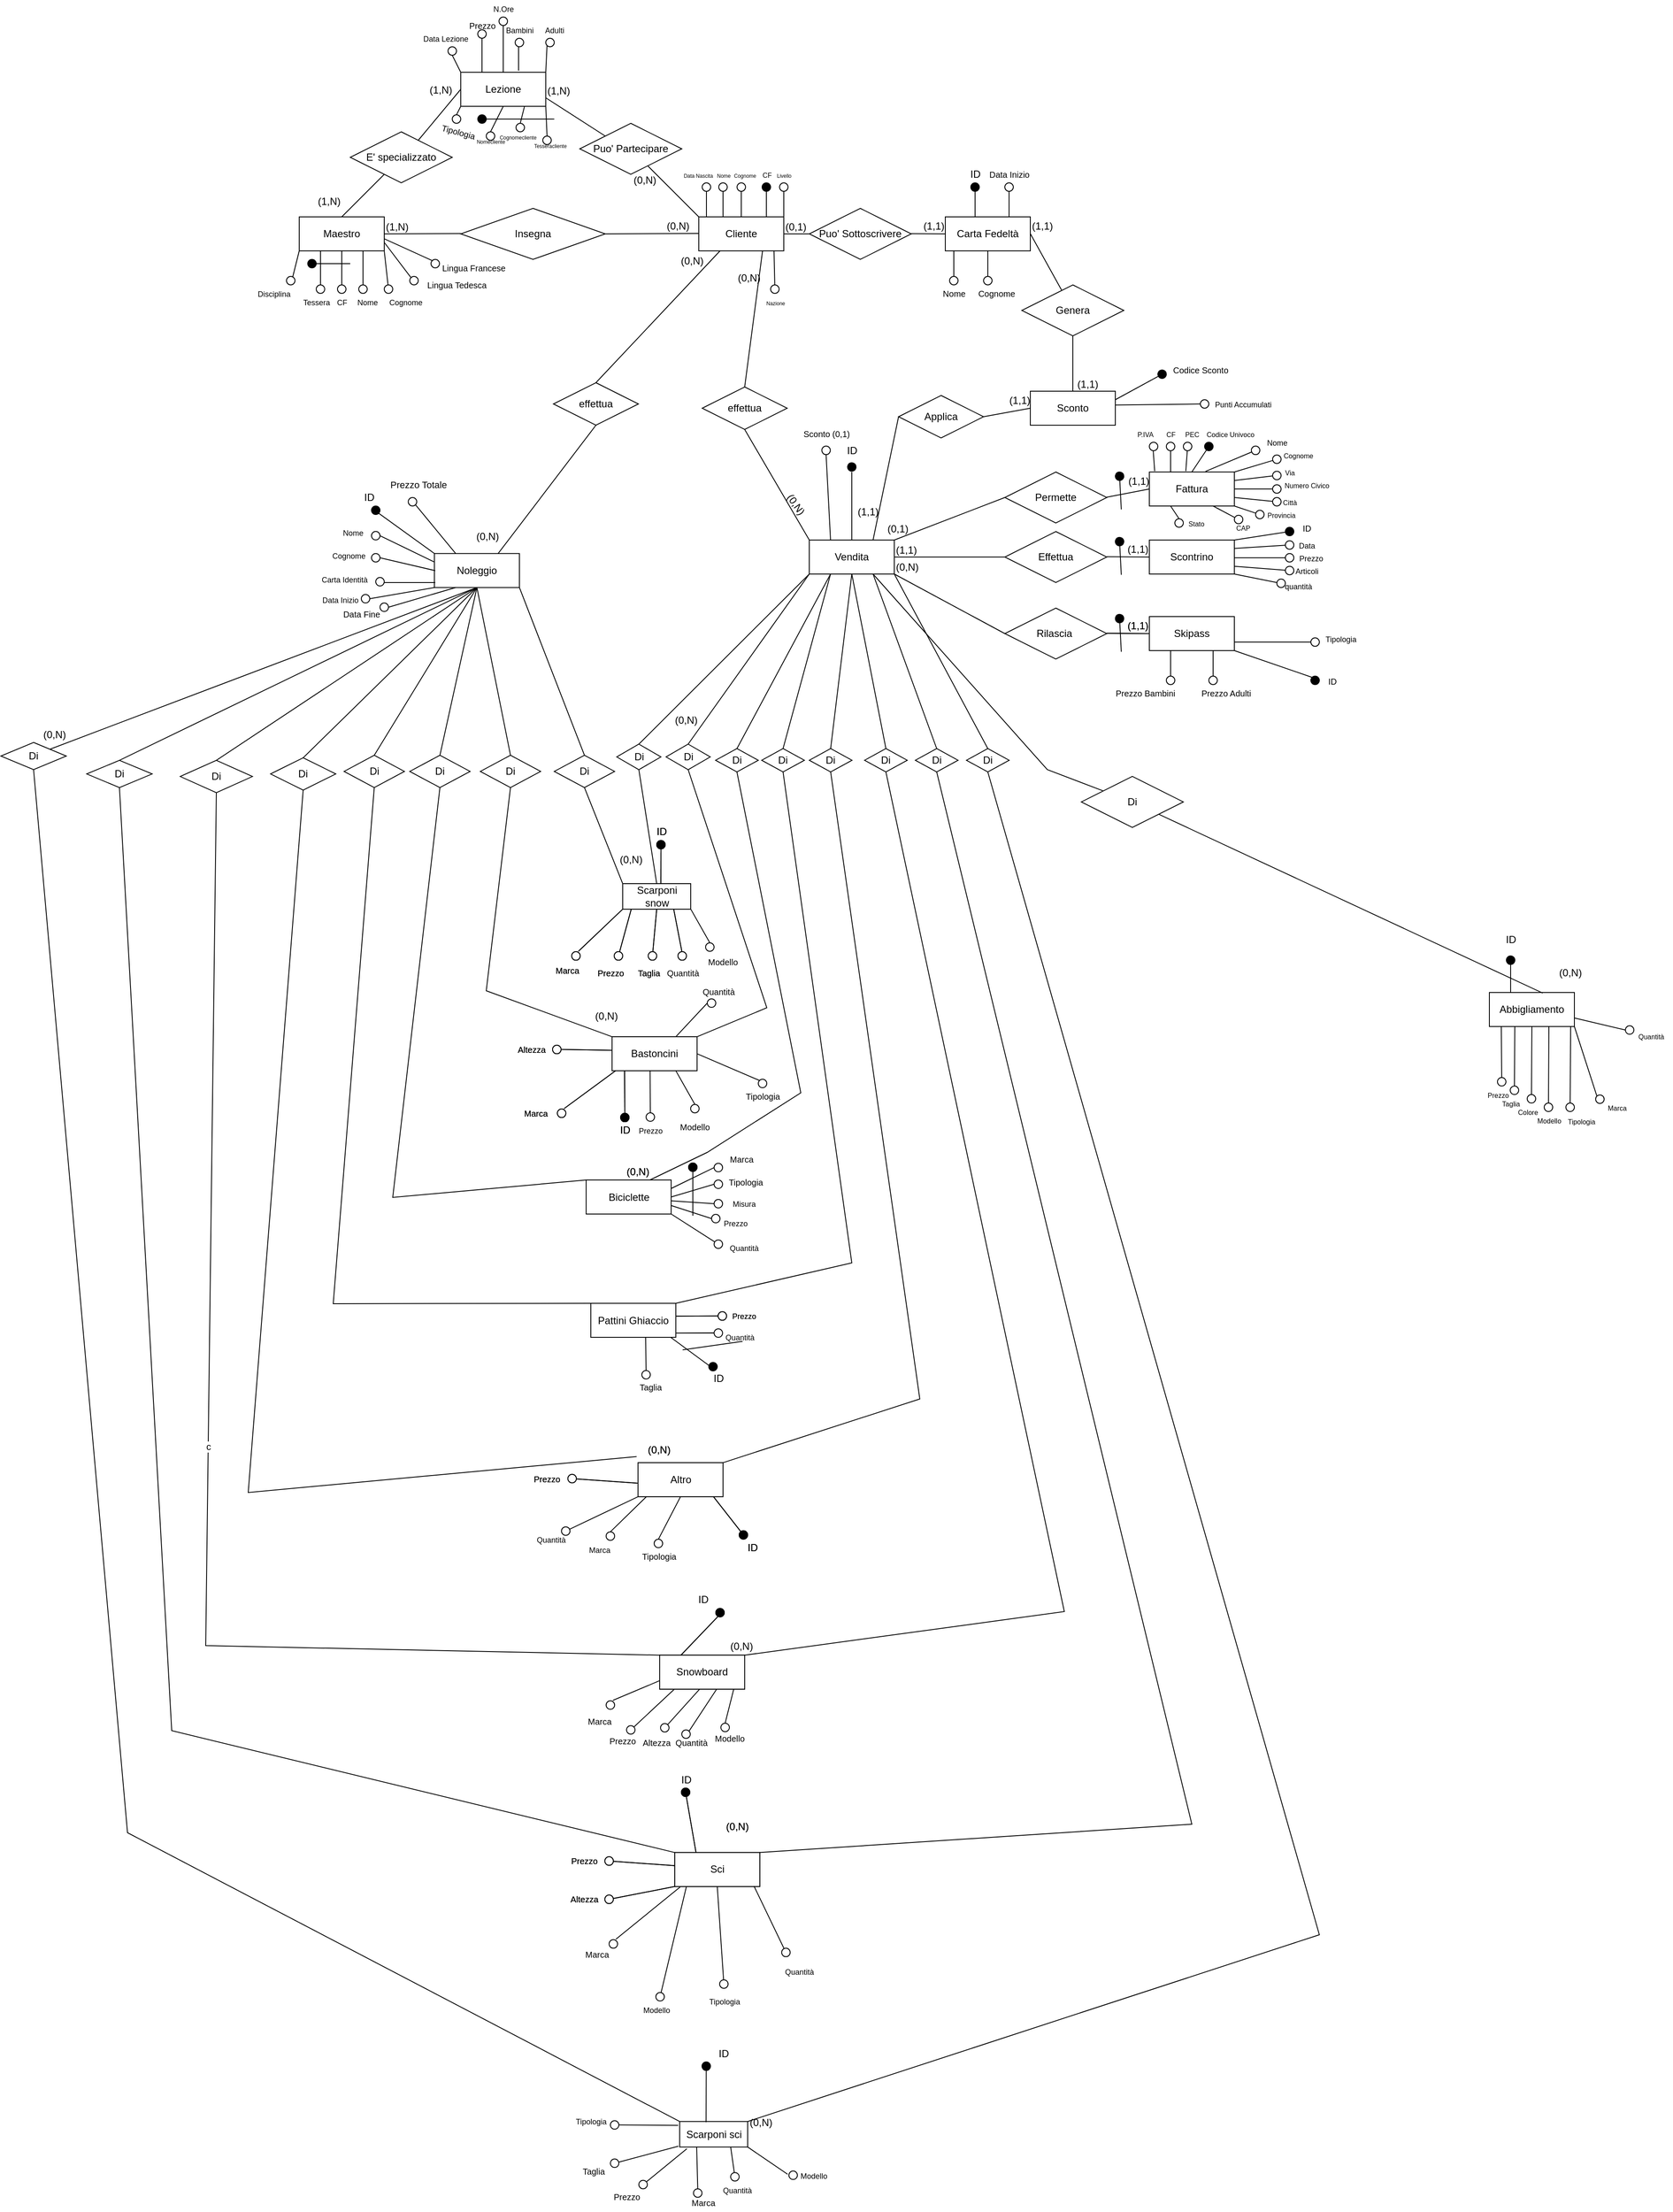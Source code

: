 <mxfile version="13.9.9" type="device"><diagram id="wf9xcVux73FIRyJsLam2" name="Pagina-1"><mxGraphModel dx="1381" dy="274" grid="1" gridSize="10" guides="1" tooltips="1" connect="1" arrows="1" fold="1" page="1" pageScale="1" pageWidth="827" pageHeight="1169" math="0" shadow="0"><root><mxCell id="0"/><mxCell id="1" parent="0"/><mxCell id="1IvID8F-Y9WvDcMJjTcS-2" value="Cliente" style="whiteSpace=wrap;html=1;align=center;" parent="1" vertex="1"><mxGeometry x="360" y="290" width="100" height="40" as="geometry"/></mxCell><mxCell id="1IvID8F-Y9WvDcMJjTcS-3" value="Carta Fedeltà" style="whiteSpace=wrap;html=1;align=center;" parent="1" vertex="1"><mxGeometry x="650" y="290" width="100" height="40" as="geometry"/></mxCell><mxCell id="1IvID8F-Y9WvDcMJjTcS-5" value="Puo' Sottoscrivere" style="shape=rhombus;perimeter=rhombusPerimeter;whiteSpace=wrap;html=1;align=center;" parent="1" vertex="1"><mxGeometry x="490" y="280" width="120" height="60" as="geometry"/></mxCell><mxCell id="1IvID8F-Y9WvDcMJjTcS-7" value="" style="endArrow=none;html=1;rounded=0;entryX=0;entryY=0.5;entryDx=0;entryDy=0;" parent="1" target="1IvID8F-Y9WvDcMJjTcS-5" edge="1"><mxGeometry relative="1" as="geometry"><mxPoint x="460" y="310" as="sourcePoint"/><mxPoint x="620" y="310" as="targetPoint"/></mxGeometry></mxCell><mxCell id="1IvID8F-Y9WvDcMJjTcS-8" value="(0,1)" style="resizable=0;html=1;align=left;verticalAlign=bottom;" parent="1IvID8F-Y9WvDcMJjTcS-7" connectable="0" vertex="1"><mxGeometry x="-1" relative="1" as="geometry"/></mxCell><mxCell id="1IvID8F-Y9WvDcMJjTcS-10" value="" style="endArrow=none;html=1;rounded=0;entryX=0;entryY=0.5;entryDx=0;entryDy=0;" parent="1" target="1IvID8F-Y9WvDcMJjTcS-3" edge="1"><mxGeometry relative="1" as="geometry"><mxPoint x="610" y="309.71" as="sourcePoint"/><mxPoint x="640" y="309.71" as="targetPoint"/></mxGeometry></mxCell><mxCell id="1IvID8F-Y9WvDcMJjTcS-12" value="(1,1)" style="resizable=0;html=1;align=right;verticalAlign=bottom;" parent="1IvID8F-Y9WvDcMJjTcS-10" connectable="0" vertex="1"><mxGeometry x="1" relative="1" as="geometry"/></mxCell><mxCell id="1IvID8F-Y9WvDcMJjTcS-13" value="" style="endArrow=none;html=1;rounded=0;" parent="1" target="1IvID8F-Y9WvDcMJjTcS-16" edge="1"><mxGeometry relative="1" as="geometry"><mxPoint x="750" y="309.71" as="sourcePoint"/><mxPoint x="790" y="310" as="targetPoint"/></mxGeometry></mxCell><mxCell id="1IvID8F-Y9WvDcMJjTcS-14" value="(1,1)" style="resizable=0;html=1;align=left;verticalAlign=bottom;" parent="1IvID8F-Y9WvDcMJjTcS-13" connectable="0" vertex="1"><mxGeometry x="-1" relative="1" as="geometry"/></mxCell><mxCell id="1IvID8F-Y9WvDcMJjTcS-16" value="Genera" style="shape=rhombus;perimeter=rhombusPerimeter;whiteSpace=wrap;html=1;align=center;" parent="1" vertex="1"><mxGeometry x="740" y="370" width="120" height="60" as="geometry"/></mxCell><mxCell id="1IvID8F-Y9WvDcMJjTcS-17" value="" style="endArrow=none;html=1;rounded=0;exitX=0.5;exitY=1;exitDx=0;exitDy=0;entryX=0.5;entryY=0;entryDx=0;entryDy=0;" parent="1" source="1IvID8F-Y9WvDcMJjTcS-16" target="1IvID8F-Y9WvDcMJjTcS-20" edge="1"><mxGeometry relative="1" as="geometry"><mxPoint x="930" y="309.71" as="sourcePoint"/><mxPoint x="980" y="310" as="targetPoint"/></mxGeometry></mxCell><mxCell id="1IvID8F-Y9WvDcMJjTcS-19" value="(1,1)" style="resizable=0;html=1;align=right;verticalAlign=bottom;" parent="1IvID8F-Y9WvDcMJjTcS-17" connectable="0" vertex="1"><mxGeometry x="1" relative="1" as="geometry"><mxPoint x="30" y="0.17" as="offset"/></mxGeometry></mxCell><mxCell id="1IvID8F-Y9WvDcMJjTcS-20" value="Sconto" style="whiteSpace=wrap;html=1;align=center;" parent="1" vertex="1"><mxGeometry x="750" y="495" width="100" height="40" as="geometry"/></mxCell><mxCell id="1IvID8F-Y9WvDcMJjTcS-21" value="" style="endArrow=none;html=1;rounded=0;exitX=0.25;exitY=1;exitDx=0;exitDy=0;entryX=0.5;entryY=0;entryDx=0;entryDy=0;" parent="1" source="1IvID8F-Y9WvDcMJjTcS-2" target="puVX9QntXmLSznHl0uVF-1" edge="1"><mxGeometry relative="1" as="geometry"><mxPoint x="364.75" y="335.42" as="sourcePoint"/><mxPoint x="270" y="480" as="targetPoint"/></mxGeometry></mxCell><mxCell id="1IvID8F-Y9WvDcMJjTcS-22" value="(0,N)" style="resizable=0;html=1;align=left;verticalAlign=bottom;" parent="1IvID8F-Y9WvDcMJjTcS-21" connectable="0" vertex="1"><mxGeometry x="-1" relative="1" as="geometry"><mxPoint x="-48.5" y="20" as="offset"/></mxGeometry></mxCell><mxCell id="1IvID8F-Y9WvDcMJjTcS-35" value="" style="endArrow=none;html=1;entryX=0.5;entryY=1;entryDx=0;entryDy=0;exitX=0;exitY=0;exitDx=0;exitDy=0;" parent="1" source="1IvID8F-Y9WvDcMJjTcS-37" target="puVX9QntXmLSznHl0uVF-2" edge="1"><mxGeometry width="50" height="50" relative="1" as="geometry"><mxPoint x="530" y="670" as="sourcePoint"/><mxPoint x="470" y="550" as="targetPoint"/></mxGeometry></mxCell><mxCell id="1IvID8F-Y9WvDcMJjTcS-36" value="Noleggio" style="whiteSpace=wrap;html=1;align=center;fillColor=#FFFFFF;" parent="1" vertex="1"><mxGeometry x="49" y="685.86" width="100" height="40" as="geometry"/></mxCell><mxCell id="1IvID8F-Y9WvDcMJjTcS-37" value="Vendita" style="whiteSpace=wrap;html=1;align=center;fillColor=#FFFFFF;" parent="1" vertex="1"><mxGeometry x="490" y="670" width="100" height="40" as="geometry"/></mxCell><mxCell id="1IvID8F-Y9WvDcMJjTcS-38" value="Permette" style="shape=rhombus;perimeter=rhombusPerimeter;whiteSpace=wrap;html=1;align=center;fillColor=#FFFFFF;" parent="1" vertex="1"><mxGeometry x="720" y="590" width="120" height="60" as="geometry"/></mxCell><mxCell id="1IvID8F-Y9WvDcMJjTcS-39" value="Effettua" style="shape=rhombus;perimeter=rhombusPerimeter;whiteSpace=wrap;html=1;align=center;fillColor=#FFFFFF;" parent="1" vertex="1"><mxGeometry x="720" y="660" width="120" height="60" as="geometry"/></mxCell><mxCell id="1IvID8F-Y9WvDcMJjTcS-40" value="Rilascia&amp;nbsp;" style="shape=rhombus;perimeter=rhombusPerimeter;whiteSpace=wrap;html=1;align=center;fillColor=#FFFFFF;" parent="1" vertex="1"><mxGeometry x="720" y="750" width="120" height="60" as="geometry"/></mxCell><mxCell id="1IvID8F-Y9WvDcMJjTcS-41" value="" style="endArrow=none;html=1;rounded=0;entryX=0;entryY=0.5;entryDx=0;entryDy=0;exitX=1;exitY=0;exitDx=0;exitDy=0;" parent="1" source="1IvID8F-Y9WvDcMJjTcS-37" target="1IvID8F-Y9WvDcMJjTcS-38" edge="1"><mxGeometry relative="1" as="geometry"><mxPoint x="590" y="690" as="sourcePoint"/><mxPoint x="750" y="690" as="targetPoint"/></mxGeometry></mxCell><mxCell id="1IvID8F-Y9WvDcMJjTcS-42" value="(0,1)" style="resizable=0;html=1;align=left;verticalAlign=bottom;" parent="1IvID8F-Y9WvDcMJjTcS-41" connectable="0" vertex="1"><mxGeometry x="-1" relative="1" as="geometry"><mxPoint x="-10" y="-5" as="offset"/></mxGeometry></mxCell><mxCell id="1IvID8F-Y9WvDcMJjTcS-44" value="" style="endArrow=none;html=1;rounded=0;entryX=0;entryY=0.5;entryDx=0;entryDy=0;exitX=1;exitY=0.5;exitDx=0;exitDy=0;" parent="1" source="1IvID8F-Y9WvDcMJjTcS-37" target="1IvID8F-Y9WvDcMJjTcS-39" edge="1"><mxGeometry relative="1" as="geometry"><mxPoint x="590" y="700" as="sourcePoint"/><mxPoint x="750" y="700" as="targetPoint"/><Array as="points"><mxPoint x="650" y="690"/></Array></mxGeometry></mxCell><mxCell id="1IvID8F-Y9WvDcMJjTcS-45" value="(1,1)" style="resizable=0;html=1;align=left;verticalAlign=bottom;" parent="1IvID8F-Y9WvDcMJjTcS-44" connectable="0" vertex="1"><mxGeometry x="-1" relative="1" as="geometry"/></mxCell><mxCell id="1IvID8F-Y9WvDcMJjTcS-47" value="" style="endArrow=none;html=1;rounded=0;entryX=0;entryY=0.5;entryDx=0;entryDy=0;" parent="1" target="1IvID8F-Y9WvDcMJjTcS-40" edge="1"><mxGeometry relative="1" as="geometry"><mxPoint x="590" y="710" as="sourcePoint"/><mxPoint x="750" y="710" as="targetPoint"/></mxGeometry></mxCell><mxCell id="1IvID8F-Y9WvDcMJjTcS-48" value="(0,N)" style="resizable=0;html=1;align=left;verticalAlign=bottom;" parent="1IvID8F-Y9WvDcMJjTcS-47" connectable="0" vertex="1"><mxGeometry x="-1" relative="1" as="geometry"/></mxCell><mxCell id="1IvID8F-Y9WvDcMJjTcS-50" value="" style="endArrow=none;html=1;rounded=0;entryX=0;entryY=0.5;entryDx=0;entryDy=0;" parent="1" target="1IvID8F-Y9WvDcMJjTcS-59" edge="1"><mxGeometry relative="1" as="geometry"><mxPoint x="840" y="619.58" as="sourcePoint"/><mxPoint x="900" y="620" as="targetPoint"/></mxGeometry></mxCell><mxCell id="1IvID8F-Y9WvDcMJjTcS-52" value="(1,1)" style="resizable=0;html=1;align=right;verticalAlign=bottom;" parent="1IvID8F-Y9WvDcMJjTcS-50" connectable="0" vertex="1"><mxGeometry x="1" relative="1" as="geometry"/></mxCell><mxCell id="1IvID8F-Y9WvDcMJjTcS-53" value="" style="endArrow=none;html=1;rounded=0;" parent="1" edge="1"><mxGeometry relative="1" as="geometry"><mxPoint x="840" y="689.58" as="sourcePoint"/><mxPoint x="890" y="690" as="targetPoint"/></mxGeometry></mxCell><mxCell id="1IvID8F-Y9WvDcMJjTcS-55" value="(1,1)" style="resizable=0;html=1;align=right;verticalAlign=bottom;" parent="1IvID8F-Y9WvDcMJjTcS-53" connectable="0" vertex="1"><mxGeometry x="1" relative="1" as="geometry"/></mxCell><mxCell id="1IvID8F-Y9WvDcMJjTcS-56" value="" style="endArrow=none;html=1;rounded=0;" parent="1" edge="1"><mxGeometry relative="1" as="geometry"><mxPoint x="840" y="779.58" as="sourcePoint"/><mxPoint x="890" y="780" as="targetPoint"/></mxGeometry></mxCell><mxCell id="1IvID8F-Y9WvDcMJjTcS-57" value="" style="resizable=0;html=1;align=left;verticalAlign=bottom;" parent="1IvID8F-Y9WvDcMJjTcS-56" connectable="0" vertex="1"><mxGeometry x="-1" relative="1" as="geometry"><mxPoint x="-491" y="127.98" as="offset"/></mxGeometry></mxCell><mxCell id="1IvID8F-Y9WvDcMJjTcS-58" value="(1,1)" style="resizable=0;html=1;align=right;verticalAlign=bottom;" parent="1IvID8F-Y9WvDcMJjTcS-56" connectable="0" vertex="1"><mxGeometry x="1" relative="1" as="geometry"/></mxCell><mxCell id="1IvID8F-Y9WvDcMJjTcS-59" value="Fattura" style="whiteSpace=wrap;html=1;align=center;fillColor=#FFFFFF;" parent="1" vertex="1"><mxGeometry x="890" y="590" width="100" height="40" as="geometry"/></mxCell><mxCell id="1IvID8F-Y9WvDcMJjTcS-60" value="Scontrino" style="whiteSpace=wrap;html=1;align=center;fillColor=#FFFFFF;" parent="1" vertex="1"><mxGeometry x="890" y="670" width="100" height="40" as="geometry"/></mxCell><mxCell id="1IvID8F-Y9WvDcMJjTcS-61" value="Skipass" style="whiteSpace=wrap;html=1;align=center;fillColor=#FFFFFF;" parent="1" vertex="1"><mxGeometry x="890" y="760" width="100" height="40" as="geometry"/></mxCell><mxCell id="1IvID8F-Y9WvDcMJjTcS-62" value="Applica" style="shape=rhombus;perimeter=rhombusPerimeter;whiteSpace=wrap;html=1;align=center;fillColor=#FFFFFF;" parent="1" vertex="1"><mxGeometry x="595" y="500" width="100" height="50" as="geometry"/></mxCell><mxCell id="1IvID8F-Y9WvDcMJjTcS-63" value="" style="endArrow=none;html=1;rounded=0;entryX=0;entryY=0.5;entryDx=0;entryDy=0;exitX=0.75;exitY=0;exitDx=0;exitDy=0;" parent="1" source="1IvID8F-Y9WvDcMJjTcS-37" target="1IvID8F-Y9WvDcMJjTcS-62" edge="1"><mxGeometry relative="1" as="geometry"><mxPoint x="500" y="530" as="sourcePoint"/><mxPoint x="624" y="529.58" as="targetPoint"/></mxGeometry></mxCell><mxCell id="1IvID8F-Y9WvDcMJjTcS-64" value="(1,1)" style="resizable=0;html=1;align=left;verticalAlign=bottom;" parent="1IvID8F-Y9WvDcMJjTcS-63" connectable="0" vertex="1"><mxGeometry x="-1" relative="1" as="geometry"><mxPoint x="-20" y="-25" as="offset"/></mxGeometry></mxCell><mxCell id="1IvID8F-Y9WvDcMJjTcS-66" value="" style="endArrow=none;html=1;rounded=0;entryX=0;entryY=0.5;entryDx=0;entryDy=0;exitX=1;exitY=0.5;exitDx=0;exitDy=0;" parent="1" source="1IvID8F-Y9WvDcMJjTcS-62" target="1IvID8F-Y9WvDcMJjTcS-20" edge="1"><mxGeometry relative="1" as="geometry"><mxPoint x="610" y="514.58" as="sourcePoint"/><mxPoint x="656" y="500" as="targetPoint"/></mxGeometry></mxCell><mxCell id="1IvID8F-Y9WvDcMJjTcS-68" value="(1,1)" style="resizable=0;html=1;align=right;verticalAlign=bottom;" parent="1IvID8F-Y9WvDcMJjTcS-66" connectable="0" vertex="1"><mxGeometry x="1" relative="1" as="geometry"/></mxCell><mxCell id="1IvID8F-Y9WvDcMJjTcS-69" value="Di" style="shape=rhombus;perimeter=rhombusPerimeter;whiteSpace=wrap;html=1;align=center;fillColor=#FFFFFF;" parent="1" vertex="1"><mxGeometry x="-360" y="929.04" width="77" height="32.02" as="geometry"/></mxCell><mxCell id="1IvID8F-Y9WvDcMJjTcS-74" value="" style="endArrow=none;html=1;rounded=0;entryX=0.5;entryY=1;entryDx=0;entryDy=0;exitX=1;exitY=0;exitDx=0;exitDy=0;" parent="1" source="-4utleuvNuMfhvV20Cg4-164" target="1IvID8F-Y9WvDcMJjTcS-36" edge="1"><mxGeometry relative="1" as="geometry"><mxPoint x="330" y="740" as="sourcePoint"/><mxPoint x="260" y="690" as="targetPoint"/></mxGeometry></mxCell><mxCell id="1IvID8F-Y9WvDcMJjTcS-80" value="" style="endArrow=none;html=1;rounded=0;exitX=0.75;exitY=1;exitDx=0;exitDy=0;" parent="1" source="1IvID8F-Y9WvDcMJjTcS-37" target="-4utleuvNuMfhvV20Cg4-1272" edge="1"><mxGeometry relative="1" as="geometry"><mxPoint x="-50" y="750" as="sourcePoint"/><mxPoint x="1484" y="1167.98" as="targetPoint"/><Array as="points"><mxPoint x="770" y="940"/></Array></mxGeometry></mxCell><mxCell id="1IvID8F-Y9WvDcMJjTcS-100" value="Lezione" style="whiteSpace=wrap;html=1;align=center;fillColor=#FFFFFF;" parent="1" vertex="1"><mxGeometry x="80" y="120" width="100" height="40" as="geometry"/></mxCell><mxCell id="1IvID8F-Y9WvDcMJjTcS-101" value="Puo' Partecipare" style="shape=rhombus;perimeter=rhombusPerimeter;whiteSpace=wrap;html=1;align=center;fillColor=#FFFFFF;" parent="1" vertex="1"><mxGeometry x="220" y="180" width="120" height="60" as="geometry"/></mxCell><mxCell id="1IvID8F-Y9WvDcMJjTcS-102" value="" style="endArrow=none;html=1;rounded=0;entryX=0;entryY=0;entryDx=0;entryDy=0;" parent="1" source="1IvID8F-Y9WvDcMJjTcS-101" target="1IvID8F-Y9WvDcMJjTcS-2" edge="1"><mxGeometry relative="1" as="geometry"><mxPoint x="314" y="230" as="sourcePoint"/><mxPoint x="474" y="230" as="targetPoint"/></mxGeometry></mxCell><mxCell id="1IvID8F-Y9WvDcMJjTcS-104" value="(0,N)" style="resizable=0;html=1;align=right;verticalAlign=bottom;" parent="1IvID8F-Y9WvDcMJjTcS-102" connectable="0" vertex="1"><mxGeometry x="1" relative="1" as="geometry"><mxPoint x="-50.1" y="-35.1" as="offset"/></mxGeometry></mxCell><mxCell id="1IvID8F-Y9WvDcMJjTcS-105" value="" style="endArrow=none;html=1;rounded=0;entryX=0;entryY=0;entryDx=0;entryDy=0;" parent="1" target="1IvID8F-Y9WvDcMJjTcS-101" edge="1"><mxGeometry relative="1" as="geometry"><mxPoint x="180" y="150" as="sourcePoint"/><mxPoint x="340" y="150" as="targetPoint"/></mxGeometry></mxCell><mxCell id="1IvID8F-Y9WvDcMJjTcS-106" value="(1,N)" style="resizable=0;html=1;align=left;verticalAlign=bottom;" parent="1IvID8F-Y9WvDcMJjTcS-105" connectable="0" vertex="1"><mxGeometry x="-1" relative="1" as="geometry"/></mxCell><mxCell id="1IvID8F-Y9WvDcMJjTcS-114" value="" style="endArrow=none;html=1;rounded=0;exitX=1;exitY=0.5;exitDx=0;exitDy=0;" parent="1" source="1IvID8F-Y9WvDcMJjTcS-117" edge="1"><mxGeometry relative="1" as="geometry"><mxPoint x="200" y="309.5" as="sourcePoint"/><mxPoint x="360" y="309.5" as="targetPoint"/></mxGeometry></mxCell><mxCell id="1IvID8F-Y9WvDcMJjTcS-116" value="(0,N)" style="resizable=0;html=1;align=right;verticalAlign=bottom;" parent="1IvID8F-Y9WvDcMJjTcS-114" connectable="0" vertex="1"><mxGeometry x="1" relative="1" as="geometry"><mxPoint x="-10" as="offset"/></mxGeometry></mxCell><mxCell id="1IvID8F-Y9WvDcMJjTcS-117" value="Insegna" style="shape=rhombus;perimeter=rhombusPerimeter;whiteSpace=wrap;html=1;align=center;fillColor=#FFFFFF;" parent="1" vertex="1"><mxGeometry x="80" y="280" width="170" height="60" as="geometry"/></mxCell><mxCell id="1IvID8F-Y9WvDcMJjTcS-118" value="" style="endArrow=none;html=1;rounded=0;" parent="1" edge="1"><mxGeometry relative="1" as="geometry"><mxPoint x="-10" y="310" as="sourcePoint"/><mxPoint x="80" y="309.66" as="targetPoint"/></mxGeometry></mxCell><mxCell id="1IvID8F-Y9WvDcMJjTcS-119" value="(1,N)" style="resizable=0;html=1;align=left;verticalAlign=bottom;" parent="1IvID8F-Y9WvDcMJjTcS-118" connectable="0" vertex="1"><mxGeometry x="-1" relative="1" as="geometry"/></mxCell><mxCell id="1IvID8F-Y9WvDcMJjTcS-121" value="Maestro" style="whiteSpace=wrap;html=1;align=center;fillColor=#FFFFFF;" parent="1" vertex="1"><mxGeometry x="-110" y="290" width="100" height="40" as="geometry"/></mxCell><mxCell id="1IvID8F-Y9WvDcMJjTcS-122" value="" style="endArrow=none;html=1;rounded=0;exitX=0.5;exitY=0;exitDx=0;exitDy=0;" parent="1" source="1IvID8F-Y9WvDcMJjTcS-121" target="1IvID8F-Y9WvDcMJjTcS-125" edge="1"><mxGeometry relative="1" as="geometry"><mxPoint x="20" y="250" as="sourcePoint"/><mxPoint y="230" as="targetPoint"/></mxGeometry></mxCell><mxCell id="1IvID8F-Y9WvDcMJjTcS-123" value="(1,N)" style="resizable=0;html=1;align=left;verticalAlign=bottom;" parent="1IvID8F-Y9WvDcMJjTcS-122" connectable="0" vertex="1"><mxGeometry x="-1" relative="1" as="geometry"><mxPoint x="-30" y="-10" as="offset"/></mxGeometry></mxCell><mxCell id="1IvID8F-Y9WvDcMJjTcS-125" value="E' specializzato" style="shape=rhombus;perimeter=rhombusPerimeter;whiteSpace=wrap;html=1;align=center;fillColor=#FFFFFF;" parent="1" vertex="1"><mxGeometry x="-50" y="190" width="120" height="60" as="geometry"/></mxCell><mxCell id="1IvID8F-Y9WvDcMJjTcS-126" value="" style="endArrow=none;html=1;rounded=0;entryX=0;entryY=0.5;entryDx=0;entryDy=0;" parent="1" target="1IvID8F-Y9WvDcMJjTcS-100" edge="1"><mxGeometry relative="1" as="geometry"><mxPoint x="30" y="200" as="sourcePoint"/><mxPoint x="190" y="200" as="targetPoint"/></mxGeometry></mxCell><mxCell id="1IvID8F-Y9WvDcMJjTcS-128" value="(1,N)" style="resizable=0;html=1;align=right;verticalAlign=bottom;" parent="1IvID8F-Y9WvDcMJjTcS-126" connectable="0" vertex="1"><mxGeometry x="1" relative="1" as="geometry"><mxPoint x="-9.89" y="9.87" as="offset"/></mxGeometry></mxCell><mxCell id="FNM6wczRLW-ejztTXHmb-5" value="" style="endArrow=none;html=1;" parent="1" target="FNM6wczRLW-ejztTXHmb-6" edge="1"><mxGeometry width="50" height="50" relative="1" as="geometry"><mxPoint x="369" y="290" as="sourcePoint"/><mxPoint x="369" y="250" as="targetPoint"/></mxGeometry></mxCell><mxCell id="FNM6wczRLW-ejztTXHmb-6" value="" style="ellipse;whiteSpace=wrap;html=1;aspect=fixed;fillColor=#FFFFFF;" parent="1" vertex="1"><mxGeometry x="364" y="250" width="10" height="10" as="geometry"/></mxCell><mxCell id="FNM6wczRLW-ejztTXHmb-9" value="" style="endArrow=none;html=1;" parent="1" target="FNM6wczRLW-ejztTXHmb-10" edge="1"><mxGeometry width="50" height="50" relative="1" as="geometry"><mxPoint x="388.5" y="290" as="sourcePoint"/><mxPoint x="388.5" y="250" as="targetPoint"/></mxGeometry></mxCell><mxCell id="FNM6wczRLW-ejztTXHmb-10" value="" style="ellipse;whiteSpace=wrap;html=1;aspect=fixed;fillColor=#FFFFFF;" parent="1" vertex="1"><mxGeometry x="383.5" y="250" width="10" height="10" as="geometry"/></mxCell><mxCell id="FNM6wczRLW-ejztTXHmb-13" value="" style="endArrow=none;html=1;" parent="1" target="FNM6wczRLW-ejztTXHmb-14" edge="1"><mxGeometry width="50" height="50" relative="1" as="geometry"><mxPoint x="410" y="290" as="sourcePoint"/><mxPoint x="410" y="250" as="targetPoint"/></mxGeometry></mxCell><mxCell id="FNM6wczRLW-ejztTXHmb-14" value="" style="ellipse;whiteSpace=wrap;html=1;aspect=fixed;fillColor=#FFFFFF;" parent="1" vertex="1"><mxGeometry x="405" y="250" width="10" height="10" as="geometry"/></mxCell><mxCell id="FNM6wczRLW-ejztTXHmb-15" value="" style="endArrow=none;html=1;" parent="1" target="FNM6wczRLW-ejztTXHmb-16" edge="1"><mxGeometry width="50" height="50" relative="1" as="geometry"><mxPoint x="439.5" y="290" as="sourcePoint"/><mxPoint x="439.5" y="250" as="targetPoint"/></mxGeometry></mxCell><mxCell id="FNM6wczRLW-ejztTXHmb-16" value="" style="ellipse;whiteSpace=wrap;html=1;aspect=fixed;fillColor=#000000;" parent="1" vertex="1"><mxGeometry x="434.5" y="250" width="10" height="10" as="geometry"/></mxCell><mxCell id="FNM6wczRLW-ejztTXHmb-17" value="&lt;font style=&quot;font-size: 6px&quot;&gt;Nome&lt;/font&gt;" style="text;html=1;align=center;verticalAlign=middle;resizable=0;points=[];autosize=1;" parent="1" vertex="1"><mxGeometry x="373.5" y="230" width="30" height="20" as="geometry"/></mxCell><mxCell id="FNM6wczRLW-ejztTXHmb-18" value="&lt;font style=&quot;font-size: 6px&quot;&gt;Cognome&lt;/font&gt;" style="text;html=1;align=center;verticalAlign=middle;resizable=0;points=[];autosize=1;" parent="1" vertex="1"><mxGeometry x="394" y="230" width="40" height="20" as="geometry"/></mxCell><mxCell id="FNM6wczRLW-ejztTXHmb-20" value="&lt;span style=&quot;font-size: 6px&quot;&gt;Data Nascita&lt;/span&gt;" style="text;html=1;align=center;verticalAlign=middle;resizable=0;points=[];autosize=1;" parent="1" vertex="1"><mxGeometry x="333.5" y="230" width="50" height="20" as="geometry"/></mxCell><mxCell id="FNM6wczRLW-ejztTXHmb-21" value="&lt;font style=&quot;font-size: 8px&quot;&gt;CF&lt;/font&gt;" style="text;html=1;align=center;verticalAlign=middle;resizable=0;points=[];autosize=1;" parent="1" vertex="1"><mxGeometry x="425" y="230" width="30" height="20" as="geometry"/></mxCell><mxCell id="FNM6wczRLW-ejztTXHmb-24" value="" style="endArrow=none;html=1;" parent="1" target="FNM6wczRLW-ejztTXHmb-25" edge="1"><mxGeometry width="50" height="50" relative="1" as="geometry"><mxPoint x="460" y="290" as="sourcePoint"/><mxPoint x="460" y="250" as="targetPoint"/></mxGeometry></mxCell><mxCell id="FNM6wczRLW-ejztTXHmb-25" value="" style="ellipse;whiteSpace=wrap;html=1;aspect=fixed;fillColor=#FFFFFF;" parent="1" vertex="1"><mxGeometry x="455" y="250" width="10" height="10" as="geometry"/></mxCell><mxCell id="FNM6wczRLW-ejztTXHmb-26" value="&lt;font style=&quot;font-size: 6px&quot;&gt;Livello&lt;/font&gt;" style="text;html=1;align=center;verticalAlign=middle;resizable=0;points=[];autosize=1;" parent="1" vertex="1"><mxGeometry x="445" y="230" width="30" height="20" as="geometry"/></mxCell><mxCell id="FNM6wczRLW-ejztTXHmb-29" value="&lt;font style=&quot;font-size: 6px&quot;&gt;Nazione&lt;/font&gt;" style="text;html=1;align=center;verticalAlign=middle;resizable=0;points=[];autosize=1;" parent="1" vertex="1"><mxGeometry x="430" y="380" width="40" height="20" as="geometry"/></mxCell><mxCell id="FNM6wczRLW-ejztTXHmb-30" value="" style="endArrow=none;html=1;" parent="1" target="FNM6wczRLW-ejztTXHmb-31" edge="1"><mxGeometry width="50" height="50" relative="1" as="geometry"><mxPoint x="448.5" y="330" as="sourcePoint"/><mxPoint x="449.5" y="370" as="targetPoint"/></mxGeometry></mxCell><mxCell id="FNM6wczRLW-ejztTXHmb-31" value="" style="ellipse;whiteSpace=wrap;html=1;aspect=fixed;fillColor=#FFFFFF;" parent="1" vertex="1"><mxGeometry x="444.5" y="370" width="10" height="10" as="geometry"/></mxCell><mxCell id="bT32QDuZeNqUo1S4T6X8-1" value="" style="endArrow=none;html=1;" parent="1" target="bT32QDuZeNqUo1S4T6X8-2" edge="1"><mxGeometry width="50" height="50" relative="1" as="geometry"><mxPoint x="685" y="290" as="sourcePoint"/><mxPoint x="685" y="250" as="targetPoint"/></mxGeometry></mxCell><mxCell id="bT32QDuZeNqUo1S4T6X8-2" value="" style="ellipse;whiteSpace=wrap;html=1;aspect=fixed;fillColor=#000000;" parent="1" vertex="1"><mxGeometry x="680" y="250" width="10" height="10" as="geometry"/></mxCell><mxCell id="bT32QDuZeNqUo1S4T6X8-3" value="ID" style="text;html=1;align=center;verticalAlign=middle;resizable=0;points=[];autosize=1;" parent="1" vertex="1"><mxGeometry x="670" y="230" width="30" height="20" as="geometry"/></mxCell><mxCell id="bT32QDuZeNqUo1S4T6X8-4" value="" style="endArrow=none;html=1;" parent="1" target="bT32QDuZeNqUo1S4T6X8-5" edge="1"><mxGeometry width="50" height="50" relative="1" as="geometry"><mxPoint x="725" y="290" as="sourcePoint"/><mxPoint x="725" y="250" as="targetPoint"/></mxGeometry></mxCell><mxCell id="bT32QDuZeNqUo1S4T6X8-5" value="" style="ellipse;whiteSpace=wrap;html=1;aspect=fixed;fillColor=#FFFFFF;" parent="1" vertex="1"><mxGeometry x="720" y="250" width="10" height="10" as="geometry"/></mxCell><mxCell id="bT32QDuZeNqUo1S4T6X8-6" value="&lt;font style=&quot;font-size: 10px&quot;&gt;Data Inizio&lt;/font&gt;" style="text;html=1;align=center;verticalAlign=middle;resizable=0;points=[];autosize=1;" parent="1" vertex="1"><mxGeometry x="695" y="230" width="60" height="20" as="geometry"/></mxCell><mxCell id="bT32QDuZeNqUo1S4T6X8-9" value="" style="endArrow=none;html=1;exitX=1.002;exitY=0.406;exitDx=0;exitDy=0;exitPerimeter=0;" parent="1" source="1IvID8F-Y9WvDcMJjTcS-20" target="bT32QDuZeNqUo1S4T6X8-10" edge="1"><mxGeometry width="50" height="50" relative="1" as="geometry"><mxPoint x="905" y="552.5" as="sourcePoint"/><mxPoint x="905" y="512.5" as="targetPoint"/></mxGeometry></mxCell><mxCell id="bT32QDuZeNqUo1S4T6X8-10" value="" style="ellipse;whiteSpace=wrap;html=1;aspect=fixed;fillColor=#FFFFFF;" parent="1" vertex="1"><mxGeometry x="950" y="505" width="10" height="10" as="geometry"/></mxCell><mxCell id="bT32QDuZeNqUo1S4T6X8-16" value="&lt;span style=&quot;font-size: 9px&quot;&gt;Punti Accumulati&lt;br&gt;&lt;/span&gt;" style="text;html=1;align=center;verticalAlign=middle;resizable=0;points=[];autosize=1;" parent="1" vertex="1"><mxGeometry x="960" y="500" width="80" height="20" as="geometry"/></mxCell><mxCell id="SqewmczJ2POYf_qc3jLD-1" value="" style="endArrow=none;html=1;exitX=0.25;exitY=1;exitDx=0;exitDy=0;" parent="1" source="1IvID8F-Y9WvDcMJjTcS-121" target="SqewmczJ2POYf_qc3jLD-2" edge="1"><mxGeometry width="50" height="50" relative="1" as="geometry"><mxPoint x="35" y="505" as="sourcePoint"/><mxPoint x="35" y="465" as="targetPoint"/></mxGeometry></mxCell><mxCell id="SqewmczJ2POYf_qc3jLD-2" value="" style="ellipse;whiteSpace=wrap;html=1;aspect=fixed;fillColor=#FFFFFF;" parent="1" vertex="1"><mxGeometry x="-90" y="370" width="10" height="10" as="geometry"/></mxCell><mxCell id="SqewmczJ2POYf_qc3jLD-4" value="&lt;font style=&quot;font-size: 9px&quot;&gt;Tessera&lt;/font&gt;" style="text;html=1;align=center;verticalAlign=middle;resizable=0;points=[];autosize=1;" parent="1" vertex="1"><mxGeometry x="-115" y="380" width="50" height="20" as="geometry"/></mxCell><mxCell id="SqewmczJ2POYf_qc3jLD-5" value="" style="endArrow=none;html=1;exitX=0.75;exitY=1;exitDx=0;exitDy=0;" parent="1" source="1IvID8F-Y9WvDcMJjTcS-121" target="SqewmczJ2POYf_qc3jLD-6" edge="1"><mxGeometry width="50" height="50" relative="1" as="geometry"><mxPoint x="-135" y="492.5" as="sourcePoint"/><mxPoint x="-135" y="452.5" as="targetPoint"/></mxGeometry></mxCell><mxCell id="SqewmczJ2POYf_qc3jLD-6" value="" style="ellipse;whiteSpace=wrap;html=1;aspect=fixed;fillColor=#FFFFFF;" parent="1" vertex="1"><mxGeometry x="-40" y="370" width="10" height="10" as="geometry"/></mxCell><mxCell id="SqewmczJ2POYf_qc3jLD-7" value="" style="endArrow=none;html=1;exitX=0.5;exitY=1;exitDx=0;exitDy=0;" parent="1" source="1IvID8F-Y9WvDcMJjTcS-121" target="SqewmczJ2POYf_qc3jLD-8" edge="1"><mxGeometry width="50" height="50" relative="1" as="geometry"><mxPoint x="-125" y="502.5" as="sourcePoint"/><mxPoint x="-125" y="462.5" as="targetPoint"/></mxGeometry></mxCell><mxCell id="SqewmczJ2POYf_qc3jLD-8" value="" style="ellipse;whiteSpace=wrap;html=1;aspect=fixed;fillColor=#FFFFFF;" parent="1" vertex="1"><mxGeometry x="-65" y="370" width="10" height="10" as="geometry"/></mxCell><mxCell id="SqewmczJ2POYf_qc3jLD-9" value="&lt;font style=&quot;font-size: 9px&quot;&gt;CF&lt;/font&gt;" style="text;html=1;align=center;verticalAlign=middle;resizable=0;points=[];autosize=1;" parent="1" vertex="1"><mxGeometry x="-75" y="380" width="30" height="20" as="geometry"/></mxCell><mxCell id="SqewmczJ2POYf_qc3jLD-10" value="&lt;font style=&quot;font-size: 9px&quot;&gt;Nome&lt;/font&gt;" style="text;html=1;align=center;verticalAlign=middle;resizable=0;points=[];autosize=1;" parent="1" vertex="1"><mxGeometry x="-50" y="380" width="40" height="20" as="geometry"/></mxCell><mxCell id="SqewmczJ2POYf_qc3jLD-11" value="" style="endArrow=none;html=1;exitX=1;exitY=1;exitDx=0;exitDy=0;" parent="1" source="1IvID8F-Y9WvDcMJjTcS-121" target="SqewmczJ2POYf_qc3jLD-12" edge="1"><mxGeometry width="50" height="50" relative="1" as="geometry"><mxPoint x="-10" y="340" as="sourcePoint"/><mxPoint x="-5" y="402.5" as="targetPoint"/></mxGeometry></mxCell><mxCell id="SqewmczJ2POYf_qc3jLD-12" value="" style="ellipse;whiteSpace=wrap;html=1;aspect=fixed;fillColor=#FFFFFF;" parent="1" vertex="1"><mxGeometry x="-10" y="370" width="10" height="10" as="geometry"/></mxCell><mxCell id="SqewmczJ2POYf_qc3jLD-13" value="" style="endArrow=none;html=1;exitX=0;exitY=1;exitDx=0;exitDy=0;" parent="1" source="1IvID8F-Y9WvDcMJjTcS-121" edge="1"><mxGeometry width="50" height="50" relative="1" as="geometry"><mxPoint x="-135" y="402.5" as="sourcePoint"/><mxPoint x="-120" y="370" as="targetPoint"/></mxGeometry></mxCell><mxCell id="SqewmczJ2POYf_qc3jLD-14" value="" style="ellipse;whiteSpace=wrap;html=1;aspect=fixed;fillColor=#FFFFFF;" parent="1" vertex="1"><mxGeometry x="-125" y="360" width="10" height="10" as="geometry"/></mxCell><mxCell id="SqewmczJ2POYf_qc3jLD-15" value="&lt;font style=&quot;font-size: 9px&quot;&gt;Disciplina&lt;/font&gt;" style="text;html=1;align=center;verticalAlign=middle;resizable=0;points=[];autosize=1;" parent="1" vertex="1"><mxGeometry x="-165" y="370" width="50" height="20" as="geometry"/></mxCell><mxCell id="SqewmczJ2POYf_qc3jLD-16" value="" style="endArrow=none;html=1;" parent="1" edge="1"><mxGeometry width="50" height="50" relative="1" as="geometry"><mxPoint x="-50" y="345" as="sourcePoint"/><mxPoint x="-90" y="345" as="targetPoint"/></mxGeometry></mxCell><mxCell id="SqewmczJ2POYf_qc3jLD-17" value="" style="ellipse;whiteSpace=wrap;html=1;aspect=fixed;fillColor=#000000;" parent="1" vertex="1"><mxGeometry x="-100" y="340" width="10" height="10" as="geometry"/></mxCell><mxCell id="SqewmczJ2POYf_qc3jLD-18" value="&lt;font style=&quot;font-size: 9px&quot;&gt;Cognome&lt;/font&gt;" style="text;html=1;align=center;verticalAlign=middle;resizable=0;points=[];autosize=1;" parent="1" vertex="1"><mxGeometry x="-10" y="380" width="50" height="20" as="geometry"/></mxCell><mxCell id="SqewmczJ2POYf_qc3jLD-37" value="" style="endArrow=none;html=1;exitX=1;exitY=0.75;exitDx=0;exitDy=0;" parent="1" source="1IvID8F-Y9WvDcMJjTcS-61" target="SqewmczJ2POYf_qc3jLD-38" edge="1"><mxGeometry width="50" height="50" relative="1" as="geometry"><mxPoint x="1085" y="782.5" as="sourcePoint"/><mxPoint x="1085" y="742.5" as="targetPoint"/></mxGeometry></mxCell><mxCell id="SqewmczJ2POYf_qc3jLD-38" value="" style="ellipse;whiteSpace=wrap;html=1;aspect=fixed;fillColor=#FFFFFF;" parent="1" vertex="1"><mxGeometry x="1080" y="785" width="10" height="10" as="geometry"/></mxCell><mxCell id="SqewmczJ2POYf_qc3jLD-44" value="&lt;font style=&quot;font-size: 9px&quot;&gt;Tipologia&lt;/font&gt;" style="text;html=1;align=center;verticalAlign=middle;resizable=0;points=[];autosize=1;" parent="1" vertex="1"><mxGeometry x="1090" y="775.86" width="50" height="20" as="geometry"/></mxCell><mxCell id="SqewmczJ2POYf_qc3jLD-45" value="" style="endArrow=none;html=1;exitX=1;exitY=1;exitDx=0;exitDy=0;entryX=0;entryY=0;entryDx=0;entryDy=0;" parent="1" source="1IvID8F-Y9WvDcMJjTcS-61" target="SqewmczJ2POYf_qc3jLD-46" edge="1"><mxGeometry width="50" height="50" relative="1" as="geometry"><mxPoint x="1000" y="800" as="sourcePoint"/><mxPoint x="1070" y="830" as="targetPoint"/></mxGeometry></mxCell><mxCell id="SqewmczJ2POYf_qc3jLD-46" value="" style="ellipse;whiteSpace=wrap;html=1;aspect=fixed;fillColor=#000000;" parent="1" vertex="1"><mxGeometry x="1080" y="830" width="10" height="10" as="geometry"/></mxCell><mxCell id="SqewmczJ2POYf_qc3jLD-47" value="&lt;font style=&quot;font-size: 10px&quot;&gt;ID&lt;/font&gt;" style="text;html=1;align=center;verticalAlign=middle;resizable=0;points=[];autosize=1;" parent="1" vertex="1"><mxGeometry x="1090" y="825.86" width="30" height="20" as="geometry"/></mxCell><mxCell id="SqewmczJ2POYf_qc3jLD-48" value="" style="endArrow=none;html=1;" parent="1" target="SqewmczJ2POYf_qc3jLD-49" edge="1"><mxGeometry width="50" height="50" relative="1" as="geometry"><mxPoint x="990" y="679.86" as="sourcePoint"/><mxPoint x="1075" y="665.86" as="targetPoint"/></mxGeometry></mxCell><mxCell id="SqewmczJ2POYf_qc3jLD-49" value="" style="ellipse;whiteSpace=wrap;html=1;aspect=fixed;fillColor=#FFFFFF;" parent="1" vertex="1"><mxGeometry x="1050" y="670.86" width="10" height="10" as="geometry"/></mxCell><mxCell id="SqewmczJ2POYf_qc3jLD-50" value="" style="endArrow=none;html=1;exitX=1;exitY=0.5;exitDx=0;exitDy=0;" parent="1" target="SqewmczJ2POYf_qc3jLD-51" edge="1"><mxGeometry width="50" height="50" relative="1" as="geometry"><mxPoint x="990" y="690.86" as="sourcePoint"/><mxPoint x="1085" y="675.86" as="targetPoint"/></mxGeometry></mxCell><mxCell id="SqewmczJ2POYf_qc3jLD-51" value="" style="ellipse;whiteSpace=wrap;html=1;aspect=fixed;fillColor=#FFFFFF;" parent="1" vertex="1"><mxGeometry x="1050" y="685.86" width="10" height="10" as="geometry"/></mxCell><mxCell id="SqewmczJ2POYf_qc3jLD-52" value="" style="endArrow=none;html=1;exitX=1;exitY=0.75;exitDx=0;exitDy=0;" parent="1" target="SqewmczJ2POYf_qc3jLD-53" edge="1"><mxGeometry width="50" height="50" relative="1" as="geometry"><mxPoint x="990" y="700.86" as="sourcePoint"/><mxPoint x="1095" y="685.86" as="targetPoint"/></mxGeometry></mxCell><mxCell id="SqewmczJ2POYf_qc3jLD-53" value="" style="ellipse;whiteSpace=wrap;html=1;aspect=fixed;fillColor=#FFFFFF;" parent="1" vertex="1"><mxGeometry x="1050" y="700.86" width="10" height="10" as="geometry"/></mxCell><mxCell id="SqewmczJ2POYf_qc3jLD-54" value="" style="endArrow=none;html=1;exitX=1;exitY=0;exitDx=0;exitDy=0;" parent="1" source="1IvID8F-Y9WvDcMJjTcS-60" target="SqewmczJ2POYf_qc3jLD-55" edge="1"><mxGeometry width="50" height="50" relative="1" as="geometry"><mxPoint x="995" y="675" as="sourcePoint"/><mxPoint x="995" y="635" as="targetPoint"/></mxGeometry></mxCell><mxCell id="SqewmczJ2POYf_qc3jLD-55" value="" style="ellipse;whiteSpace=wrap;html=1;aspect=fixed;fillColor=#000000;" parent="1" vertex="1"><mxGeometry x="1050" y="655" width="10" height="10" as="geometry"/></mxCell><mxCell id="SqewmczJ2POYf_qc3jLD-56" value="&lt;font style=&quot;font-size: 10px&quot;&gt;ID&lt;/font&gt;" style="text;html=1;align=center;verticalAlign=middle;resizable=0;points=[];autosize=1;" parent="1" vertex="1"><mxGeometry x="1060" y="645.86" width="30" height="20" as="geometry"/></mxCell><mxCell id="SqewmczJ2POYf_qc3jLD-58" value="&lt;font style=&quot;font-size: 9px&quot;&gt;Data&lt;/font&gt;" style="text;html=1;align=center;verticalAlign=middle;resizable=0;points=[];autosize=1;" parent="1" vertex="1"><mxGeometry x="1060" y="665.86" width="30" height="20" as="geometry"/></mxCell><mxCell id="SqewmczJ2POYf_qc3jLD-59" value="&lt;font style=&quot;font-size: 9px&quot;&gt;Prezzo&lt;/font&gt;" style="text;html=1;align=center;verticalAlign=middle;resizable=0;points=[];autosize=1;" parent="1" vertex="1"><mxGeometry x="1060" y="680.86" width="40" height="20" as="geometry"/></mxCell><mxCell id="SqewmczJ2POYf_qc3jLD-60" value="&lt;font style=&quot;font-size: 9px&quot;&gt;Articoli&lt;/font&gt;" style="text;html=1;align=center;verticalAlign=middle;resizable=0;points=[];autosize=1;" parent="1" vertex="1"><mxGeometry x="1055" y="695.86" width="40" height="20" as="geometry"/></mxCell><mxCell id="SqewmczJ2POYf_qc3jLD-93" value="" style="endArrow=none;html=1;" parent="1" target="SqewmczJ2POYf_qc3jLD-94" edge="1"><mxGeometry width="50" height="50" relative="1" as="geometry"><mxPoint x="857" y="634" as="sourcePoint"/><mxPoint x="865" y="594.14" as="targetPoint"/></mxGeometry></mxCell><mxCell id="SqewmczJ2POYf_qc3jLD-94" value="" style="ellipse;whiteSpace=wrap;html=1;aspect=fixed;fillColor=#000000;rotation=-60;" parent="1" vertex="1"><mxGeometry x="850" y="590" width="10" height="10" as="geometry"/></mxCell><mxCell id="KkowoUxmnVFSDj-aULrz-8" value="" style="endArrow=none;html=1;exitX=1;exitY=0;exitDx=0;exitDy=0;" parent="1" source="1IvID8F-Y9WvDcMJjTcS-59" target="KkowoUxmnVFSDj-aULrz-9" edge="1"><mxGeometry width="50" height="50" relative="1" as="geometry"><mxPoint x="1246.6" y="478.88" as="sourcePoint"/><mxPoint x="1265" y="482.5" as="targetPoint"/></mxGeometry></mxCell><mxCell id="KkowoUxmnVFSDj-aULrz-9" value="" style="ellipse;whiteSpace=wrap;html=1;aspect=fixed;fillColor=#FFFFFF;" parent="1" vertex="1"><mxGeometry x="1035" y="570" width="10" height="10" as="geometry"/></mxCell><mxCell id="KkowoUxmnVFSDj-aULrz-11" value="" style="endArrow=none;html=1;exitX=1;exitY=0.25;exitDx=0;exitDy=0;" parent="1" source="1IvID8F-Y9WvDcMJjTcS-59" target="KkowoUxmnVFSDj-aULrz-12" edge="1"><mxGeometry width="50" height="50" relative="1" as="geometry"><mxPoint x="1290" y="480" as="sourcePoint"/><mxPoint x="1275" y="492.5" as="targetPoint"/></mxGeometry></mxCell><mxCell id="KkowoUxmnVFSDj-aULrz-12" value="" style="ellipse;whiteSpace=wrap;html=1;aspect=fixed;fillColor=#FFFFFF;" parent="1" vertex="1"><mxGeometry x="1035" y="589.12" width="10" height="10" as="geometry"/></mxCell><mxCell id="KkowoUxmnVFSDj-aULrz-13" value="" style="endArrow=none;html=1;entryX=0.5;entryY=0;entryDx=0;entryDy=0;exitX=0.25;exitY=1;exitDx=0;exitDy=0;" parent="1" source="1IvID8F-Y9WvDcMJjTcS-59" target="KkowoUxmnVFSDj-aULrz-14" edge="1"><mxGeometry width="50" height="50" relative="1" as="geometry"><mxPoint x="910" y="640" as="sourcePoint"/><mxPoint x="1265" y="555" as="targetPoint"/></mxGeometry></mxCell><mxCell id="KkowoUxmnVFSDj-aULrz-14" value="" style="ellipse;whiteSpace=wrap;html=1;aspect=fixed;fillColor=#FFFFFF;" parent="1" vertex="1"><mxGeometry x="920" y="645" width="10" height="10" as="geometry"/></mxCell><mxCell id="KkowoUxmnVFSDj-aULrz-15" value="" style="endArrow=none;html=1;exitX=0.75;exitY=1;exitDx=0;exitDy=0;" parent="1" source="1IvID8F-Y9WvDcMJjTcS-59" target="KkowoUxmnVFSDj-aULrz-16" edge="1"><mxGeometry width="50" height="50" relative="1" as="geometry"><mxPoint x="1315" y="520" as="sourcePoint"/><mxPoint x="1325" y="482.5" as="targetPoint"/></mxGeometry></mxCell><mxCell id="KkowoUxmnVFSDj-aULrz-16" value="" style="ellipse;whiteSpace=wrap;html=1;aspect=fixed;fillColor=#FFFFFF;" parent="1" vertex="1"><mxGeometry x="990" y="640.86" width="10" height="10" as="geometry"/></mxCell><mxCell id="KkowoUxmnVFSDj-aULrz-17" value="" style="endArrow=none;html=1;exitX=1;exitY=0.5;exitDx=0;exitDy=0;" parent="1" source="1IvID8F-Y9WvDcMJjTcS-59" target="KkowoUxmnVFSDj-aULrz-18" edge="1"><mxGeometry width="50" height="50" relative="1" as="geometry"><mxPoint x="1325" y="481.08" as="sourcePoint"/><mxPoint x="1345" y="482.5" as="targetPoint"/></mxGeometry></mxCell><mxCell id="KkowoUxmnVFSDj-aULrz-18" value="" style="ellipse;whiteSpace=wrap;html=1;aspect=fixed;fillColor=#FFFFFF;" parent="1" vertex="1"><mxGeometry x="1035" y="605" width="10" height="10" as="geometry"/></mxCell><mxCell id="KkowoUxmnVFSDj-aULrz-19" value="" style="endArrow=none;html=1;exitX=1;exitY=0.75;exitDx=0;exitDy=0;" parent="1" source="1IvID8F-Y9WvDcMJjTcS-59" target="KkowoUxmnVFSDj-aULrz-20" edge="1"><mxGeometry width="50" height="50" relative="1" as="geometry"><mxPoint x="1340" y="490" as="sourcePoint"/><mxPoint x="1385" y="522.5" as="targetPoint"/></mxGeometry></mxCell><mxCell id="KkowoUxmnVFSDj-aULrz-20" value="" style="ellipse;whiteSpace=wrap;html=1;aspect=fixed;fillColor=#FFFFFF;" parent="1" vertex="1"><mxGeometry x="1035" y="620" width="10" height="10" as="geometry"/></mxCell><mxCell id="KkowoUxmnVFSDj-aULrz-21" value="" style="endArrow=none;html=1;exitX=1;exitY=1;exitDx=0;exitDy=0;" parent="1" source="1IvID8F-Y9WvDcMJjTcS-59" target="KkowoUxmnVFSDj-aULrz-22" edge="1"><mxGeometry width="50" height="50" relative="1" as="geometry"><mxPoint x="1340" y="510" as="sourcePoint"/><mxPoint x="1325" y="542.5" as="targetPoint"/></mxGeometry></mxCell><mxCell id="KkowoUxmnVFSDj-aULrz-22" value="" style="ellipse;whiteSpace=wrap;html=1;aspect=fixed;fillColor=#FFFFFF;" parent="1" vertex="1"><mxGeometry x="1015" y="635" width="10" height="10" as="geometry"/></mxCell><mxCell id="KkowoUxmnVFSDj-aULrz-23" value="&lt;font style=&quot;font-size: 8px&quot;&gt;Cognome&lt;/font&gt;" style="text;html=1;align=center;verticalAlign=middle;resizable=0;points=[];autosize=1;" parent="1" vertex="1"><mxGeometry x="1040" y="560" width="50" height="20" as="geometry"/></mxCell><mxCell id="KkowoUxmnVFSDj-aULrz-26" value="&lt;span style=&quot;font-size: 8px&quot;&gt;Via&lt;/span&gt;" style="text;html=1;align=center;verticalAlign=middle;resizable=0;points=[];autosize=1;" parent="1" vertex="1"><mxGeometry x="1040" y="580" width="30" height="20" as="geometry"/></mxCell><mxCell id="KkowoUxmnVFSDj-aULrz-27" value="&lt;font style=&quot;font-size: 8px&quot;&gt;Numero Civico&lt;/font&gt;" style="text;html=1;align=center;verticalAlign=middle;resizable=0;points=[];autosize=1;" parent="1" vertex="1"><mxGeometry x="1040" y="595" width="70" height="20" as="geometry"/></mxCell><mxCell id="KkowoUxmnVFSDj-aULrz-28" value="&lt;font style=&quot;font-size: 8px&quot;&gt;Città&lt;/font&gt;" style="text;html=1;align=center;verticalAlign=middle;resizable=0;points=[];autosize=1;" parent="1" vertex="1"><mxGeometry x="1040" y="615" width="30" height="20" as="geometry"/></mxCell><mxCell id="KkowoUxmnVFSDj-aULrz-29" value="&lt;font style=&quot;font-size: 8px&quot;&gt;Provincia&lt;/font&gt;" style="text;html=1;align=center;verticalAlign=middle;resizable=0;points=[];autosize=1;" parent="1" vertex="1"><mxGeometry x="1020" y="630" width="50" height="20" as="geometry"/></mxCell><mxCell id="KkowoUxmnVFSDj-aULrz-30" value="&lt;font style=&quot;font-size: 8px&quot;&gt;CAP&lt;/font&gt;" style="text;html=1;align=center;verticalAlign=middle;resizable=0;points=[];autosize=1;" parent="1" vertex="1"><mxGeometry x="985" y="645" width="30" height="20" as="geometry"/></mxCell><mxCell id="KkowoUxmnVFSDj-aULrz-32" value="&lt;font style=&quot;font-size: 8px&quot;&gt;Stato&lt;/font&gt;" style="text;html=1;align=center;verticalAlign=middle;resizable=0;points=[];autosize=1;" parent="1" vertex="1"><mxGeometry x="930" y="640" width="30" height="20" as="geometry"/></mxCell><mxCell id="KkowoUxmnVFSDj-aULrz-39" value="" style="endArrow=none;html=1;exitX=0.063;exitY=-0.026;exitDx=0;exitDy=0;exitPerimeter=0;" parent="1" source="1IvID8F-Y9WvDcMJjTcS-59" edge="1"><mxGeometry width="50" height="50" relative="1" as="geometry"><mxPoint x="894" y="580" as="sourcePoint"/><mxPoint x="894.279" y="561.117" as="targetPoint"/></mxGeometry></mxCell><mxCell id="KkowoUxmnVFSDj-aULrz-40" value="&lt;font style=&quot;font-size: 8px&quot;&gt;P.IVA&lt;/font&gt;" style="text;html=1;align=center;verticalAlign=middle;resizable=0;points=[];autosize=1;" parent="1" vertex="1"><mxGeometry x="870" y="535" width="30" height="20" as="geometry"/></mxCell><mxCell id="KkowoUxmnVFSDj-aULrz-44" value="" style="ellipse;whiteSpace=wrap;html=1;aspect=fixed;fillColor=#FFFFFF;" parent="1" vertex="1"><mxGeometry x="890" y="555" width="10" height="10" as="geometry"/></mxCell><mxCell id="KkowoUxmnVFSDj-aULrz-47" value="" style="endArrow=none;html=1;exitX=0.25;exitY=0;exitDx=0;exitDy=0;" parent="1" source="1IvID8F-Y9WvDcMJjTcS-59" target="KkowoUxmnVFSDj-aULrz-48" edge="1"><mxGeometry width="50" height="50" relative="1" as="geometry"><mxPoint x="917" y="580" as="sourcePoint"/><mxPoint x="950" y="612.5" as="targetPoint"/></mxGeometry></mxCell><mxCell id="KkowoUxmnVFSDj-aULrz-48" value="" style="ellipse;whiteSpace=wrap;html=1;aspect=fixed;fillColor=#FFFFFF;direction=west;" parent="1" vertex="1"><mxGeometry x="910" y="555" width="10" height="10" as="geometry"/></mxCell><mxCell id="KkowoUxmnVFSDj-aULrz-49" value="" style="endArrow=none;html=1;exitX=0.429;exitY=-0.026;exitDx=0;exitDy=0;exitPerimeter=0;" parent="1" source="1IvID8F-Y9WvDcMJjTcS-59" target="KkowoUxmnVFSDj-aULrz-50" edge="1"><mxGeometry width="50" height="50" relative="1" as="geometry"><mxPoint x="965" y="580" as="sourcePoint"/><mxPoint x="985" y="601.96" as="targetPoint"/></mxGeometry></mxCell><mxCell id="KkowoUxmnVFSDj-aULrz-50" value="" style="ellipse;whiteSpace=wrap;html=1;aspect=fixed;fillColor=#FFFFFF;" parent="1" vertex="1"><mxGeometry x="930" y="555" width="10" height="10" as="geometry"/></mxCell><mxCell id="KkowoUxmnVFSDj-aULrz-51" value="&lt;span style=&quot;font-size: 8px&quot;&gt;CF&lt;/span&gt;" style="text;html=1;align=center;verticalAlign=middle;resizable=0;points=[];autosize=1;" parent="1" vertex="1"><mxGeometry x="900" y="535" width="30" height="20" as="geometry"/></mxCell><mxCell id="KkowoUxmnVFSDj-aULrz-53" value="" style="endArrow=none;html=1;exitX=0.5;exitY=0;exitDx=0;exitDy=0;" parent="1" source="1IvID8F-Y9WvDcMJjTcS-59" target="KkowoUxmnVFSDj-aULrz-54" edge="1"><mxGeometry width="50" height="50" relative="1" as="geometry"><mxPoint x="1000" y="580" as="sourcePoint"/><mxPoint x="1005" y="602.5" as="targetPoint"/></mxGeometry></mxCell><mxCell id="KkowoUxmnVFSDj-aULrz-54" value="" style="ellipse;whiteSpace=wrap;html=1;aspect=fixed;fillColor=#000000;" parent="1" vertex="1"><mxGeometry x="955" y="555" width="10" height="10" as="geometry"/></mxCell><mxCell id="KkowoUxmnVFSDj-aULrz-56" value="&lt;span style=&quot;font-size: 8px&quot;&gt;PEC&lt;/span&gt;" style="text;html=1;align=center;verticalAlign=middle;resizable=0;points=[];autosize=1;" parent="1" vertex="1"><mxGeometry x="925" y="535" width="30" height="20" as="geometry"/></mxCell><mxCell id="KkowoUxmnVFSDj-aULrz-57" value="&lt;span style=&quot;font-size: 8px&quot;&gt;Codice Univoco&lt;/span&gt;" style="text;html=1;align=center;verticalAlign=middle;resizable=0;points=[];autosize=1;" parent="1" vertex="1"><mxGeometry x="950" y="535" width="70" height="20" as="geometry"/></mxCell><mxCell id="KkowoUxmnVFSDj-aULrz-81" value="" style="endArrow=none;html=1;entryX=0;entryY=1;entryDx=0;entryDy=0;exitX=1;exitY=0;exitDx=0;exitDy=0;" parent="1" source="1IvID8F-Y9WvDcMJjTcS-100" target="KkowoUxmnVFSDj-aULrz-82" edge="1"><mxGeometry width="50" height="50" relative="1" as="geometry"><mxPoint x="422.25" y="-20" as="sourcePoint"/><mxPoint x="180" y="90" as="targetPoint"/></mxGeometry></mxCell><mxCell id="KkowoUxmnVFSDj-aULrz-82" value="" style="ellipse;whiteSpace=wrap;html=1;aspect=fixed;fillColor=#FFFFFF;" parent="1" vertex="1"><mxGeometry x="180" y="80" width="10" height="10" as="geometry"/></mxCell><mxCell id="KkowoUxmnVFSDj-aULrz-83" value="" style="endArrow=none;html=1;exitX=0.68;exitY=-0.05;exitDx=0;exitDy=0;exitPerimeter=0;" parent="1" source="1IvID8F-Y9WvDcMJjTcS-100" edge="1"><mxGeometry width="50" height="50" relative="1" as="geometry"><mxPoint x="217" y="-515" as="sourcePoint"/><mxPoint x="148" y="90" as="targetPoint"/></mxGeometry></mxCell><mxCell id="KkowoUxmnVFSDj-aULrz-84" value="" style="ellipse;whiteSpace=wrap;html=1;aspect=fixed;fillColor=#FFFFFF;" parent="1" vertex="1"><mxGeometry x="144" y="80" width="10" height="10" as="geometry"/></mxCell><mxCell id="KkowoUxmnVFSDj-aULrz-85" value="&lt;font style=&quot;font-size: 9px&quot;&gt;Bambini&lt;/font&gt;" style="text;html=1;align=center;verticalAlign=middle;resizable=0;points=[];autosize=1;" parent="1" vertex="1"><mxGeometry x="124" y="60" width="50" height="20" as="geometry"/></mxCell><mxCell id="KkowoUxmnVFSDj-aULrz-86" value="&lt;font style=&quot;font-size: 9px&quot;&gt;Adulti&lt;/font&gt;" style="text;html=1;align=center;verticalAlign=middle;resizable=0;points=[];autosize=1;" parent="1" vertex="1"><mxGeometry x="169.75" y="60" width="40" height="20" as="geometry"/></mxCell><mxCell id="PulI8gGjdwgQK-HGEIEQ-13" value="" style="endArrow=none;html=1;exitX=0.5;exitY=1;exitDx=0;exitDy=0;" parent="1" source="1IvID8F-Y9WvDcMJjTcS-3" edge="1"><mxGeometry width="50" height="50" relative="1" as="geometry"><mxPoint x="685" y="395.0" as="sourcePoint"/><mxPoint x="700" y="360" as="targetPoint"/></mxGeometry></mxCell><mxCell id="PulI8gGjdwgQK-HGEIEQ-14" value="" style="ellipse;whiteSpace=wrap;html=1;aspect=fixed;fillColor=#FFFFFF;" parent="1" vertex="1"><mxGeometry x="695" y="360" width="10" height="10" as="geometry"/></mxCell><mxCell id="PulI8gGjdwgQK-HGEIEQ-15" value="&lt;font style=&quot;font-size: 10px&quot;&gt;Cognome&lt;/font&gt;" style="text;html=1;align=center;verticalAlign=middle;resizable=0;points=[];autosize=1;" parent="1" vertex="1"><mxGeometry x="680" y="370" width="60" height="20" as="geometry"/></mxCell><mxCell id="PulI8gGjdwgQK-HGEIEQ-19" value="" style="endArrow=none;html=1;exitX=0.5;exitY=1;exitDx=0;exitDy=0;" parent="1" edge="1"><mxGeometry width="50" height="50" relative="1" as="geometry"><mxPoint x="660" y="330.0" as="sourcePoint"/><mxPoint x="660" y="360.0" as="targetPoint"/></mxGeometry></mxCell><mxCell id="PulI8gGjdwgQK-HGEIEQ-20" value="" style="ellipse;whiteSpace=wrap;html=1;aspect=fixed;fillColor=#FFFFFF;" parent="1" vertex="1"><mxGeometry x="655" y="360" width="10" height="10" as="geometry"/></mxCell><mxCell id="PulI8gGjdwgQK-HGEIEQ-21" value="&lt;font style=&quot;font-size: 10px&quot;&gt;Nome&lt;/font&gt;" style="text;html=1;align=center;verticalAlign=middle;resizable=0;points=[];autosize=1;" parent="1" vertex="1"><mxGeometry x="640" y="370" width="40" height="20" as="geometry"/></mxCell><mxCell id="PulI8gGjdwgQK-HGEIEQ-51" value="(0,N)" style="resizable=0;html=1;align=right;verticalAlign=bottom;" parent="1" connectable="0" vertex="1"><mxGeometry x="125" y="674.923" as="geometry"/></mxCell><mxCell id="PulI8gGjdwgQK-HGEIEQ-52" value="(0,N)" style="resizable=0;html=1;align=right;verticalAlign=bottom;rotation=55;" parent="1" connectable="0" vertex="1"><mxGeometry x="475" y="645.003" as="geometry"/></mxCell><mxCell id="PulI8gGjdwgQK-HGEIEQ-55" value="(0,N)" style="resizable=0;html=1;align=left;verticalAlign=bottom;direction=north;" parent="1" connectable="0" vertex="1"><mxGeometry x="-413" y="907.98" as="geometry"/></mxCell><mxCell id="PulI8gGjdwgQK-HGEIEQ-80" value="" style="endArrow=none;html=1;entryX=0.25;entryY=1;entryDx=0;entryDy=0;" parent="1" target="1IvID8F-Y9WvDcMJjTcS-61" edge="1"><mxGeometry width="50" height="50" relative="1" as="geometry"><mxPoint x="915" y="830" as="sourcePoint"/><mxPoint x="960" y="670" as="targetPoint"/></mxGeometry></mxCell><mxCell id="PulI8gGjdwgQK-HGEIEQ-81" value="" style="endArrow=none;html=1;entryX=0.75;entryY=1;entryDx=0;entryDy=0;" parent="1" target="1IvID8F-Y9WvDcMJjTcS-61" edge="1"><mxGeometry width="50" height="50" relative="1" as="geometry"><mxPoint x="965" y="830" as="sourcePoint"/><mxPoint x="925" y="810" as="targetPoint"/></mxGeometry></mxCell><mxCell id="PulI8gGjdwgQK-HGEIEQ-83" value="" style="ellipse;whiteSpace=wrap;html=1;aspect=fixed;fillColor=#FFFFFF;" parent="1" vertex="1"><mxGeometry x="910" y="830" width="10" height="10" as="geometry"/></mxCell><mxCell id="PulI8gGjdwgQK-HGEIEQ-84" value="" style="ellipse;whiteSpace=wrap;html=1;aspect=fixed;fillColor=#FFFFFF;" parent="1" vertex="1"><mxGeometry x="960" y="830" width="10" height="10" as="geometry"/></mxCell><mxCell id="PulI8gGjdwgQK-HGEIEQ-85" value="&lt;font size=&quot;1&quot;&gt;Prezzo Bambini&lt;/font&gt;" style="text;html=1;align=center;verticalAlign=middle;resizable=0;points=[];autosize=1;" parent="1" vertex="1"><mxGeometry x="840" y="840" width="90" height="20" as="geometry"/></mxCell><mxCell id="PulI8gGjdwgQK-HGEIEQ-86" value="&lt;font style=&quot;font-size: 10px&quot;&gt;Prezzo Adulti&lt;/font&gt;" style="text;html=1;align=center;verticalAlign=middle;resizable=0;points=[];autosize=1;" parent="1" vertex="1"><mxGeometry x="945" y="840" width="70" height="20" as="geometry"/></mxCell><mxCell id="kEeigWKYO_tFuuge-CaP-1" value="" style="endArrow=none;html=1;entryX=1;entryY=0.75;entryDx=0;entryDy=0;exitX=0;exitY=0;exitDx=0;exitDy=0;" parent="1" source="kEeigWKYO_tFuuge-CaP-3" target="1IvID8F-Y9WvDcMJjTcS-121" edge="1"><mxGeometry width="50" height="50" relative="1" as="geometry"><mxPoint x="20" y="360" as="sourcePoint"/><mxPoint x="90" y="370" as="targetPoint"/></mxGeometry></mxCell><mxCell id="kEeigWKYO_tFuuge-CaP-3" value="" style="ellipse;whiteSpace=wrap;html=1;aspect=fixed;fillColor=#FFFFFF;" parent="1" vertex="1"><mxGeometry x="20" y="360" width="10" height="10" as="geometry"/></mxCell><mxCell id="kEeigWKYO_tFuuge-CaP-4" value="&lt;font size=&quot;1&quot;&gt;Lingua Tedesca&lt;/font&gt;" style="text;html=1;align=center;verticalAlign=middle;resizable=0;points=[];autosize=1;" parent="1" vertex="1"><mxGeometry x="30" y="360" width="90" height="20" as="geometry"/></mxCell><mxCell id="kEeigWKYO_tFuuge-CaP-6" value="" style="endArrow=none;html=1;entryX=0.998;entryY=0.642;entryDx=0;entryDy=0;entryPerimeter=0;exitX=0;exitY=0;exitDx=0;exitDy=0;" parent="1" source="kEeigWKYO_tFuuge-CaP-7" target="1IvID8F-Y9WvDcMJjTcS-121" edge="1"><mxGeometry width="50" height="50" relative="1" as="geometry"><mxPoint x="40" y="340" as="sourcePoint"/><mxPoint y="330.0" as="targetPoint"/></mxGeometry></mxCell><mxCell id="kEeigWKYO_tFuuge-CaP-7" value="" style="ellipse;whiteSpace=wrap;html=1;aspect=fixed;fillColor=#FFFFFF;" parent="1" vertex="1"><mxGeometry x="45" y="340" width="10" height="10" as="geometry"/></mxCell><mxCell id="kEeigWKYO_tFuuge-CaP-10" value="&lt;font size=&quot;1&quot;&gt;Lingua Francese&lt;/font&gt;" style="text;html=1;align=center;verticalAlign=middle;resizable=0;points=[];autosize=1;" parent="1" vertex="1"><mxGeometry x="50" y="340" width="90" height="20" as="geometry"/></mxCell><mxCell id="-4utleuvNuMfhvV20Cg4-161" value="" style="endArrow=none;html=1;rounded=0;" parent="1" edge="1"><mxGeometry relative="1" as="geometry"><mxPoint x="840" y="779.58" as="sourcePoint"/><mxPoint x="890.0" y="780" as="targetPoint"/></mxGeometry></mxCell><mxCell id="-4utleuvNuMfhvV20Cg4-162" value="" style="resizable=0;html=1;align=left;verticalAlign=bottom;" parent="-4utleuvNuMfhvV20Cg4-161" connectable="0" vertex="1"><mxGeometry x="-1" relative="1" as="geometry"><mxPoint x="-491" y="127.98" as="offset"/></mxGeometry></mxCell><mxCell id="-4utleuvNuMfhvV20Cg4-163" value="(1,1)" style="resizable=0;html=1;align=right;verticalAlign=bottom;" parent="-4utleuvNuMfhvV20Cg4-161" connectable="0" vertex="1"><mxGeometry x="1" relative="1" as="geometry"/></mxCell><mxCell id="-4utleuvNuMfhvV20Cg4-164" value="Di" style="shape=rhombus;perimeter=rhombusPerimeter;whiteSpace=wrap;html=1;align=center;fillColor=#FFFFFF;" parent="1" vertex="1"><mxGeometry x="-461" y="907.98" width="77" height="32.02" as="geometry"/></mxCell><mxCell id="-4utleuvNuMfhvV20Cg4-312" value="" style="endArrow=none;html=1;" parent="1" source="-4utleuvNuMfhvV20Cg4-318" edge="1"><mxGeometry width="50" height="50" relative="1" as="geometry"><mxPoint x="1304.02" y="1242.04" as="sourcePoint"/><mxPoint x="1304.02" y="1309.54" as="targetPoint"/></mxGeometry></mxCell><mxCell id="-4utleuvNuMfhvV20Cg4-313" value="" style="ellipse;whiteSpace=wrap;html=1;aspect=fixed;fillColor=#FFFFFF;" parent="1" vertex="1"><mxGeometry x="1314.5" y="1312.04" width="10" height="10" as="geometry"/></mxCell><mxCell id="-4utleuvNuMfhvV20Cg4-314" value="" style="endArrow=none;html=1;exitX=0.5;exitY=1;exitDx=0;exitDy=0;" parent="1" target="-4utleuvNuMfhvV20Cg4-315" edge="1"><mxGeometry width="50" height="50" relative="1" as="geometry"><mxPoint x="1340" y="1242.04" as="sourcePoint"/><mxPoint x="1344" y="1329.04" as="targetPoint"/></mxGeometry></mxCell><mxCell id="-4utleuvNuMfhvV20Cg4-315" value="" style="ellipse;whiteSpace=wrap;html=1;aspect=fixed;fillColor=#FFFFFF;" parent="1" vertex="1"><mxGeometry x="1334.5" y="1322.04" width="10" height="10" as="geometry"/></mxCell><mxCell id="-4utleuvNuMfhvV20Cg4-316" value="" style="endArrow=none;html=1;" parent="1" target="-4utleuvNuMfhvV20Cg4-317" edge="1"><mxGeometry width="50" height="50" relative="1" as="geometry"><mxPoint x="1360" y="1242.04" as="sourcePoint"/><mxPoint x="1344.5" y="1339.54" as="targetPoint"/></mxGeometry></mxCell><mxCell id="-4utleuvNuMfhvV20Cg4-317" value="" style="ellipse;whiteSpace=wrap;html=1;aspect=fixed;fillColor=#FFFFFF;" parent="1" vertex="1"><mxGeometry x="1354.5" y="1332.04" width="10" height="10" as="geometry"/></mxCell><mxCell id="-4utleuvNuMfhvV20Cg4-318" value="" style="ellipse;whiteSpace=wrap;html=1;aspect=fixed;fillColor=#FFFFFF;" parent="1" vertex="1"><mxGeometry x="1299.5" y="1302.04" width="10" height="10" as="geometry"/></mxCell><mxCell id="-4utleuvNuMfhvV20Cg4-319" value="" style="endArrow=none;html=1;" parent="1" target="-4utleuvNuMfhvV20Cg4-318" edge="1"><mxGeometry width="50" height="50" relative="1" as="geometry"><mxPoint x="1304.02" y="1242.04" as="sourcePoint"/><mxPoint x="1304.02" y="1309.54" as="targetPoint"/></mxGeometry></mxCell><mxCell id="-4utleuvNuMfhvV20Cg4-320" value="" style="endArrow=none;html=1;strokeColor=#000000;entryX=0.299;entryY=1.009;entryDx=0;entryDy=0;entryPerimeter=0;exitX=0.5;exitY=0;exitDx=0;exitDy=0;" parent="1" source="-4utleuvNuMfhvV20Cg4-313" edge="1"><mxGeometry width="50" height="50" relative="1" as="geometry"><mxPoint x="1290" y="1302.04" as="sourcePoint"/><mxPoint x="1319.9" y="1242.4" as="targetPoint"/></mxGeometry></mxCell><mxCell id="-4utleuvNuMfhvV20Cg4-321" value="&lt;font style=&quot;font-size: 8px&quot;&gt;Prezzo&lt;/font&gt;" style="text;html=1;align=center;verticalAlign=middle;resizable=0;points=[];autosize=1;" parent="1" vertex="1"><mxGeometry x="1280" y="1312.04" width="40" height="20" as="geometry"/></mxCell><mxCell id="-4utleuvNuMfhvV20Cg4-322" value="&lt;font style=&quot;font-size: 8px&quot;&gt;Taglia&lt;/font&gt;" style="text;html=1;align=center;verticalAlign=middle;resizable=0;points=[];autosize=1;" parent="1" vertex="1"><mxGeometry x="1294.5" y="1322.04" width="40" height="20" as="geometry"/></mxCell><mxCell id="-4utleuvNuMfhvV20Cg4-323" value="&lt;font style=&quot;font-size: 8px&quot;&gt;Colore&lt;/font&gt;" style="text;html=1;align=center;verticalAlign=middle;resizable=0;points=[];autosize=1;" parent="1" vertex="1"><mxGeometry x="1314.5" y="1332.04" width="40" height="20" as="geometry"/></mxCell><mxCell id="-4utleuvNuMfhvV20Cg4-324" value="&lt;font style=&quot;font-size: 8px&quot;&gt;Modello&lt;/font&gt;" style="text;html=1;align=center;verticalAlign=middle;resizable=0;points=[];autosize=1;" parent="1" vertex="1"><mxGeometry x="1339.5" y="1342.04" width="40" height="20" as="geometry"/></mxCell><mxCell id="-4utleuvNuMfhvV20Cg4-325" value="" style="endArrow=none;html=1;exitX=0.956;exitY=1.003;exitDx=0;exitDy=0;exitPerimeter=0;" parent="1" target="-4utleuvNuMfhvV20Cg4-326" edge="1"><mxGeometry width="50" height="50" relative="1" as="geometry"><mxPoint x="1385.6" y="1242.16" as="sourcePoint"/><mxPoint x="1385" y="1247.04" as="targetPoint"/></mxGeometry></mxCell><mxCell id="-4utleuvNuMfhvV20Cg4-326" value="" style="ellipse;whiteSpace=wrap;html=1;aspect=fixed;fillColor=#FFFFFF;" parent="1" vertex="1"><mxGeometry x="1380" y="1332.04" width="10" height="10" as="geometry"/></mxCell><mxCell id="-4utleuvNuMfhvV20Cg4-327" value="&lt;span style=&quot;font-size: 8px&quot;&gt;Tipologia&lt;/span&gt;" style="text;html=1;align=center;verticalAlign=middle;resizable=0;points=[];autosize=1;" parent="1" vertex="1"><mxGeometry x="1373.14" y="1342.84" width="50" height="20" as="geometry"/></mxCell><mxCell id="-4utleuvNuMfhvV20Cg4-439" value="(0,N)" style="text;html=1;align=center;verticalAlign=middle;resizable=0;points=[];autosize=1;" parent="1" vertex="1"><mxGeometry x="1365" y="1169.06" width="40" height="20" as="geometry"/></mxCell><mxCell id="-4utleuvNuMfhvV20Cg4-447" value="Abbigliamento" style="whiteSpace=wrap;html=1;align=center;fillColor=#FFFFFF;" parent="1" vertex="1"><mxGeometry x="1290" y="1202.04" width="100" height="40" as="geometry"/></mxCell><mxCell id="-4utleuvNuMfhvV20Cg4-448" value="" style="endArrow=none;html=1;exitX=0.25;exitY=0;exitDx=0;exitDy=0;" parent="1" source="-4utleuvNuMfhvV20Cg4-447" target="-4utleuvNuMfhvV20Cg4-449" edge="1"><mxGeometry width="50" height="50" relative="1" as="geometry"><mxPoint x="1384.5" y="1202.04" as="sourcePoint"/><mxPoint x="1384.5" y="1162.04" as="targetPoint"/></mxGeometry></mxCell><mxCell id="-4utleuvNuMfhvV20Cg4-449" value="" style="ellipse;whiteSpace=wrap;html=1;aspect=fixed;fillColor=#000000;" parent="1" vertex="1"><mxGeometry x="1310" y="1159.06" width="10" height="10" as="geometry"/></mxCell><mxCell id="-4utleuvNuMfhvV20Cg4-450" value="ID" style="text;html=1;align=center;verticalAlign=middle;resizable=0;points=[];autosize=1;" parent="1" vertex="1"><mxGeometry x="1299.5" y="1130" width="30" height="20" as="geometry"/></mxCell><mxCell id="-4utleuvNuMfhvV20Cg4-1026" value="" style="resizable=0;html=1;align=left;verticalAlign=bottom;" parent="1" connectable="0" vertex="1"><mxGeometry x="390.24" y="1885.13" as="geometry"/></mxCell><mxCell id="-4utleuvNuMfhvV20Cg4-1029" value="Snowboard" style="whiteSpace=wrap;html=1;align=center;fillColor=#FFFFFF;" parent="1" vertex="1"><mxGeometry x="314" y="1981.22" width="100" height="40" as="geometry"/></mxCell><mxCell id="-4utleuvNuMfhvV20Cg4-1030" value="Sci" style="whiteSpace=wrap;html=1;align=center;fillColor=#FFFFFF;" parent="1" vertex="1"><mxGeometry x="331.75" y="2213.3" width="100" height="40" as="geometry"/></mxCell><mxCell id="-4utleuvNuMfhvV20Cg4-1033" value="" style="endArrow=none;html=1;exitX=0.5;exitY=1;exitDx=0;exitDy=0;" parent="1" source="-4utleuvNuMfhvV20Cg4-1135" target="-4utleuvNuMfhvV20Cg4-1034" edge="1"><mxGeometry width="50" height="50" relative="1" as="geometry"><mxPoint x="344.5" y="2340.8" as="sourcePoint"/><mxPoint x="344.5" y="2300.8" as="targetPoint"/></mxGeometry></mxCell><mxCell id="-4utleuvNuMfhvV20Cg4-1034" value="" style="ellipse;whiteSpace=wrap;html=1;aspect=fixed;fillColor=#FFFFFF;" parent="1" vertex="1"><mxGeometry x="384.5" y="2362.98" width="10" height="10" as="geometry"/></mxCell><mxCell id="-4utleuvNuMfhvV20Cg4-1035" value="&lt;font style=&quot;font-size: 9px&quot;&gt;Tipologia&lt;/font&gt;" style="text;html=1;align=center;verticalAlign=middle;resizable=0;points=[];autosize=1;" parent="1" vertex="1"><mxGeometry x="365" y="2378.06" width="50" height="20" as="geometry"/></mxCell><mxCell id="-4utleuvNuMfhvV20Cg4-1039" value="" style="endArrow=none;html=1;exitX=0.048;exitY=0.02;exitDx=0;exitDy=0;exitPerimeter=0;" parent="1" target="-4utleuvNuMfhvV20Cg4-1040" edge="1"><mxGeometry width="50" height="50" relative="1" as="geometry"><mxPoint x="315.3" y="1094.06" as="sourcePoint"/><mxPoint x="315.5" y="1093.26" as="targetPoint"/></mxGeometry></mxCell><mxCell id="-4utleuvNuMfhvV20Cg4-1040" value="" style="ellipse;whiteSpace=wrap;html=1;aspect=fixed;fillColor=#000000;" parent="1" vertex="1"><mxGeometry x="310.5" y="1023.26" width="10" height="10" as="geometry"/></mxCell><mxCell id="-4utleuvNuMfhvV20Cg4-1041" value="ID" style="text;html=1;align=center;verticalAlign=middle;resizable=0;points=[];autosize=1;" parent="1" vertex="1"><mxGeometry x="300.5" y="1003.26" width="30" height="20" as="geometry"/></mxCell><mxCell id="-4utleuvNuMfhvV20Cg4-1042" value="" style="endArrow=none;html=1;exitX=0.25;exitY=0;exitDx=0;exitDy=0;" parent="1" source="-4utleuvNuMfhvV20Cg4-1030" target="-4utleuvNuMfhvV20Cg4-1043" edge="1"><mxGeometry width="50" height="50" relative="1" as="geometry"><mxPoint x="344.3" y="2208.3" as="sourcePoint"/><mxPoint x="344.5" y="2207.5" as="targetPoint"/></mxGeometry></mxCell><mxCell id="-4utleuvNuMfhvV20Cg4-1043" value="" style="ellipse;whiteSpace=wrap;html=1;aspect=fixed;fillColor=#000000;" parent="1" vertex="1"><mxGeometry x="339.5" y="2137.5" width="10" height="10" as="geometry"/></mxCell><mxCell id="-4utleuvNuMfhvV20Cg4-1045" value="" style="endArrow=none;html=1;exitX=-0.002;exitY=0.386;exitDx=0;exitDy=0;exitPerimeter=0;" parent="1" source="-4utleuvNuMfhvV20Cg4-1030" target="-4utleuvNuMfhvV20Cg4-1046" edge="1"><mxGeometry width="50" height="50" relative="1" as="geometry"><mxPoint x="334.5" y="2240.8" as="sourcePoint"/><mxPoint x="334.5" y="2200.8" as="targetPoint"/></mxGeometry></mxCell><mxCell id="-4utleuvNuMfhvV20Cg4-1046" value="" style="ellipse;whiteSpace=wrap;html=1;aspect=fixed;fillColor=#FFFFFF;" parent="1" vertex="1"><mxGeometry x="249.5" y="2218.3" width="10" height="10" as="geometry"/></mxCell><mxCell id="-4utleuvNuMfhvV20Cg4-1047" value="&lt;font style=&quot;font-size: 10px&quot;&gt;Prezzo&lt;/font&gt;" style="text;html=1;align=center;verticalAlign=middle;resizable=0;points=[];autosize=1;" parent="1" vertex="1"><mxGeometry x="199.5" y="2213.3" width="50" height="20" as="geometry"/></mxCell><mxCell id="-4utleuvNuMfhvV20Cg4-1048" value="" style="endArrow=none;html=1;exitX=0;exitY=1;exitDx=0;exitDy=0;" parent="1" source="-4utleuvNuMfhvV20Cg4-1030" target="-4utleuvNuMfhvV20Cg4-1049" edge="1"><mxGeometry width="50" height="50" relative="1" as="geometry"><mxPoint x="329.3" y="2268.74" as="sourcePoint"/><mxPoint x="334.5" y="2245.8" as="targetPoint"/></mxGeometry></mxCell><mxCell id="-4utleuvNuMfhvV20Cg4-1049" value="" style="ellipse;whiteSpace=wrap;html=1;aspect=fixed;fillColor=#FFFFFF;" parent="1" vertex="1"><mxGeometry x="249.5" y="2263.3" width="10" height="10" as="geometry"/></mxCell><mxCell id="-4utleuvNuMfhvV20Cg4-1050" value="&lt;font style=&quot;font-size: 10px&quot;&gt;Altezza&lt;/font&gt;" style="text;html=1;align=center;verticalAlign=middle;resizable=0;points=[];autosize=1;" parent="1" vertex="1"><mxGeometry x="199.5" y="2258.3" width="50" height="20" as="geometry"/></mxCell><mxCell id="-4utleuvNuMfhvV20Cg4-1051" value="Scarponi snow" style="whiteSpace=wrap;html=1;align=center;strokeColor=#000000;fillColor=#FFFFFF;" parent="1" vertex="1"><mxGeometry x="270.5" y="1074.06" width="80" height="30" as="geometry"/></mxCell><mxCell id="-4utleuvNuMfhvV20Cg4-1053" value="Bastoncini" style="whiteSpace=wrap;html=1;align=center;strokeColor=#000000;fillColor=#FFFFFF;" parent="1" vertex="1"><mxGeometry x="258" y="1254.06" width="100" height="40" as="geometry"/></mxCell><mxCell id="-4utleuvNuMfhvV20Cg4-1054" value="" style="endArrow=none;html=1;exitX=0.147;exitY=1.005;exitDx=0;exitDy=0;exitPerimeter=0;" parent="1" source="-4utleuvNuMfhvV20Cg4-1053" target="-4utleuvNuMfhvV20Cg4-1055" edge="1"><mxGeometry width="50" height="50" relative="1" as="geometry"><mxPoint x="233" y="1354.06" as="sourcePoint"/><mxPoint x="273" y="1309.06" as="targetPoint"/></mxGeometry></mxCell><mxCell id="-4utleuvNuMfhvV20Cg4-1055" value="" style="ellipse;whiteSpace=wrap;html=1;aspect=fixed;fillColor=#000000;" parent="1" vertex="1"><mxGeometry x="268" y="1344.06" width="10" height="10" as="geometry"/></mxCell><mxCell id="-4utleuvNuMfhvV20Cg4-1056" value="ID" style="text;html=1;align=center;verticalAlign=middle;resizable=0;points=[];autosize=1;" parent="1" vertex="1"><mxGeometry x="258" y="1354.06" width="30" height="20" as="geometry"/></mxCell><mxCell id="-4utleuvNuMfhvV20Cg4-1057" value="" style="ellipse;whiteSpace=wrap;html=1;aspect=fixed;fillColor=#FFFFFF;" parent="1" vertex="1"><mxGeometry x="188" y="1264.06" width="10" height="10" as="geometry"/></mxCell><mxCell id="-4utleuvNuMfhvV20Cg4-1058" value="&lt;font style=&quot;font-size: 10px&quot;&gt;Altezza&lt;/font&gt;" style="text;html=1;align=center;verticalAlign=middle;resizable=0;points=[];autosize=1;" parent="1" vertex="1"><mxGeometry x="138" y="1259.06" width="50" height="20" as="geometry"/></mxCell><mxCell id="-4utleuvNuMfhvV20Cg4-1059" value="" style="endArrow=none;html=1;strokeColor=#000000;exitX=1;exitY=0.5;exitDx=0;exitDy=0;entryX=0.001;entryY=0.4;entryDx=0;entryDy=0;entryPerimeter=0;" parent="1" source="-4utleuvNuMfhvV20Cg4-1057" target="-4utleuvNuMfhvV20Cg4-1053" edge="1"><mxGeometry width="50" height="50" relative="1" as="geometry"><mxPoint x="233" y="1334.06" as="sourcePoint"/><mxPoint x="283" y="1284.06" as="targetPoint"/></mxGeometry></mxCell><mxCell id="-4utleuvNuMfhvV20Cg4-1060" value="" style="endArrow=none;html=1;exitX=0.125;exitY=1.008;exitDx=0;exitDy=0;exitPerimeter=0;" parent="1" source="-4utleuvNuMfhvV20Cg4-1051" target="-4utleuvNuMfhvV20Cg4-1061" edge="1"><mxGeometry width="50" height="50" relative="1" as="geometry"><mxPoint x="240.3" y="1134.5" as="sourcePoint"/><mxPoint x="245.5" y="1111.56" as="targetPoint"/></mxGeometry></mxCell><mxCell id="-4utleuvNuMfhvV20Cg4-1061" value="" style="ellipse;whiteSpace=wrap;html=1;aspect=fixed;fillColor=#FFFFFF;" parent="1" vertex="1"><mxGeometry x="260.5" y="1154.06" width="10" height="10" as="geometry"/></mxCell><mxCell id="-4utleuvNuMfhvV20Cg4-1062" value="&lt;font style=&quot;font-size: 10px&quot;&gt;Prezzo&lt;/font&gt;" style="text;html=1;align=center;verticalAlign=middle;resizable=0;points=[];autosize=1;" parent="1" vertex="1"><mxGeometry x="230.5" y="1169.06" width="50" height="20" as="geometry"/></mxCell><mxCell id="-4utleuvNuMfhvV20Cg4-1063" value="" style="endArrow=none;html=1;exitX=0.5;exitY=1;exitDx=0;exitDy=0;" parent="1" source="-4utleuvNuMfhvV20Cg4-1051" target="-4utleuvNuMfhvV20Cg4-1064" edge="1"><mxGeometry width="50" height="50" relative="1" as="geometry"><mxPoint x="240.5" y="1159.06" as="sourcePoint"/><mxPoint x="245.5" y="1156.56" as="targetPoint"/></mxGeometry></mxCell><mxCell id="-4utleuvNuMfhvV20Cg4-1064" value="" style="ellipse;whiteSpace=wrap;html=1;aspect=fixed;fillColor=#FFFFFF;" parent="1" vertex="1"><mxGeometry x="300.5" y="1154.06" width="10" height="10" as="geometry"/></mxCell><mxCell id="-4utleuvNuMfhvV20Cg4-1065" value="&lt;font style=&quot;font-size: 10px&quot;&gt;Taglia&lt;/font&gt;" style="text;html=1;align=center;verticalAlign=middle;resizable=0;points=[];autosize=1;" parent="1" vertex="1"><mxGeometry x="280.5" y="1169.06" width="40" height="20" as="geometry"/></mxCell><mxCell id="-4utleuvNuMfhvV20Cg4-1066" value="" style="ellipse;whiteSpace=wrap;html=1;aspect=fixed;fillColor=#FFFFFF;" parent="1" vertex="1"><mxGeometry x="335.5" y="1154.06" width="10" height="10" as="geometry"/></mxCell><mxCell id="-4utleuvNuMfhvV20Cg4-1067" value="&lt;span style=&quot;font-size: 10px&quot;&gt;Quantità&lt;/span&gt;" style="text;html=1;align=center;verticalAlign=middle;resizable=0;points=[];autosize=1;" parent="1" vertex="1"><mxGeometry x="315.5" y="1169.06" width="50" height="20" as="geometry"/></mxCell><mxCell id="-4utleuvNuMfhvV20Cg4-1068" value="" style="endArrow=none;html=1;exitX=0.75;exitY=1;exitDx=0;exitDy=0;" parent="1" source="-4utleuvNuMfhvV20Cg4-1051" edge="1"><mxGeometry width="50" height="50" relative="1" as="geometry"><mxPoint x="380.5" y="1129.06" as="sourcePoint"/><mxPoint x="340.16" y="1154.06" as="targetPoint"/></mxGeometry></mxCell><mxCell id="-4utleuvNuMfhvV20Cg4-1069" value="" style="endArrow=none;html=1;exitX=0.137;exitY=0.998;exitDx=0;exitDy=0;exitPerimeter=0;entryX=0.8;entryY=-0.056;entryDx=0;entryDy=0;entryPerimeter=0;" parent="1" target="-4utleuvNuMfhvV20Cg4-1070" edge="1"><mxGeometry width="50" height="50" relative="1" as="geometry"><mxPoint x="262.37" y="1293.9" as="sourcePoint"/><mxPoint x="213.64" y="1403.98" as="targetPoint"/></mxGeometry></mxCell><mxCell id="-4utleuvNuMfhvV20Cg4-1070" value="" style="ellipse;whiteSpace=wrap;html=1;aspect=fixed;fillColor=#FFFFFF;" parent="1" vertex="1"><mxGeometry x="193.64" y="1339.06" width="10" height="10" as="geometry"/></mxCell><mxCell id="-4utleuvNuMfhvV20Cg4-1071" value="&lt;font style=&quot;font-size: 10px&quot;&gt;Marca&lt;/font&gt;" style="text;html=1;align=center;verticalAlign=middle;resizable=0;points=[];autosize=1;" parent="1" vertex="1"><mxGeometry x="148.0" y="1334.06" width="40" height="20" as="geometry"/></mxCell><mxCell id="-4utleuvNuMfhvV20Cg4-1072" value="" style="endArrow=none;html=1;exitX=0;exitY=1;exitDx=0;exitDy=0;entryX=0.8;entryY=-0.056;entryDx=0;entryDy=0;entryPerimeter=0;" parent="1" source="-4utleuvNuMfhvV20Cg4-1051" target="-4utleuvNuMfhvV20Cg4-1073" edge="1"><mxGeometry width="50" height="50" relative="1" as="geometry"><mxPoint x="180.5" y="1114.06" as="sourcePoint"/><mxPoint x="131.77" y="1224.14" as="targetPoint"/></mxGeometry></mxCell><mxCell id="-4utleuvNuMfhvV20Cg4-1073" value="" style="ellipse;whiteSpace=wrap;html=1;aspect=fixed;fillColor=#FFFFFF;" parent="1" vertex="1"><mxGeometry x="210.5" y="1154.06" width="10" height="10" as="geometry"/></mxCell><mxCell id="-4utleuvNuMfhvV20Cg4-1074" value="&lt;font style=&quot;font-size: 10px&quot;&gt;Marca&lt;/font&gt;" style="text;html=1;align=center;verticalAlign=middle;resizable=0;points=[];autosize=1;" parent="1" vertex="1"><mxGeometry x="184.5" y="1166.16" width="40" height="20" as="geometry"/></mxCell><mxCell id="-4utleuvNuMfhvV20Cg4-1075" value="Altro" style="whiteSpace=wrap;html=1;align=center;" parent="1" vertex="1"><mxGeometry x="288.5" y="1754.92" width="100" height="40" as="geometry"/></mxCell><mxCell id="-4utleuvNuMfhvV20Cg4-1079" value="" style="endArrow=none;html=1;exitX=0.903;exitY=0.999;exitDx=0;exitDy=0;exitPerimeter=0;" parent="1" target="-4utleuvNuMfhvV20Cg4-1080" edge="1"><mxGeometry width="50" height="50" relative="1" as="geometry"><mxPoint x="377.3" y="1794.88" as="sourcePoint"/><mxPoint x="412.5" y="1659.92" as="targetPoint"/></mxGeometry></mxCell><mxCell id="-4utleuvNuMfhvV20Cg4-1080" value="" style="ellipse;whiteSpace=wrap;html=1;aspect=fixed;fillColor=#000000;" parent="1" vertex="1"><mxGeometry x="407.5" y="1834.92" width="10" height="10" as="geometry"/></mxCell><mxCell id="-4utleuvNuMfhvV20Cg4-1081" value="ID" style="text;html=1;align=center;verticalAlign=middle;resizable=0;points=[];autosize=1;" parent="1" vertex="1"><mxGeometry x="407.5" y="1844.92" width="30" height="20" as="geometry"/></mxCell><mxCell id="-4utleuvNuMfhvV20Cg4-1106" value="(0,N)" style="text;html=1;align=center;verticalAlign=middle;resizable=0;points=[];autosize=1;" parent="1" vertex="1"><mxGeometry x="292.5" y="1730.0" width="40" height="20" as="geometry"/></mxCell><mxCell id="-4utleuvNuMfhvV20Cg4-1107" value="(0,N)" style="text;html=1;align=center;verticalAlign=middle;resizable=0;points=[];autosize=1;" parent="1" vertex="1"><mxGeometry x="384.5" y="2172.5" width="40" height="20" as="geometry"/></mxCell><mxCell id="-4utleuvNuMfhvV20Cg4-1108" value="Scarponi sci" style="whiteSpace=wrap;html=1;align=center;strokeColor=#000000;fillColor=#FFFFFF;" parent="1" vertex="1"><mxGeometry x="337.5" y="2529.6" width="80" height="30" as="geometry"/></mxCell><mxCell id="-4utleuvNuMfhvV20Cg4-1123" value="" style="ellipse;whiteSpace=wrap;html=1;aspect=fixed;fillColor=#000000;" parent="1" vertex="1"><mxGeometry x="380" y="1926.22" width="10" height="10" as="geometry"/></mxCell><mxCell id="-4utleuvNuMfhvV20Cg4-1124" value="" style="endArrow=none;html=1;exitX=0.25;exitY=0;exitDx=0;exitDy=0;" parent="1" source="-4utleuvNuMfhvV20Cg4-1029" edge="1"><mxGeometry width="50" height="50" relative="1" as="geometry"><mxPoint x="400" y="2001.22" as="sourcePoint"/><mxPoint x="385" y="1933.22" as="targetPoint"/></mxGeometry></mxCell><mxCell id="-4utleuvNuMfhvV20Cg4-1126" value="&lt;font style=&quot;font-size: 9px&quot;&gt;Quantità&lt;/font&gt;" style="text;html=1;align=center;verticalAlign=middle;resizable=0;points=[];autosize=1;" parent="1" vertex="1"><mxGeometry x="379.5" y="2599.6" width="50" height="20" as="geometry"/></mxCell><mxCell id="-4utleuvNuMfhvV20Cg4-1127" value="" style="endArrow=none;html=1;exitX=0.75;exitY=1;exitDx=0;exitDy=0;" parent="1" source="-4utleuvNuMfhvV20Cg4-1108" target="-4utleuvNuMfhvV20Cg4-1128" edge="1"><mxGeometry width="50" height="50" relative="1" as="geometry"><mxPoint x="564" y="2304.53" as="sourcePoint"/><mxPoint x="569.1" y="2281.95" as="targetPoint"/></mxGeometry></mxCell><mxCell id="-4utleuvNuMfhvV20Cg4-1128" value="" style="ellipse;whiteSpace=wrap;html=1;aspect=fixed;fillColor=#FFFFFF;" parent="1" vertex="1"><mxGeometry x="397.5" y="2589.6" width="10" height="10" as="geometry"/></mxCell><mxCell id="-4utleuvNuMfhvV20Cg4-1129" value="" style="endArrow=none;html=1;exitX=1;exitY=1;exitDx=0;exitDy=0;" parent="1" source="-4utleuvNuMfhvV20Cg4-1108" edge="1"><mxGeometry width="50" height="50" relative="1" as="geometry"><mxPoint x="477.5" y="2269.45" as="sourcePoint"/><mxPoint x="464.5" y="2591.62" as="targetPoint"/></mxGeometry></mxCell><mxCell id="-4utleuvNuMfhvV20Cg4-1130" value="" style="ellipse;whiteSpace=wrap;html=1;aspect=fixed;fillColor=#FFFFFF;" parent="1" vertex="1"><mxGeometry x="466" y="2587.76" width="10" height="10" as="geometry"/></mxCell><mxCell id="-4utleuvNuMfhvV20Cg4-1131" value="&lt;font style=&quot;font-size: 9px&quot;&gt;Modello&lt;/font&gt;" style="text;html=1;align=center;verticalAlign=middle;resizable=0;points=[];autosize=1;" parent="1" vertex="1"><mxGeometry x="470" y="2583.3" width="50" height="20" as="geometry"/></mxCell><mxCell id="-4utleuvNuMfhvV20Cg4-1132" value="" style="resizable=0;html=1;align=left;verticalAlign=bottom;" parent="1" connectable="0" vertex="1"><mxGeometry x="390.24" y="1885.13" as="geometry"/></mxCell><mxCell id="-4utleuvNuMfhvV20Cg4-1134" value="Snowboard" style="whiteSpace=wrap;html=1;align=center;fillColor=#FFFFFF;" parent="1" vertex="1"><mxGeometry x="314" y="1981.22" width="100" height="40" as="geometry"/></mxCell><mxCell id="-4utleuvNuMfhvV20Cg4-1135" value="Sci" style="whiteSpace=wrap;html=1;align=center;fillColor=#FFFFFF;" parent="1" vertex="1"><mxGeometry x="331.75" y="2213.3" width="100" height="40" as="geometry"/></mxCell><mxCell id="-4utleuvNuMfhvV20Cg4-1138" value="" style="endArrow=none;html=1;exitX=0.137;exitY=0.998;exitDx=0;exitDy=0;exitPerimeter=0;" parent="1" source="-4utleuvNuMfhvV20Cg4-1135" target="-4utleuvNuMfhvV20Cg4-1139" edge="1"><mxGeometry width="50" height="50" relative="1" as="geometry"><mxPoint x="344.5" y="2340.8" as="sourcePoint"/><mxPoint x="344.5" y="2300.8" as="targetPoint"/></mxGeometry></mxCell><mxCell id="-4utleuvNuMfhvV20Cg4-1139" value="" style="ellipse;whiteSpace=wrap;html=1;aspect=fixed;fillColor=#FFFFFF;" parent="1" vertex="1"><mxGeometry x="309.5" y="2377.9" width="10" height="10" as="geometry"/></mxCell><mxCell id="-4utleuvNuMfhvV20Cg4-1140" value="&lt;font style=&quot;font-size: 9px&quot;&gt;Modello&lt;/font&gt;" style="text;html=1;align=center;verticalAlign=middle;resizable=0;points=[];autosize=1;" parent="1" vertex="1"><mxGeometry x="284.5" y="2387.9" width="50" height="20" as="geometry"/></mxCell><mxCell id="-4utleuvNuMfhvV20Cg4-1144" value="" style="endArrow=none;html=1;exitX=0.048;exitY=0.02;exitDx=0;exitDy=0;exitPerimeter=0;" parent="1" target="-4utleuvNuMfhvV20Cg4-1145" edge="1"><mxGeometry width="50" height="50" relative="1" as="geometry"><mxPoint x="315.3" y="1094.06" as="sourcePoint"/><mxPoint x="315.5" y="1093.26" as="targetPoint"/></mxGeometry></mxCell><mxCell id="-4utleuvNuMfhvV20Cg4-1145" value="" style="ellipse;whiteSpace=wrap;html=1;aspect=fixed;fillColor=#000000;" parent="1" vertex="1"><mxGeometry x="310.5" y="1023.26" width="10" height="10" as="geometry"/></mxCell><mxCell id="-4utleuvNuMfhvV20Cg4-1146" value="ID" style="text;html=1;align=center;verticalAlign=middle;resizable=0;points=[];autosize=1;" parent="1" vertex="1"><mxGeometry x="300.5" y="1003.26" width="30" height="20" as="geometry"/></mxCell><mxCell id="-4utleuvNuMfhvV20Cg4-1147" value="" style="endArrow=none;html=1;exitX=0.25;exitY=0;exitDx=0;exitDy=0;" parent="1" source="-4utleuvNuMfhvV20Cg4-1135" target="-4utleuvNuMfhvV20Cg4-1148" edge="1"><mxGeometry width="50" height="50" relative="1" as="geometry"><mxPoint x="344.3" y="2208.3" as="sourcePoint"/><mxPoint x="344.5" y="2207.5" as="targetPoint"/></mxGeometry></mxCell><mxCell id="-4utleuvNuMfhvV20Cg4-1148" value="" style="ellipse;whiteSpace=wrap;html=1;aspect=fixed;fillColor=#000000;" parent="1" vertex="1"><mxGeometry x="339.5" y="2137.5" width="10" height="10" as="geometry"/></mxCell><mxCell id="-4utleuvNuMfhvV20Cg4-1149" value="ID" style="text;html=1;align=center;verticalAlign=middle;resizable=0;points=[];autosize=1;" parent="1" vertex="1"><mxGeometry x="329.5" y="2117.5" width="30" height="20" as="geometry"/></mxCell><mxCell id="-4utleuvNuMfhvV20Cg4-1150" value="" style="endArrow=none;html=1;exitX=-0.002;exitY=0.386;exitDx=0;exitDy=0;exitPerimeter=0;" parent="1" source="-4utleuvNuMfhvV20Cg4-1135" target="-4utleuvNuMfhvV20Cg4-1151" edge="1"><mxGeometry width="50" height="50" relative="1" as="geometry"><mxPoint x="334.5" y="2240.8" as="sourcePoint"/><mxPoint x="334.5" y="2200.8" as="targetPoint"/></mxGeometry></mxCell><mxCell id="-4utleuvNuMfhvV20Cg4-1151" value="" style="ellipse;whiteSpace=wrap;html=1;aspect=fixed;fillColor=#FFFFFF;" parent="1" vertex="1"><mxGeometry x="249.5" y="2218.3" width="10" height="10" as="geometry"/></mxCell><mxCell id="-4utleuvNuMfhvV20Cg4-1152" value="&lt;font style=&quot;font-size: 10px&quot;&gt;Prezzo&lt;/font&gt;" style="text;html=1;align=center;verticalAlign=middle;resizable=0;points=[];autosize=1;" parent="1" vertex="1"><mxGeometry x="199.5" y="2213.3" width="50" height="20" as="geometry"/></mxCell><mxCell id="-4utleuvNuMfhvV20Cg4-1153" value="" style="endArrow=none;html=1;exitX=0;exitY=1;exitDx=0;exitDy=0;" parent="1" source="-4utleuvNuMfhvV20Cg4-1135" target="-4utleuvNuMfhvV20Cg4-1154" edge="1"><mxGeometry width="50" height="50" relative="1" as="geometry"><mxPoint x="329.3" y="2268.74" as="sourcePoint"/><mxPoint x="334.5" y="2245.8" as="targetPoint"/></mxGeometry></mxCell><mxCell id="-4utleuvNuMfhvV20Cg4-1154" value="" style="ellipse;whiteSpace=wrap;html=1;aspect=fixed;fillColor=#FFFFFF;" parent="1" vertex="1"><mxGeometry x="249.5" y="2263.3" width="10" height="10" as="geometry"/></mxCell><mxCell id="-4utleuvNuMfhvV20Cg4-1155" value="&lt;font style=&quot;font-size: 10px&quot;&gt;Altezza&lt;/font&gt;" style="text;html=1;align=center;verticalAlign=middle;resizable=0;points=[];autosize=1;" parent="1" vertex="1"><mxGeometry x="199.5" y="2258.3" width="50" height="20" as="geometry"/></mxCell><mxCell id="-4utleuvNuMfhvV20Cg4-1156" value="Scarponi snow" style="whiteSpace=wrap;html=1;align=center;strokeColor=#000000;fillColor=#FFFFFF;" parent="1" vertex="1"><mxGeometry x="270.5" y="1074.06" width="80" height="30" as="geometry"/></mxCell><mxCell id="-4utleuvNuMfhvV20Cg4-1157" value="ID" style="text;html=1;align=center;verticalAlign=middle;resizable=0;points=[];autosize=1;" parent="1" vertex="1"><mxGeometry x="350" y="1906.22" width="30" height="20" as="geometry"/></mxCell><mxCell id="-4utleuvNuMfhvV20Cg4-1158" value="Bastoncini" style="whiteSpace=wrap;html=1;align=center;strokeColor=#000000;fillColor=#FFFFFF;" parent="1" vertex="1"><mxGeometry x="258" y="1254.06" width="100" height="40" as="geometry"/></mxCell><mxCell id="-4utleuvNuMfhvV20Cg4-1159" value="" style="endArrow=none;html=1;exitX=0.147;exitY=1.005;exitDx=0;exitDy=0;exitPerimeter=0;" parent="1" source="-4utleuvNuMfhvV20Cg4-1158" target="-4utleuvNuMfhvV20Cg4-1160" edge="1"><mxGeometry width="50" height="50" relative="1" as="geometry"><mxPoint x="233" y="1354.06" as="sourcePoint"/><mxPoint x="273" y="1309.06" as="targetPoint"/></mxGeometry></mxCell><mxCell id="-4utleuvNuMfhvV20Cg4-1160" value="" style="ellipse;whiteSpace=wrap;html=1;aspect=fixed;fillColor=#000000;" parent="1" vertex="1"><mxGeometry x="268" y="1344.06" width="10" height="10" as="geometry"/></mxCell><mxCell id="-4utleuvNuMfhvV20Cg4-1161" value="ID" style="text;html=1;align=center;verticalAlign=middle;resizable=0;points=[];autosize=1;" parent="1" vertex="1"><mxGeometry x="258" y="1354.06" width="30" height="20" as="geometry"/></mxCell><mxCell id="-4utleuvNuMfhvV20Cg4-1162" value="" style="ellipse;whiteSpace=wrap;html=1;aspect=fixed;fillColor=#FFFFFF;" parent="1" vertex="1"><mxGeometry x="188" y="1264.06" width="10" height="10" as="geometry"/></mxCell><mxCell id="-4utleuvNuMfhvV20Cg4-1163" value="&lt;font style=&quot;font-size: 10px&quot;&gt;Altezza&lt;/font&gt;" style="text;html=1;align=center;verticalAlign=middle;resizable=0;points=[];autosize=1;" parent="1" vertex="1"><mxGeometry x="138" y="1259.06" width="50" height="20" as="geometry"/></mxCell><mxCell id="-4utleuvNuMfhvV20Cg4-1164" value="" style="endArrow=none;html=1;strokeColor=#000000;exitX=1;exitY=0.5;exitDx=0;exitDy=0;entryX=0.001;entryY=0.4;entryDx=0;entryDy=0;entryPerimeter=0;" parent="1" source="-4utleuvNuMfhvV20Cg4-1162" target="-4utleuvNuMfhvV20Cg4-1158" edge="1"><mxGeometry width="50" height="50" relative="1" as="geometry"><mxPoint x="233" y="1334.06" as="sourcePoint"/><mxPoint x="283" y="1284.06" as="targetPoint"/></mxGeometry></mxCell><mxCell id="-4utleuvNuMfhvV20Cg4-1165" value="" style="endArrow=none;html=1;exitX=0.125;exitY=1.008;exitDx=0;exitDy=0;exitPerimeter=0;" parent="1" source="-4utleuvNuMfhvV20Cg4-1156" target="-4utleuvNuMfhvV20Cg4-1166" edge="1"><mxGeometry width="50" height="50" relative="1" as="geometry"><mxPoint x="240.3" y="1134.5" as="sourcePoint"/><mxPoint x="245.5" y="1111.56" as="targetPoint"/></mxGeometry></mxCell><mxCell id="-4utleuvNuMfhvV20Cg4-1166" value="" style="ellipse;whiteSpace=wrap;html=1;aspect=fixed;fillColor=#FFFFFF;" parent="1" vertex="1"><mxGeometry x="260.5" y="1154.06" width="10" height="10" as="geometry"/></mxCell><mxCell id="-4utleuvNuMfhvV20Cg4-1167" value="&lt;font style=&quot;font-size: 10px&quot;&gt;Prezzo&lt;/font&gt;" style="text;html=1;align=center;verticalAlign=middle;resizable=0;points=[];autosize=1;" parent="1" vertex="1"><mxGeometry x="230.5" y="1169.06" width="50" height="20" as="geometry"/></mxCell><mxCell id="-4utleuvNuMfhvV20Cg4-1168" value="" style="endArrow=none;html=1;exitX=0.5;exitY=1;exitDx=0;exitDy=0;" parent="1" source="-4utleuvNuMfhvV20Cg4-1156" target="-4utleuvNuMfhvV20Cg4-1169" edge="1"><mxGeometry width="50" height="50" relative="1" as="geometry"><mxPoint x="240.5" y="1159.06" as="sourcePoint"/><mxPoint x="245.5" y="1156.56" as="targetPoint"/></mxGeometry></mxCell><mxCell id="-4utleuvNuMfhvV20Cg4-1169" value="" style="ellipse;whiteSpace=wrap;html=1;aspect=fixed;fillColor=#FFFFFF;" parent="1" vertex="1"><mxGeometry x="300.5" y="1154.06" width="10" height="10" as="geometry"/></mxCell><mxCell id="-4utleuvNuMfhvV20Cg4-1170" value="&lt;font style=&quot;font-size: 10px&quot;&gt;Taglia&lt;/font&gt;" style="text;html=1;align=center;verticalAlign=middle;resizable=0;points=[];autosize=1;" parent="1" vertex="1"><mxGeometry x="280.5" y="1169.06" width="40" height="20" as="geometry"/></mxCell><mxCell id="-4utleuvNuMfhvV20Cg4-1171" value="" style="ellipse;whiteSpace=wrap;html=1;aspect=fixed;fillColor=#FFFFFF;" parent="1" vertex="1"><mxGeometry x="335.5" y="1154.06" width="10" height="10" as="geometry"/></mxCell><mxCell id="-4utleuvNuMfhvV20Cg4-1172" value="" style="endArrow=none;html=1;exitX=0.75;exitY=1;exitDx=0;exitDy=0;" parent="1" source="-4utleuvNuMfhvV20Cg4-1156" edge="1"><mxGeometry width="50" height="50" relative="1" as="geometry"><mxPoint x="380.5" y="1129.06" as="sourcePoint"/><mxPoint x="340.16" y="1154.06" as="targetPoint"/></mxGeometry></mxCell><mxCell id="-4utleuvNuMfhvV20Cg4-1173" value="" style="endArrow=none;html=1;exitX=0.063;exitY=1.015;exitDx=0;exitDy=0;entryX=0.8;entryY=-0.056;entryDx=0;entryDy=0;entryPerimeter=0;exitPerimeter=0;" parent="1" source="-4utleuvNuMfhvV20Cg4-1135" target="-4utleuvNuMfhvV20Cg4-1174" edge="1"><mxGeometry width="50" height="50" relative="1" as="geometry"><mxPoint x="338.23" y="2248.22" as="sourcePoint"/><mxPoint x="289.5" y="2358.3" as="targetPoint"/></mxGeometry></mxCell><mxCell id="-4utleuvNuMfhvV20Cg4-1174" value="" style="ellipse;whiteSpace=wrap;html=1;aspect=fixed;fillColor=#FFFFFF;" parent="1" vertex="1"><mxGeometry x="254.5" y="2315.8" width="10" height="10" as="geometry"/></mxCell><mxCell id="-4utleuvNuMfhvV20Cg4-1175" value="&lt;font style=&quot;font-size: 10px&quot;&gt;Marca&lt;/font&gt;" style="text;html=1;align=center;verticalAlign=middle;resizable=0;points=[];autosize=1;" parent="1" vertex="1"><mxGeometry x="219.5" y="2322.5" width="40" height="20" as="geometry"/></mxCell><mxCell id="-4utleuvNuMfhvV20Cg4-1176" value="" style="endArrow=none;html=1;exitX=0.137;exitY=0.998;exitDx=0;exitDy=0;exitPerimeter=0;entryX=0.8;entryY=-0.056;entryDx=0;entryDy=0;entryPerimeter=0;" parent="1" target="-4utleuvNuMfhvV20Cg4-1177" edge="1"><mxGeometry width="50" height="50" relative="1" as="geometry"><mxPoint x="262.37" y="1293.9" as="sourcePoint"/><mxPoint x="213.64" y="1403.98" as="targetPoint"/></mxGeometry></mxCell><mxCell id="-4utleuvNuMfhvV20Cg4-1177" value="" style="ellipse;whiteSpace=wrap;html=1;aspect=fixed;fillColor=#FFFFFF;" parent="1" vertex="1"><mxGeometry x="193.64" y="1339.06" width="10" height="10" as="geometry"/></mxCell><mxCell id="-4utleuvNuMfhvV20Cg4-1178" value="&lt;font style=&quot;font-size: 10px&quot;&gt;Marca&lt;/font&gt;" style="text;html=1;align=center;verticalAlign=middle;resizable=0;points=[];autosize=1;" parent="1" vertex="1"><mxGeometry x="148.0" y="1334.06" width="40" height="20" as="geometry"/></mxCell><mxCell id="-4utleuvNuMfhvV20Cg4-1179" value="" style="endArrow=none;html=1;exitX=0;exitY=1;exitDx=0;exitDy=0;entryX=0.8;entryY=-0.056;entryDx=0;entryDy=0;entryPerimeter=0;" parent="1" source="-4utleuvNuMfhvV20Cg4-1156" target="-4utleuvNuMfhvV20Cg4-1180" edge="1"><mxGeometry width="50" height="50" relative="1" as="geometry"><mxPoint x="180.5" y="1114.06" as="sourcePoint"/><mxPoint x="131.77" y="1224.14" as="targetPoint"/></mxGeometry></mxCell><mxCell id="-4utleuvNuMfhvV20Cg4-1180" value="" style="ellipse;whiteSpace=wrap;html=1;aspect=fixed;fillColor=#FFFFFF;" parent="1" vertex="1"><mxGeometry x="210.5" y="1154.06" width="10" height="10" as="geometry"/></mxCell><mxCell id="-4utleuvNuMfhvV20Cg4-1181" value="&lt;font style=&quot;font-size: 10px&quot;&gt;Marca&lt;/font&gt;" style="text;html=1;align=center;verticalAlign=middle;resizable=0;points=[];autosize=1;" parent="1" vertex="1"><mxGeometry x="184.5" y="1166.16" width="40" height="20" as="geometry"/></mxCell><mxCell id="-4utleuvNuMfhvV20Cg4-1183" value="Altro" style="whiteSpace=wrap;html=1;align=center;" parent="1" vertex="1"><mxGeometry x="288.5" y="1754.92" width="100" height="40" as="geometry"/></mxCell><mxCell id="-4utleuvNuMfhvV20Cg4-1184" value="" style="endArrow=none;html=1;exitX=0.5;exitY=1;exitDx=0;exitDy=0;entryX=0.5;entryY=0;entryDx=0;entryDy=0;" parent="1" source="-4utleuvNuMfhvV20Cg4-1183" target="-4utleuvNuMfhvV20Cg4-1185" edge="1"><mxGeometry width="50" height="50" relative="1" as="geometry"><mxPoint x="367.58" y="1794.92" as="sourcePoint"/><mxPoint x="367.58" y="1869.92" as="targetPoint"/></mxGeometry></mxCell><mxCell id="-4utleuvNuMfhvV20Cg4-1185" value="" style="ellipse;whiteSpace=wrap;html=1;aspect=fixed;fillColor=#FFFFFF;" parent="1" vertex="1"><mxGeometry x="307.5" y="1844.92" width="10" height="10" as="geometry"/></mxCell><mxCell id="-4utleuvNuMfhvV20Cg4-1186" value="&lt;font size=&quot;1&quot;&gt;Tipologia&lt;/font&gt;" style="text;html=1;align=center;verticalAlign=middle;resizable=0;points=[];autosize=1;" parent="1" vertex="1"><mxGeometry x="282.5" y="1854.92" width="60" height="20" as="geometry"/></mxCell><mxCell id="-4utleuvNuMfhvV20Cg4-1187" value="" style="endArrow=none;html=1;exitX=0.903;exitY=0.999;exitDx=0;exitDy=0;exitPerimeter=0;" parent="1" target="-4utleuvNuMfhvV20Cg4-1188" edge="1"><mxGeometry width="50" height="50" relative="1" as="geometry"><mxPoint x="377.3" y="1794.88" as="sourcePoint"/><mxPoint x="412.5" y="1659.92" as="targetPoint"/></mxGeometry></mxCell><mxCell id="-4utleuvNuMfhvV20Cg4-1188" value="" style="ellipse;whiteSpace=wrap;html=1;aspect=fixed;fillColor=#000000;" parent="1" vertex="1"><mxGeometry x="407.5" y="1834.92" width="10" height="10" as="geometry"/></mxCell><mxCell id="-4utleuvNuMfhvV20Cg4-1189" value="ID" style="text;html=1;align=center;verticalAlign=middle;resizable=0;points=[];autosize=1;" parent="1" vertex="1"><mxGeometry x="407.5" y="1844.92" width="30" height="20" as="geometry"/></mxCell><mxCell id="-4utleuvNuMfhvV20Cg4-1190" value="Pattini Ghiaccio" style="whiteSpace=wrap;html=1;align=center;" parent="1" vertex="1"><mxGeometry x="233" y="1567.51" width="100" height="40" as="geometry"/></mxCell><mxCell id="-4utleuvNuMfhvV20Cg4-1192" value="" style="endArrow=none;html=1;" parent="1" edge="1"><mxGeometry width="50" height="50" relative="1" as="geometry"><mxPoint x="298" y="1647.27" as="sourcePoint"/><mxPoint x="297.5" y="1607.43" as="targetPoint"/></mxGeometry></mxCell><mxCell id="-4utleuvNuMfhvV20Cg4-1193" value="" style="ellipse;whiteSpace=wrap;html=1;aspect=fixed;fillColor=#FFFFFF;" parent="1" vertex="1"><mxGeometry x="293" y="1646.47" width="10" height="10" as="geometry"/></mxCell><mxCell id="-4utleuvNuMfhvV20Cg4-1194" value="&lt;font style=&quot;font-size: 10px&quot;&gt;Taglia&lt;/font&gt;" style="text;html=1;align=center;verticalAlign=middle;resizable=0;points=[];autosize=1;" parent="1" vertex="1"><mxGeometry x="282.5" y="1656.47" width="40" height="20" as="geometry"/></mxCell><mxCell id="-4utleuvNuMfhvV20Cg4-1196" value="" style="ellipse;whiteSpace=wrap;html=1;aspect=fixed;fillColor=#FFFFFF;" parent="1" vertex="1"><mxGeometry x="378" y="1597.51" width="10" height="10" as="geometry"/></mxCell><mxCell id="-4utleuvNuMfhvV20Cg4-1198" value="" style="ellipse;whiteSpace=wrap;html=1;aspect=fixed;fillColor=#000000;" parent="1" vertex="1"><mxGeometry x="371.76" y="1636.99" width="10" height="10" as="geometry"/></mxCell><mxCell id="-4utleuvNuMfhvV20Cg4-1208" value="" style="endArrow=none;html=1;exitX=1;exitY=0.75;exitDx=0;exitDy=0;entryX=0;entryY=0.5;entryDx=0;entryDy=0;" parent="1" edge="1"><mxGeometry width="50" height="50" relative="1" as="geometry"><mxPoint x="341" y="1622.27" as="sourcePoint"/><mxPoint x="411.5" y="1612.27" as="targetPoint"/></mxGeometry></mxCell><mxCell id="-4utleuvNuMfhvV20Cg4-1217" value="(0,N)" style="text;html=1;align=center;verticalAlign=middle;resizable=0;points=[];autosize=1;" parent="1" vertex="1"><mxGeometry x="292.5" y="1730.0" width="40" height="20" as="geometry"/></mxCell><mxCell id="-4utleuvNuMfhvV20Cg4-1218" value="(0,N)" style="text;html=1;align=center;verticalAlign=middle;resizable=0;points=[];autosize=1;" parent="1" vertex="1"><mxGeometry x="384.5" y="2172.5" width="40" height="20" as="geometry"/></mxCell><mxCell id="-4utleuvNuMfhvV20Cg4-1219" value="(0,N)" style="text;html=1;align=center;verticalAlign=middle;resizable=0;points=[];autosize=1;" parent="1" vertex="1"><mxGeometry x="259.5" y="1036.16" width="40" height="20" as="geometry"/></mxCell><mxCell id="-4utleuvNuMfhvV20Cg4-1221" value="" style="ellipse;whiteSpace=wrap;html=1;aspect=fixed;fillColor=#000000;" parent="1" vertex="1"><mxGeometry x="380" y="1926.22" width="10" height="10" as="geometry"/></mxCell><mxCell id="-4utleuvNuMfhvV20Cg4-1222" value="" style="endArrow=none;html=1;exitX=0.25;exitY=0;exitDx=0;exitDy=0;" parent="1" source="-4utleuvNuMfhvV20Cg4-1134" edge="1"><mxGeometry width="50" height="50" relative="1" as="geometry"><mxPoint x="400" y="2001.22" as="sourcePoint"/><mxPoint x="385" y="1933.22" as="targetPoint"/></mxGeometry></mxCell><mxCell id="-4utleuvNuMfhvV20Cg4-1223" value="(0,N)" style="text;html=1;align=center;verticalAlign=middle;resizable=0;points=[];autosize=1;" parent="1" vertex="1"><mxGeometry x="390" y="1961.22" width="40" height="20" as="geometry"/></mxCell><mxCell id="-4utleuvNuMfhvV20Cg4-1225" value="(0,N)" style="text;html=1;align=center;verticalAlign=middle;resizable=0;points=[];autosize=1;" parent="1" vertex="1"><mxGeometry x="230.5" y="1219.52" width="40" height="20" as="geometry"/></mxCell><mxCell id="-4utleuvNuMfhvV20Cg4-1226" value="" style="ellipse;whiteSpace=wrap;html=1;aspect=fixed;fillColor=#FFFFFF;" parent="1" vertex="1"><mxGeometry x="350.4" y="1333.62" width="10" height="10" as="geometry"/></mxCell><mxCell id="-4utleuvNuMfhvV20Cg4-1227" value="&lt;font style=&quot;font-size: 10px&quot;&gt;Modello&lt;/font&gt;" style="text;html=1;align=center;verticalAlign=middle;resizable=0;points=[];autosize=1;" parent="1" vertex="1"><mxGeometry x="330.4" y="1349.92" width="50" height="20" as="geometry"/></mxCell><mxCell id="-4utleuvNuMfhvV20Cg4-1228" value="" style="endArrow=none;html=1;strokeColor=#000000;exitX=0.5;exitY=0;exitDx=0;exitDy=0;entryX=0.75;entryY=1;entryDx=0;entryDy=0;" parent="1" source="-4utleuvNuMfhvV20Cg4-1226" target="-4utleuvNuMfhvV20Cg4-1158" edge="1"><mxGeometry width="50" height="50" relative="1" as="geometry"><mxPoint x="395.4" y="1403.62" as="sourcePoint"/><mxPoint x="420.5" y="1339.62" as="targetPoint"/></mxGeometry></mxCell><mxCell id="-4utleuvNuMfhvV20Cg4-1229" value="" style="ellipse;whiteSpace=wrap;html=1;aspect=fixed;fillColor=#FFFFFF;" parent="1" vertex="1"><mxGeometry x="430" y="1304.04" width="10" height="10" as="geometry"/></mxCell><mxCell id="-4utleuvNuMfhvV20Cg4-1230" value="&lt;font style=&quot;font-size: 10px&quot;&gt;Tipologia&lt;/font&gt;" style="text;html=1;align=center;verticalAlign=middle;resizable=0;points=[];autosize=1;" parent="1" vertex="1"><mxGeometry x="405" y="1314.06" width="60" height="20" as="geometry"/></mxCell><mxCell id="-4utleuvNuMfhvV20Cg4-1231" value="" style="endArrow=none;html=1;strokeColor=#000000;entryX=1;entryY=0.5;entryDx=0;entryDy=0;exitX=0;exitY=0;exitDx=0;exitDy=0;" parent="1" source="-4utleuvNuMfhvV20Cg4-1229" target="-4utleuvNuMfhvV20Cg4-1158" edge="1"><mxGeometry width="50" height="50" relative="1" as="geometry"><mxPoint x="446.5" y="1291.94" as="sourcePoint"/><mxPoint x="540.6" y="1299.92" as="targetPoint"/></mxGeometry></mxCell><mxCell id="-4utleuvNuMfhvV20Cg4-1232" value="" style="endArrow=none;html=1;exitX=0.147;exitY=1.005;exitDx=0;exitDy=0;exitPerimeter=0;" parent="1" target="-4utleuvNuMfhvV20Cg4-1233" edge="1"><mxGeometry width="50" height="50" relative="1" as="geometry"><mxPoint x="302.7" y="1293.72" as="sourcePoint"/><mxPoint x="303" y="1308.52" as="targetPoint"/></mxGeometry></mxCell><mxCell id="-4utleuvNuMfhvV20Cg4-1233" value="" style="ellipse;whiteSpace=wrap;html=1;aspect=fixed;fillColor=#FFFFFF;" parent="1" vertex="1"><mxGeometry x="298" y="1343.52" width="10" height="10" as="geometry"/></mxCell><mxCell id="-4utleuvNuMfhvV20Cg4-1234" value="&lt;font style=&quot;font-size: 9px&quot;&gt;Prezzo&lt;/font&gt;" style="text;html=1;align=center;verticalAlign=middle;resizable=0;points=[];autosize=1;" parent="1" vertex="1"><mxGeometry x="283" y="1353.52" width="40" height="20" as="geometry"/></mxCell><mxCell id="-4utleuvNuMfhvV20Cg4-1235" value="" style="endArrow=none;html=1;exitX=-0.002;exitY=0.386;exitDx=0;exitDy=0;exitPerimeter=0;" parent="1" target="-4utleuvNuMfhvV20Cg4-1236" edge="1"><mxGeometry width="50" height="50" relative="1" as="geometry"><mxPoint x="288.05" y="1779.06" as="sourcePoint"/><mxPoint x="291" y="1751.12" as="targetPoint"/></mxGeometry></mxCell><mxCell id="-4utleuvNuMfhvV20Cg4-1236" value="" style="ellipse;whiteSpace=wrap;html=1;aspect=fixed;fillColor=#FFFFFF;" parent="1" vertex="1"><mxGeometry x="206" y="1768.62" width="10" height="10" as="geometry"/></mxCell><mxCell id="-4utleuvNuMfhvV20Cg4-1237" value="&lt;font style=&quot;font-size: 10px&quot;&gt;Prezzo&lt;/font&gt;" style="text;html=1;align=center;verticalAlign=middle;resizable=0;points=[];autosize=1;" parent="1" vertex="1"><mxGeometry x="156" y="1763.62" width="50" height="20" as="geometry"/></mxCell><mxCell id="-4utleuvNuMfhvV20Cg4-1238" value="" style="endArrow=none;html=1;exitX=-0.002;exitY=0.386;exitDx=0;exitDy=0;exitPerimeter=0;" parent="1" target="-4utleuvNuMfhvV20Cg4-1239" edge="1"><mxGeometry width="50" height="50" relative="1" as="geometry"><mxPoint x="288.05" y="1779.06" as="sourcePoint"/><mxPoint x="291" y="1751.12" as="targetPoint"/></mxGeometry></mxCell><mxCell id="-4utleuvNuMfhvV20Cg4-1239" value="" style="ellipse;whiteSpace=wrap;html=1;aspect=fixed;fillColor=#FFFFFF;" parent="1" vertex="1"><mxGeometry x="206" y="1768.62" width="10" height="10" as="geometry"/></mxCell><mxCell id="-4utleuvNuMfhvV20Cg4-1240" value="&lt;font style=&quot;font-size: 10px&quot;&gt;Prezzo&lt;/font&gt;" style="text;html=1;align=center;verticalAlign=middle;resizable=0;points=[];autosize=1;" parent="1" vertex="1"><mxGeometry x="156" y="1763.62" width="50" height="20" as="geometry"/></mxCell><mxCell id="-4utleuvNuMfhvV20Cg4-1241" value="&lt;font style=&quot;font-size: 9px&quot;&gt;Quantità&lt;/font&gt;" style="text;html=1;align=center;verticalAlign=middle;resizable=0;points=[];autosize=1;" parent="1" vertex="1"><mxGeometry x="452.5" y="2342.9" width="50" height="20" as="geometry"/></mxCell><mxCell id="-4utleuvNuMfhvV20Cg4-1242" value="" style="endArrow=none;html=1;exitX=0.75;exitY=1;exitDx=0;exitDy=0;" parent="1" target="-4utleuvNuMfhvV20Cg4-1243" edge="1"><mxGeometry width="50" height="50" relative="1" as="geometry"><mxPoint x="425" y="2252.86" as="sourcePoint"/><mxPoint x="526.6" y="2275.36" as="targetPoint"/></mxGeometry></mxCell><mxCell id="-4utleuvNuMfhvV20Cg4-1243" value="" style="ellipse;whiteSpace=wrap;html=1;aspect=fixed;fillColor=#FFFFFF;" parent="1" vertex="1"><mxGeometry x="457.5" y="2325.8" width="10" height="10" as="geometry"/></mxCell><mxCell id="-4utleuvNuMfhvV20Cg4-1244" value="&lt;font style=&quot;font-size: 9px&quot;&gt;Quantità&lt;/font&gt;" style="text;html=1;align=center;verticalAlign=middle;resizable=0;points=[];autosize=1;" parent="1" vertex="1"><mxGeometry x="161" y="1835.32" width="50" height="20" as="geometry"/></mxCell><mxCell id="-4utleuvNuMfhvV20Cg4-1245" value="" style="endArrow=none;html=1;exitX=0;exitY=1;exitDx=0;exitDy=0;" parent="1" source="-4utleuvNuMfhvV20Cg4-1183" target="-4utleuvNuMfhvV20Cg4-1246" edge="1"><mxGeometry width="50" height="50" relative="1" as="geometry"><mxPoint x="223.5" y="1764.92" as="sourcePoint"/><mxPoint x="325.1" y="1787.42" as="targetPoint"/></mxGeometry></mxCell><mxCell id="-4utleuvNuMfhvV20Cg4-1246" value="" style="ellipse;whiteSpace=wrap;html=1;aspect=fixed;fillColor=#FFFFFF;" parent="1" vertex="1"><mxGeometry x="198.5" y="1830.32" width="10" height="10" as="geometry"/></mxCell><mxCell id="-4utleuvNuMfhvV20Cg4-1247" value="&lt;font style=&quot;font-size: 9px&quot;&gt;Quantità&lt;/font&gt;" style="text;html=1;align=center;verticalAlign=middle;resizable=0;points=[];autosize=1;" parent="1" vertex="1"><mxGeometry x="383" y="1596.91" width="50" height="20" as="geometry"/></mxCell><mxCell id="-4utleuvNuMfhvV20Cg4-1248" value="&lt;font style=&quot;font-size: 9px&quot;&gt;Quantità&lt;/font&gt;" style="text;html=1;align=center;verticalAlign=middle;resizable=0;points=[];autosize=1;" parent="1" vertex="1"><mxGeometry x="387.5" y="1492.11" width="50" height="20" as="geometry"/></mxCell><mxCell id="-4utleuvNuMfhvV20Cg4-1251" value="" style="ellipse;whiteSpace=wrap;html=1;aspect=fixed;fillColor=#FFFFFF;" parent="1" vertex="1"><mxGeometry x="368" y="1143.62" width="10" height="10" as="geometry"/></mxCell><mxCell id="-4utleuvNuMfhvV20Cg4-1252" value="&lt;font style=&quot;font-size: 10px&quot;&gt;Modello&lt;/font&gt;" style="text;html=1;align=center;verticalAlign=middle;resizable=0;points=[];autosize=1;" parent="1" vertex="1"><mxGeometry x="363" y="1155.76" width="50" height="20" as="geometry"/></mxCell><mxCell id="-4utleuvNuMfhvV20Cg4-1253" value="" style="endArrow=none;html=1;strokeColor=#000000;exitX=0.5;exitY=0;exitDx=0;exitDy=0;entryX=0.75;entryY=1;entryDx=0;entryDy=0;" parent="1" source="-4utleuvNuMfhvV20Cg4-1251" edge="1"><mxGeometry width="50" height="50" relative="1" as="geometry"><mxPoint x="413" y="1213.62" as="sourcePoint"/><mxPoint x="350.6" y="1104.06" as="targetPoint"/></mxGeometry></mxCell><mxCell id="-4utleuvNuMfhvV20Cg4-1254" value="" style="ellipse;whiteSpace=wrap;html=1;aspect=fixed;fillColor=#FFFFFF;" parent="1" vertex="1"><mxGeometry x="340" y="2069.12" width="10" height="10" as="geometry"/></mxCell><mxCell id="-4utleuvNuMfhvV20Cg4-1255" value="" style="endArrow=none;html=1;exitX=0.125;exitY=1.008;exitDx=0;exitDy=0;exitPerimeter=0;" parent="1" target="-4utleuvNuMfhvV20Cg4-1256" edge="1"><mxGeometry width="50" height="50" relative="1" as="geometry"><mxPoint x="331" y="2021.46" as="sourcePoint"/><mxPoint x="296" y="2028.72" as="targetPoint"/></mxGeometry></mxCell><mxCell id="-4utleuvNuMfhvV20Cg4-1256" value="" style="ellipse;whiteSpace=wrap;html=1;aspect=fixed;fillColor=#FFFFFF;" parent="1" vertex="1"><mxGeometry x="275" y="2064.12" width="10" height="10" as="geometry"/></mxCell><mxCell id="-4utleuvNuMfhvV20Cg4-1257" value="&lt;font style=&quot;font-size: 10px&quot;&gt;Prezzo&lt;/font&gt;" style="text;html=1;align=center;verticalAlign=middle;resizable=0;points=[];autosize=1;" parent="1" vertex="1"><mxGeometry x="245" y="2071.62" width="50" height="20" as="geometry"/></mxCell><mxCell id="-4utleuvNuMfhvV20Cg4-1258" value="" style="endArrow=none;html=1;exitX=0.5;exitY=1;exitDx=0;exitDy=0;" parent="1" target="-4utleuvNuMfhvV20Cg4-1259" edge="1"><mxGeometry width="50" height="50" relative="1" as="geometry"><mxPoint x="361" y="2021.22" as="sourcePoint"/><mxPoint x="296" y="2073.72" as="targetPoint"/></mxGeometry></mxCell><mxCell id="-4utleuvNuMfhvV20Cg4-1259" value="" style="ellipse;whiteSpace=wrap;html=1;aspect=fixed;fillColor=#FFFFFF;" parent="1" vertex="1"><mxGeometry x="315" y="2061.62" width="10" height="10" as="geometry"/></mxCell><mxCell id="-4utleuvNuMfhvV20Cg4-1260" value="&lt;font style=&quot;font-size: 10px&quot;&gt;Altezza&lt;/font&gt;" style="text;html=1;align=center;verticalAlign=middle;resizable=0;points=[];autosize=1;" parent="1" vertex="1"><mxGeometry x="285" y="2074.12" width="50" height="20" as="geometry"/></mxCell><mxCell id="-4utleuvNuMfhvV20Cg4-1261" value="&lt;span style=&quot;font-size: 10px&quot;&gt;Quantità&lt;/span&gt;" style="text;html=1;align=center;verticalAlign=middle;resizable=0;points=[];autosize=1;" parent="1" vertex="1"><mxGeometry x="326" y="2074.12" width="50" height="20" as="geometry"/></mxCell><mxCell id="-4utleuvNuMfhvV20Cg4-1262" value="" style="endArrow=none;html=1;exitX=0.75;exitY=1;exitDx=0;exitDy=0;entryX=1;entryY=0;entryDx=0;entryDy=0;" parent="1" target="-4utleuvNuMfhvV20Cg4-1254" edge="1"><mxGeometry width="50" height="50" relative="1" as="geometry"><mxPoint x="381" y="2021.22" as="sourcePoint"/><mxPoint x="390.66" y="2071.22" as="targetPoint"/></mxGeometry></mxCell><mxCell id="-4utleuvNuMfhvV20Cg4-1263" value="" style="endArrow=none;html=1;exitX=0;exitY=0.75;exitDx=0;exitDy=0;entryX=0.8;entryY=-0.056;entryDx=0;entryDy=0;entryPerimeter=0;" parent="1" source="-4utleuvNuMfhvV20Cg4-1134" target="-4utleuvNuMfhvV20Cg4-1264" edge="1"><mxGeometry width="50" height="50" relative="1" as="geometry"><mxPoint x="321" y="2021.22" as="sourcePoint"/><mxPoint x="182.27" y="2141.3" as="targetPoint"/></mxGeometry></mxCell><mxCell id="-4utleuvNuMfhvV20Cg4-1264" value="" style="ellipse;whiteSpace=wrap;html=1;aspect=fixed;fillColor=#FFFFFF;" parent="1" vertex="1"><mxGeometry x="251" y="2034.92" width="10" height="10" as="geometry"/></mxCell><mxCell id="-4utleuvNuMfhvV20Cg4-1265" value="&lt;font style=&quot;font-size: 10px&quot;&gt;Marca&lt;/font&gt;" style="text;html=1;align=center;verticalAlign=middle;resizable=0;points=[];autosize=1;" parent="1" vertex="1"><mxGeometry x="222.5" y="2049.12" width="40" height="20" as="geometry"/></mxCell><mxCell id="-4utleuvNuMfhvV20Cg4-1266" value="" style="ellipse;whiteSpace=wrap;html=1;aspect=fixed;fillColor=#FFFFFF;" parent="1" vertex="1"><mxGeometry x="386" y="2061.22" width="10" height="10" as="geometry"/></mxCell><mxCell id="-4utleuvNuMfhvV20Cg4-1267" value="&lt;font style=&quot;font-size: 10px&quot;&gt;Modello&lt;/font&gt;" style="text;html=1;align=center;verticalAlign=middle;resizable=0;points=[];autosize=1;" parent="1" vertex="1"><mxGeometry x="371" y="2069.12" width="50" height="20" as="geometry"/></mxCell><mxCell id="-4utleuvNuMfhvV20Cg4-1268" value="" style="endArrow=none;html=1;strokeColor=#000000;exitX=0.5;exitY=0;exitDx=0;exitDy=0;entryX=0.75;entryY=1;entryDx=0;entryDy=0;" parent="1" source="-4utleuvNuMfhvV20Cg4-1266" edge="1"><mxGeometry width="50" height="50" relative="1" as="geometry"><mxPoint x="463.5" y="2130.78" as="sourcePoint"/><mxPoint x="401.1" y="2021.22" as="targetPoint"/></mxGeometry></mxCell><mxCell id="-4utleuvNuMfhvV20Cg4-1269" value="&lt;span style=&quot;font-size: 10px&quot;&gt;Quantità&lt;/span&gt;" style="text;html=1;align=center;verticalAlign=middle;resizable=0;points=[];autosize=1;" parent="1" vertex="1"><mxGeometry x="358" y="1190.72" width="50" height="20" as="geometry"/></mxCell><mxCell id="-4utleuvNuMfhvV20Cg4-1270" value="" style="ellipse;whiteSpace=wrap;html=1;aspect=fixed;fillColor=#FFFFFF;" parent="1" vertex="1"><mxGeometry x="370" y="1209.52" width="10" height="10" as="geometry"/></mxCell><mxCell id="-4utleuvNuMfhvV20Cg4-1271" value="" style="endArrow=none;html=1;exitX=0.75;exitY=0;exitDx=0;exitDy=0;entryX=0;entryY=0.5;entryDx=0;entryDy=0;" parent="1" source="-4utleuvNuMfhvV20Cg4-1158" target="-4utleuvNuMfhvV20Cg4-1270" edge="1"><mxGeometry width="50" height="50" relative="1" as="geometry"><mxPoint x="373" y="1125.72" as="sourcePoint"/><mxPoint x="382.66" y="1175.72" as="targetPoint"/></mxGeometry></mxCell><mxCell id="-4utleuvNuMfhvV20Cg4-1272" value="Di" style="shape=rhombus;perimeter=rhombusPerimeter;whiteSpace=wrap;html=1;align=center;fillColor=#FFFFFF;" parent="1" vertex="1"><mxGeometry x="810" y="947.98" width="120" height="60" as="geometry"/></mxCell><mxCell id="-4utleuvNuMfhvV20Cg4-1273" value="" style="endArrow=none;html=1;exitX=0.048;exitY=0.02;exitDx=0;exitDy=0;exitPerimeter=0;" parent="1" target="-4utleuvNuMfhvV20Cg4-1274" edge="1"><mxGeometry width="50" height="50" relative="1" as="geometry"><mxPoint x="368.57" y="2530.36" as="sourcePoint"/><mxPoint x="368.77" y="2529.56" as="targetPoint"/></mxGeometry></mxCell><mxCell id="-4utleuvNuMfhvV20Cg4-1274" value="" style="ellipse;whiteSpace=wrap;html=1;aspect=fixed;fillColor=#000000;" parent="1" vertex="1"><mxGeometry x="363.77" y="2459.56" width="10" height="10" as="geometry"/></mxCell><mxCell id="-4utleuvNuMfhvV20Cg4-1275" value="ID" style="text;html=1;align=center;verticalAlign=middle;resizable=0;points=[];autosize=1;" parent="1" vertex="1"><mxGeometry x="373.77" y="2440" width="30" height="20" as="geometry"/></mxCell><mxCell id="-4utleuvNuMfhvV20Cg4-1276" value="&lt;font style=&quot;font-size: 9px&quot;&gt;Tipologia&lt;/font&gt;" style="text;html=1;align=center;verticalAlign=middle;resizable=0;points=[];autosize=1;" parent="1" vertex="1"><mxGeometry x="208" y="2518.74" width="50" height="20" as="geometry"/></mxCell><mxCell id="-4utleuvNuMfhvV20Cg4-1277" value="" style="endArrow=none;html=1;exitX=-0.002;exitY=0.386;exitDx=0;exitDy=0;exitPerimeter=0;" parent="1" target="-4utleuvNuMfhvV20Cg4-1278" edge="1"><mxGeometry width="50" height="50" relative="1" as="geometry"><mxPoint x="335.8" y="2534.1" as="sourcePoint"/><mxPoint x="341" y="2511.16" as="targetPoint"/></mxGeometry></mxCell><mxCell id="-4utleuvNuMfhvV20Cg4-1278" value="" style="ellipse;whiteSpace=wrap;html=1;aspect=fixed;fillColor=#FFFFFF;" parent="1" vertex="1"><mxGeometry x="256" y="2528.66" width="10" height="10" as="geometry"/></mxCell><mxCell id="-4utleuvNuMfhvV20Cg4-1279" value="" style="endArrow=none;html=1;exitX=0;exitY=1;exitDx=0;exitDy=0;" parent="1" target="-4utleuvNuMfhvV20Cg4-1280" edge="1"><mxGeometry width="50" height="50" relative="1" as="geometry"><mxPoint x="336" y="2558.66" as="sourcePoint"/><mxPoint x="341" y="2556.16" as="targetPoint"/></mxGeometry></mxCell><mxCell id="-4utleuvNuMfhvV20Cg4-1280" value="" style="ellipse;whiteSpace=wrap;html=1;aspect=fixed;fillColor=#FFFFFF;" parent="1" vertex="1"><mxGeometry x="256" y="2573.66" width="10" height="10" as="geometry"/></mxCell><mxCell id="-4utleuvNuMfhvV20Cg4-1281" value="&lt;font style=&quot;font-size: 10px&quot;&gt;Taglia&lt;/font&gt;" style="text;html=1;align=center;verticalAlign=middle;resizable=0;points=[];autosize=1;" parent="1" vertex="1"><mxGeometry x="216" y="2577.76" width="40" height="20" as="geometry"/></mxCell><mxCell id="-4utleuvNuMfhvV20Cg4-1282" value="" style="endArrow=none;html=1;exitX=0.25;exitY=1;exitDx=0;exitDy=0;entryX=0.5;entryY=0;entryDx=0;entryDy=0;" parent="1" source="-4utleuvNuMfhvV20Cg4-1108" target="-4utleuvNuMfhvV20Cg4-1283" edge="1"><mxGeometry width="50" height="50" relative="1" as="geometry"><mxPoint x="355.5" y="2571.62" as="sourcePoint"/><mxPoint x="355.5" y="2581.62" as="targetPoint"/></mxGeometry></mxCell><mxCell id="-4utleuvNuMfhvV20Cg4-1283" value="" style="ellipse;whiteSpace=wrap;html=1;aspect=fixed;fillColor=#FFFFFF;" parent="1" vertex="1"><mxGeometry x="353.77" y="2608.74" width="10" height="10" as="geometry"/></mxCell><mxCell id="-4utleuvNuMfhvV20Cg4-1284" value="&lt;font style=&quot;font-size: 10px&quot;&gt;Marca&lt;/font&gt;" style="text;html=1;align=center;verticalAlign=middle;resizable=0;points=[];autosize=1;" parent="1" vertex="1"><mxGeometry x="344.5" y="2615" width="40" height="20" as="geometry"/></mxCell><mxCell id="-4utleuvNuMfhvV20Cg4-1285" value="(0,N)" style="resizable=0;html=1;align=left;verticalAlign=bottom;direction=north;" parent="1" connectable="0" vertex="1"><mxGeometry x="417.5" y="2539.76" as="geometry"/></mxCell><mxCell id="-4utleuvNuMfhvV20Cg4-1286" value="" style="endArrow=none;html=1;entryX=0.627;entryY=0.017;entryDx=0;entryDy=0;entryPerimeter=0;" parent="1" source="-4utleuvNuMfhvV20Cg4-1272" target="-4utleuvNuMfhvV20Cg4-447" edge="1"><mxGeometry width="50" height="50" relative="1" as="geometry"><mxPoint x="2110" y="1120" as="sourcePoint"/><mxPoint x="2160" y="1070" as="targetPoint"/></mxGeometry></mxCell><mxCell id="-4utleuvNuMfhvV20Cg4-1288" value="" style="ellipse;whiteSpace=wrap;html=1;aspect=fixed;fillColor=#FFFFFF;" parent="1" vertex="1"><mxGeometry x="1415" y="1322.44" width="10" height="10" as="geometry"/></mxCell><mxCell id="-4utleuvNuMfhvV20Cg4-1289" value="" style="endArrow=none;html=1;exitX=1;exitY=1;exitDx=0;exitDy=0;entryX=0;entryY=0;entryDx=0;entryDy=0;" parent="1" source="-4utleuvNuMfhvV20Cg4-447" target="-4utleuvNuMfhvV20Cg4-1288" edge="1"><mxGeometry width="50" height="50" relative="1" as="geometry"><mxPoint x="1435.1" y="1184.58" as="sourcePoint"/><mxPoint x="1419.5" y="1304.46" as="targetPoint"/></mxGeometry></mxCell><mxCell id="-4utleuvNuMfhvV20Cg4-1291" value="&lt;span style=&quot;font-size: 8px&quot;&gt;Marca&lt;/span&gt;" style="text;html=1;align=center;verticalAlign=middle;resizable=0;points=[];autosize=1;" parent="1" vertex="1"><mxGeometry x="1420" y="1327.44" width="40" height="20" as="geometry"/></mxCell><mxCell id="-4utleuvNuMfhvV20Cg4-1293" value="" style="ellipse;whiteSpace=wrap;html=1;aspect=fixed;fillColor=#FFFFFF;" parent="1" vertex="1"><mxGeometry x="1450" y="1241.14" width="10" height="10" as="geometry"/></mxCell><mxCell id="-4utleuvNuMfhvV20Cg4-1294" value="" style="endArrow=none;html=1;entryX=1;entryY=0.75;entryDx=0;entryDy=0;exitX=0;exitY=0.5;exitDx=0;exitDy=0;" parent="1" source="-4utleuvNuMfhvV20Cg4-1293" target="-4utleuvNuMfhvV20Cg4-447" edge="1"><mxGeometry width="50" height="50" relative="1" as="geometry"><mxPoint x="1319.5" y="1254.46" as="sourcePoint"/><mxPoint x="1369.5" y="1204.46" as="targetPoint"/></mxGeometry></mxCell><mxCell id="-4utleuvNuMfhvV20Cg4-1295" value="&lt;span style=&quot;font-size: 8px&quot;&gt;Quantità&lt;/span&gt;" style="text;html=1;align=center;verticalAlign=middle;resizable=0;points=[];autosize=1;" parent="1" vertex="1"><mxGeometry x="1455" y="1242.84" width="50" height="20" as="geometry"/></mxCell><mxCell id="-4utleuvNuMfhvV20Cg4-1296" value="" style="endArrow=none;html=1;exitX=0;exitY=0.25;exitDx=0;exitDy=0;entryX=1;entryY=0.5;entryDx=0;entryDy=0;" parent="1" source="1IvID8F-Y9WvDcMJjTcS-36" target="-4utleuvNuMfhvV20Cg4-1298" edge="1"><mxGeometry width="50" height="50" relative="1" as="geometry"><mxPoint x="50" y="550" as="sourcePoint"/><mxPoint x="-10" y="670" as="targetPoint"/></mxGeometry></mxCell><mxCell id="-4utleuvNuMfhvV20Cg4-1298" value="" style="ellipse;whiteSpace=wrap;html=1;aspect=fixed;fillColor=#FFFFFF;" parent="1" vertex="1"><mxGeometry x="-25" y="659.92" width="10" height="10" as="geometry"/></mxCell><mxCell id="-4utleuvNuMfhvV20Cg4-1299" value="&lt;font style=&quot;font-size: 9px&quot;&gt;Nome&lt;/font&gt;" style="text;html=1;align=center;verticalAlign=middle;resizable=0;points=[];autosize=1;" parent="1" vertex="1"><mxGeometry x="-67" y="650.86" width="40" height="20" as="geometry"/></mxCell><mxCell id="-4utleuvNuMfhvV20Cg4-1300" value="" style="endArrow=none;html=1;entryX=1;entryY=0.5;entryDx=0;entryDy=0;" parent="1" target="-4utleuvNuMfhvV20Cg4-1301" edge="1"><mxGeometry width="50" height="50" relative="1" as="geometry"><mxPoint x="50" y="706" as="sourcePoint"/><mxPoint y="680" as="targetPoint"/></mxGeometry></mxCell><mxCell id="-4utleuvNuMfhvV20Cg4-1301" value="" style="ellipse;whiteSpace=wrap;html=1;aspect=fixed;fillColor=#FFFFFF;" parent="1" vertex="1"><mxGeometry x="-25" y="685.86" width="10" height="10" as="geometry"/></mxCell><mxCell id="-4utleuvNuMfhvV20Cg4-1302" value="&lt;font style=&quot;font-size: 9px&quot;&gt;Cognome&lt;/font&gt;" style="text;html=1;align=center;verticalAlign=middle;resizable=0;points=[];autosize=1;" parent="1" vertex="1"><mxGeometry x="-77" y="678.34" width="50" height="20" as="geometry"/></mxCell><mxCell id="-4utleuvNuMfhvV20Cg4-1304" value="" style="endArrow=none;html=1;entryX=0.01;entryY=0.853;entryDx=0;entryDy=0;entryPerimeter=0;" parent="1" target="1IvID8F-Y9WvDcMJjTcS-36" edge="1"><mxGeometry width="50" height="50" relative="1" as="geometry"><mxPoint x="-10" y="720" as="sourcePoint"/><mxPoint x="60" y="610" as="targetPoint"/></mxGeometry></mxCell><mxCell id="-4utleuvNuMfhvV20Cg4-1305" value="" style="ellipse;whiteSpace=wrap;html=1;aspect=fixed;fillColor=#FFFFFF;" parent="1" vertex="1"><mxGeometry x="-20" y="714.02" width="10" height="10" as="geometry"/></mxCell><mxCell id="-4utleuvNuMfhvV20Cg4-1306" value="&lt;font style=&quot;font-size: 9px&quot;&gt;Carta Identità&lt;/font&gt;" style="text;html=1;align=center;verticalAlign=middle;resizable=0;points=[];autosize=1;" parent="1" vertex="1"><mxGeometry x="-92" y="705.86" width="70" height="20" as="geometry"/></mxCell><mxCell id="-4utleuvNuMfhvV20Cg4-1307" value="" style="ellipse;whiteSpace=wrap;html=1;aspect=fixed;fillColor=#FFFFFF;" parent="1" vertex="1"><mxGeometry x="-37" y="734.02" width="10" height="10" as="geometry"/></mxCell><mxCell id="-4utleuvNuMfhvV20Cg4-1308" value="" style="endArrow=none;html=1;entryX=0;entryY=1;entryDx=0;entryDy=0;exitX=1;exitY=0.5;exitDx=0;exitDy=0;" parent="1" source="-4utleuvNuMfhvV20Cg4-1307" target="1IvID8F-Y9WvDcMJjTcS-36" edge="1"><mxGeometry width="50" height="50" relative="1" as="geometry"><mxPoint x="-10" y="720" as="sourcePoint"/><mxPoint x="40" y="670" as="targetPoint"/></mxGeometry></mxCell><mxCell id="-4utleuvNuMfhvV20Cg4-1310" value="&lt;font style=&quot;font-size: 9px&quot;&gt;Data Inizio&lt;/font&gt;" style="text;html=1;align=center;verticalAlign=middle;resizable=0;points=[];autosize=1;" parent="1" vertex="1"><mxGeometry x="-92" y="730" width="60" height="20" as="geometry"/></mxCell><mxCell id="-4utleuvNuMfhvV20Cg4-1311" value="&lt;font size=&quot;1&quot;&gt;Data Fine&lt;/font&gt;" style="text;html=1;align=center;verticalAlign=middle;resizable=0;points=[];autosize=1;" parent="1" vertex="1"><mxGeometry x="-67" y="747.37" width="60" height="20" as="geometry"/></mxCell><mxCell id="-4utleuvNuMfhvV20Cg4-1313" value="" style="ellipse;whiteSpace=wrap;html=1;aspect=fixed;fillColor=#FFFFFF;" parent="1" vertex="1"><mxGeometry x="-15" y="744.02" width="10" height="10" as="geometry"/></mxCell><mxCell id="-4utleuvNuMfhvV20Cg4-1314" value="" style="endArrow=none;html=1;exitX=1;exitY=0.5;exitDx=0;exitDy=0;entryX=0.25;entryY=1;entryDx=0;entryDy=0;" parent="1" source="-4utleuvNuMfhvV20Cg4-1313" target="1IvID8F-Y9WvDcMJjTcS-36" edge="1"><mxGeometry width="50" height="50" relative="1" as="geometry"><mxPoint x="15" y="737.37" as="sourcePoint"/><mxPoint x="59" y="733" as="targetPoint"/></mxGeometry></mxCell><mxCell id="-4utleuvNuMfhvV20Cg4-1319" value="" style="endArrow=none;html=1;exitX=0.106;exitY=1.067;exitDx=0;exitDy=0;exitPerimeter=0;" parent="1" source="-4utleuvNuMfhvV20Cg4-1108" target="-4utleuvNuMfhvV20Cg4-1320" edge="1"><mxGeometry width="50" height="50" relative="1" as="geometry"><mxPoint x="346" y="2568.66" as="sourcePoint"/><mxPoint x="351" y="2566.16" as="targetPoint"/></mxGeometry></mxCell><mxCell id="-4utleuvNuMfhvV20Cg4-1320" value="" style="ellipse;whiteSpace=wrap;html=1;aspect=fixed;fillColor=#FFFFFF;" parent="1" vertex="1"><mxGeometry x="289.5" y="2598.74" width="10" height="10" as="geometry"/></mxCell><mxCell id="-4utleuvNuMfhvV20Cg4-1321" value="&lt;font style=&quot;font-size: 10px&quot;&gt;Prezzo&lt;/font&gt;" style="text;html=1;align=center;verticalAlign=middle;resizable=0;points=[];autosize=1;" parent="1" vertex="1"><mxGeometry x="249.5" y="2608.31" width="50" height="20" as="geometry"/></mxCell><mxCell id="JPK1peSvKvzUE8nVfNVJ-5" value="" style="ellipse;whiteSpace=wrap;html=1;aspect=fixed;fillColor=#FFFFFF;" parent="1" vertex="1"><mxGeometry x="251" y="1836.19" width="10" height="10" as="geometry"/></mxCell><mxCell id="JPK1peSvKvzUE8nVfNVJ-6" value="" style="endArrow=none;html=1;exitX=0.114;exitY=1.031;exitDx=0;exitDy=0;exitPerimeter=0;entryX=0.5;entryY=0;entryDx=0;entryDy=0;" parent="1" target="JPK1peSvKvzUE8nVfNVJ-5" edge="1"><mxGeometry width="50" height="50" relative="1" as="geometry"><mxPoint x="298.4" y="1794.92" as="sourcePoint"/><mxPoint x="268" y="1825.7" as="targetPoint"/></mxGeometry></mxCell><mxCell id="JPK1peSvKvzUE8nVfNVJ-7" value="&lt;font style=&quot;font-size: 9px&quot;&gt;Marca&lt;/font&gt;" style="text;html=1;align=center;verticalAlign=middle;resizable=0;points=[];autosize=1;" parent="1" vertex="1"><mxGeometry x="223" y="1846.59" width="40" height="20" as="geometry"/></mxCell><mxCell id="hSw7JnjE-zGlaEoY2qUP-13" value="" style="endArrow=none;html=1;exitX=0;exitY=0;exitDx=0;exitDy=0;" parent="1" source="1IvID8F-Y9WvDcMJjTcS-100" edge="1"><mxGeometry width="50" height="50" relative="1" as="geometry"><mxPoint x="189.75" y="-45" as="sourcePoint"/><mxPoint x="70" y="100" as="targetPoint"/></mxGeometry></mxCell><mxCell id="hSw7JnjE-zGlaEoY2qUP-15" value="&lt;font style=&quot;font-size: 9px&quot;&gt;Data Lezione&lt;/font&gt;" style="text;html=1;align=center;verticalAlign=middle;resizable=0;points=[];autosize=1;" parent="1" vertex="1"><mxGeometry x="27.25" y="70" width="70" height="20" as="geometry"/></mxCell><mxCell id="hSw7JnjE-zGlaEoY2qUP-16" value="" style="ellipse;whiteSpace=wrap;html=1;aspect=fixed;fillColor=#FFFFFF;" parent="1" vertex="1"><mxGeometry x="65" y="90" width="10" height="10" as="geometry"/></mxCell><mxCell id="hSw7JnjE-zGlaEoY2qUP-17" value="" style="endArrow=none;html=1;exitX=0.5;exitY=0;exitDx=0;exitDy=0;entryX=0.5;entryY=1;entryDx=0;entryDy=0;" parent="1" source="1IvID8F-Y9WvDcMJjTcS-100" target="hSw7JnjE-zGlaEoY2qUP-20" edge="1"><mxGeometry width="50" height="50" relative="1" as="geometry"><mxPoint x="234.75" y="-45" as="sourcePoint"/><mxPoint x="120" y="70" as="targetPoint"/></mxGeometry></mxCell><mxCell id="hSw7JnjE-zGlaEoY2qUP-19" value="&lt;font style=&quot;font-size: 9px&quot;&gt;N.Ore&lt;/font&gt;" style="text;html=1;align=center;verticalAlign=middle;resizable=0;points=[];autosize=1;" parent="1" vertex="1"><mxGeometry x="110" y="35" width="40" height="20" as="geometry"/></mxCell><mxCell id="hSw7JnjE-zGlaEoY2qUP-20" value="" style="ellipse;whiteSpace=wrap;html=1;aspect=fixed;fillColor=#FFFFFF;" parent="1" vertex="1"><mxGeometry x="125" y="55" width="10" height="10" as="geometry"/></mxCell><mxCell id="hSw7JnjE-zGlaEoY2qUP-21" value="" style="endArrow=none;html=1;exitX=0.25;exitY=0;exitDx=0;exitDy=0;" parent="1" source="1IvID8F-Y9WvDcMJjTcS-100" edge="1"><mxGeometry width="50" height="50" relative="1" as="geometry"><mxPoint x="68.25" y="-72.5" as="sourcePoint"/><mxPoint x="105" y="80" as="targetPoint"/></mxGeometry></mxCell><mxCell id="hSw7JnjE-zGlaEoY2qUP-22" value="&lt;font size=&quot;1&quot;&gt;Prezzo&lt;/font&gt;" style="text;html=1;align=center;verticalAlign=middle;resizable=0;points=[];autosize=1;" parent="1" vertex="1"><mxGeometry x="80" y="55" width="50" height="20" as="geometry"/></mxCell><mxCell id="hSw7JnjE-zGlaEoY2qUP-23" value="" style="ellipse;whiteSpace=wrap;html=1;aspect=fixed;fillColor=#FFFFFF;" parent="1" vertex="1"><mxGeometry x="100" y="70" width="10" height="10" as="geometry"/></mxCell><mxCell id="79POHF1I-9xEmKY6H3J6-1" value="" style="endArrow=none;html=1;entryX=0.5;entryY=1;entryDx=0;entryDy=0;exitX=0.5;exitY=0;exitDx=0;exitDy=0;" parent="1" source="79POHF1I-9xEmKY6H3J6-2" target="1IvID8F-Y9WvDcMJjTcS-100" edge="1"><mxGeometry width="50" height="50" relative="1" as="geometry"><mxPoint x="105" y="190" as="sourcePoint"/><mxPoint x="350" y="130" as="targetPoint"/></mxGeometry></mxCell><mxCell id="79POHF1I-9xEmKY6H3J6-2" value="" style="ellipse;whiteSpace=wrap;html=1;aspect=fixed;fillColor=#FFFFFF;" parent="1" vertex="1"><mxGeometry x="110" y="190" width="10" height="10" as="geometry"/></mxCell><mxCell id="79POHF1I-9xEmKY6H3J6-3" value="&lt;font style=&quot;font-size: 10px&quot;&gt;Tipologia&lt;/font&gt;" style="text;html=1;align=center;verticalAlign=middle;resizable=0;points=[];autosize=1;rotation=15;" parent="1" vertex="1"><mxGeometry x="47.25" y="180" width="60" height="20" as="geometry"/></mxCell><mxCell id="79POHF1I-9xEmKY6H3J6-9" value="" style="endArrow=none;html=1;" parent="1" target="79POHF1I-9xEmKY6H3J6-10" edge="1"><mxGeometry width="50" height="50" relative="1" as="geometry"><mxPoint x="857" y="710.86" as="sourcePoint"/><mxPoint x="865" y="671" as="targetPoint"/></mxGeometry></mxCell><mxCell id="79POHF1I-9xEmKY6H3J6-10" value="" style="ellipse;whiteSpace=wrap;html=1;aspect=fixed;fillColor=#000000;rotation=-60;" parent="1" vertex="1"><mxGeometry x="850" y="666.86" width="10" height="10" as="geometry"/></mxCell><mxCell id="79POHF1I-9xEmKY6H3J6-11" value="" style="endArrow=none;html=1;" parent="1" target="79POHF1I-9xEmKY6H3J6-12" edge="1"><mxGeometry width="50" height="50" relative="1" as="geometry"><mxPoint x="857.0" y="801.37" as="sourcePoint"/><mxPoint x="865.0" y="761.51" as="targetPoint"/></mxGeometry></mxCell><mxCell id="79POHF1I-9xEmKY6H3J6-12" value="" style="ellipse;whiteSpace=wrap;html=1;aspect=fixed;fillColor=#000000;rotation=-60;" parent="1" vertex="1"><mxGeometry x="850.0" y="757.37" width="10" height="10" as="geometry"/></mxCell><mxCell id="79POHF1I-9xEmKY6H3J6-15" value="" style="endArrow=none;html=1;exitX=1;exitY=0.25;exitDx=0;exitDy=0;" parent="1" source="1IvID8F-Y9WvDcMJjTcS-20" target="79POHF1I-9xEmKY6H3J6-16" edge="1"><mxGeometry width="50" height="50" relative="1" as="geometry"><mxPoint x="880" y="477" as="sourcePoint"/><mxPoint x="836.83" y="475.97" as="targetPoint"/><Array as="points"/></mxGeometry></mxCell><mxCell id="79POHF1I-9xEmKY6H3J6-16" value="" style="ellipse;whiteSpace=wrap;html=1;aspect=fixed;fillColor=#000000;rotation=-60;" parent="1" vertex="1"><mxGeometry x="900.0" y="470.0" width="10" height="10" as="geometry"/></mxCell><mxCell id="79POHF1I-9xEmKY6H3J6-23" value="&lt;font style=&quot;font-size: 10px&quot;&gt;Codice Sconto&lt;/font&gt;" style="text;html=1;align=center;verticalAlign=middle;resizable=0;points=[];autosize=1;" parent="1" vertex="1"><mxGeometry x="910" y="460" width="80" height="20" as="geometry"/></mxCell><mxCell id="79POHF1I-9xEmKY6H3J6-24" value="" style="ellipse;whiteSpace=wrap;html=1;aspect=fixed;fillColor=#000000;rotation=-60;" parent="1" vertex="1"><mxGeometry x="535.0" y="579.12" width="10" height="10" as="geometry"/></mxCell><mxCell id="79POHF1I-9xEmKY6H3J6-25" value="" style="endArrow=none;html=1;exitX=0.5;exitY=0;exitDx=0;exitDy=0;" parent="1" source="1IvID8F-Y9WvDcMJjTcS-37" edge="1"><mxGeometry width="50" height="50" relative="1" as="geometry"><mxPoint x="558.83" y="805.83" as="sourcePoint"/><mxPoint x="540" y="590" as="targetPoint"/></mxGeometry></mxCell><mxCell id="79POHF1I-9xEmKY6H3J6-26" value="" style="ellipse;whiteSpace=wrap;html=1;aspect=fixed;fillColor=#FFFFFF;" parent="1" vertex="1"><mxGeometry x="504.75" y="559.56" width="10" height="10" as="geometry"/></mxCell><mxCell id="79POHF1I-9xEmKY6H3J6-27" value="" style="endArrow=none;html=1;exitX=0.25;exitY=0;exitDx=0;exitDy=0;entryX=0.5;entryY=1;entryDx=0;entryDy=0;" parent="1" source="1IvID8F-Y9WvDcMJjTcS-37" target="79POHF1I-9xEmKY6H3J6-26" edge="1"><mxGeometry width="50" height="50" relative="1" as="geometry"><mxPoint x="535.72" y="815" as="sourcePoint"/><mxPoint x="520" y="600" as="targetPoint"/></mxGeometry></mxCell><mxCell id="79POHF1I-9xEmKY6H3J6-28" value="ID" style="text;html=1;align=center;verticalAlign=middle;resizable=0;points=[];autosize=1;" parent="1" vertex="1"><mxGeometry x="525" y="554.56" width="30" height="20" as="geometry"/></mxCell><mxCell id="79POHF1I-9xEmKY6H3J6-29" value="&lt;span style=&quot;font-size: 10px&quot;&gt;Sconto (0,1)&lt;/span&gt;" style="text;html=1;align=center;verticalAlign=middle;resizable=0;points=[];autosize=1;" parent="1" vertex="1"><mxGeometry x="474.75" y="535" width="70" height="20" as="geometry"/></mxCell><mxCell id="79POHF1I-9xEmKY6H3J6-30" value="" style="ellipse;whiteSpace=wrap;html=1;aspect=fixed;fillColor=#000000;" parent="1" vertex="1"><mxGeometry x="-25" y="630" width="10" height="10" as="geometry"/></mxCell><mxCell id="79POHF1I-9xEmKY6H3J6-31" value="" style="endArrow=none;html=1;entryX=0;entryY=0;entryDx=0;entryDy=0;exitX=1;exitY=1;exitDx=0;exitDy=0;" parent="1" source="79POHF1I-9xEmKY6H3J6-30" target="1IvID8F-Y9WvDcMJjTcS-36" edge="1"><mxGeometry width="50" height="50" relative="1" as="geometry"><mxPoint x="90" y="810" as="sourcePoint"/><mxPoint x="140" y="760" as="targetPoint"/></mxGeometry></mxCell><mxCell id="79POHF1I-9xEmKY6H3J6-36" value="ID" style="text;html=1;align=center;verticalAlign=middle;resizable=0;points=[];autosize=1;" parent="1" vertex="1"><mxGeometry x="-42.75" y="610" width="30" height="20" as="geometry"/></mxCell><mxCell id="79POHF1I-9xEmKY6H3J6-63" value="" style="ellipse;whiteSpace=wrap;html=1;aspect=fixed;fillColor=#FFFFFF;" parent="1" vertex="1"><mxGeometry x="18.25" y="620" width="10" height="10" as="geometry"/></mxCell><mxCell id="79POHF1I-9xEmKY6H3J6-64" value="" style="endArrow=none;html=1;exitX=1;exitY=1;exitDx=0;exitDy=0;entryX=0.25;entryY=0;entryDx=0;entryDy=0;" parent="1" source="79POHF1I-9xEmKY6H3J6-63" target="1IvID8F-Y9WvDcMJjTcS-36" edge="1"><mxGeometry width="50" height="50" relative="1" as="geometry"><mxPoint x="126" y="800" as="sourcePoint"/><mxPoint x="135" y="740" as="targetPoint"/></mxGeometry></mxCell><mxCell id="79POHF1I-9xEmKY6H3J6-65" value="&lt;font style=&quot;font-size: 11px&quot;&gt;Prezzo Totale&lt;/font&gt;" style="text;html=1;align=center;verticalAlign=middle;resizable=0;points=[];autosize=1;" parent="1" vertex="1"><mxGeometry x="-10" y="595" width="80" height="20" as="geometry"/></mxCell><mxCell id="79POHF1I-9xEmKY6H3J6-70" value="" style="endArrow=none;html=1;exitX=0.661;exitY=-0.017;exitDx=0;exitDy=0;exitPerimeter=0;" parent="1" source="1IvID8F-Y9WvDcMJjTcS-59" target="79POHF1I-9xEmKY6H3J6-71" edge="1"><mxGeometry width="50" height="50" relative="1" as="geometry"><mxPoint x="1256.6" y="488.88" as="sourcePoint"/><mxPoint x="1275" y="492.5" as="targetPoint"/></mxGeometry></mxCell><mxCell id="79POHF1I-9xEmKY6H3J6-71" value="" style="ellipse;whiteSpace=wrap;html=1;aspect=fixed;fillColor=#FFFFFF;" parent="1" vertex="1"><mxGeometry x="1010" y="559.56" width="10" height="10" as="geometry"/></mxCell><mxCell id="79POHF1I-9xEmKY6H3J6-72" value="&lt;font style=&quot;font-size: 9px&quot;&gt;Nome&lt;/font&gt;" style="text;html=1;align=center;verticalAlign=middle;resizable=0;points=[];autosize=1;" parent="1" vertex="1"><mxGeometry x="1020" y="545" width="40" height="20" as="geometry"/></mxCell><mxCell id="puVX9QntXmLSznHl0uVF-1" value="effettua" style="shape=rhombus;perimeter=rhombusPerimeter;whiteSpace=wrap;html=1;align=center;fillColor=#FFFFFF;" parent="1" vertex="1"><mxGeometry x="189" y="485" width="100" height="50" as="geometry"/></mxCell><mxCell id="puVX9QntXmLSznHl0uVF-2" value="effettua" style="shape=rhombus;perimeter=rhombusPerimeter;whiteSpace=wrap;html=1;align=center;fillColor=#FFFFFF;" parent="1" vertex="1"><mxGeometry x="364" y="490" width="100" height="50" as="geometry"/></mxCell><mxCell id="puVX9QntXmLSznHl0uVF-3" value="" style="endArrow=none;html=1;rounded=0;exitX=0.75;exitY=1;exitDx=0;exitDy=0;entryX=0.5;entryY=0;entryDx=0;entryDy=0;" parent="1" source="1IvID8F-Y9WvDcMJjTcS-2" target="puVX9QntXmLSznHl0uVF-2" edge="1"><mxGeometry relative="1" as="geometry"><mxPoint x="395" y="340" as="sourcePoint"/><mxPoint x="249" y="495" as="targetPoint"/></mxGeometry></mxCell><mxCell id="puVX9QntXmLSznHl0uVF-4" value="(0,N)" style="resizable=0;html=1;align=left;verticalAlign=bottom;" parent="puVX9QntXmLSznHl0uVF-3" connectable="0" vertex="1"><mxGeometry x="-1" relative="1" as="geometry"><mxPoint x="-31.5" y="40" as="offset"/></mxGeometry></mxCell><mxCell id="puVX9QntXmLSznHl0uVF-21" value="Di" style="shape=rhombus;perimeter=rhombusPerimeter;whiteSpace=wrap;html=1;align=center;fillColor=#FFFFFF;" parent="1" vertex="1"><mxGeometry x="379.75" y="915.24" width="50.25" height="27.5" as="geometry"/></mxCell><mxCell id="puVX9QntXmLSznHl0uVF-23" value="(0,N)" style="resizable=0;html=1;align=left;verticalAlign=bottom;direction=north;" parent="1" connectable="0" vertex="1"><mxGeometry x="330" y="890" as="geometry"/></mxCell><mxCell id="puVX9QntXmLSznHl0uVF-24" value="Di" style="shape=rhombus;perimeter=rhombusPerimeter;whiteSpace=wrap;html=1;align=center;fillColor=#FFFFFF;" parent="1" vertex="1"><mxGeometry x="321.5" y="910" width="52" height="30" as="geometry"/></mxCell><mxCell id="puVX9QntXmLSznHl0uVF-26" value="" style="endArrow=none;html=1;exitX=0.75;exitY=0;exitDx=0;exitDy=0;entryX=0.5;entryY=1;entryDx=0;entryDy=0;" parent="1" edge="1"><mxGeometry width="50" height="50" relative="1" as="geometry"><mxPoint x="124" y="685.86" as="sourcePoint"/><mxPoint x="239" y="535" as="targetPoint"/></mxGeometry></mxCell><mxCell id="puVX9QntXmLSznHl0uVF-27" value="" style="endArrow=none;html=1;entryX=0;entryY=1;entryDx=0;entryDy=0;exitX=0.5;exitY=0;exitDx=0;exitDy=0;" parent="1" source="puVX9QntXmLSznHl0uVF-24" target="1IvID8F-Y9WvDcMJjTcS-37" edge="1"><mxGeometry width="50" height="50" relative="1" as="geometry"><mxPoint x="310" y="810" as="sourcePoint"/><mxPoint x="249" y="545" as="targetPoint"/></mxGeometry></mxCell><mxCell id="38hogtGcXaFETIdEglLr-6" value="" style="endArrow=none;html=1;entryX=1;entryY=1;entryDx=0;entryDy=0;exitX=0.5;exitY=0;exitDx=0;exitDy=0;" parent="1" source="38hogtGcXaFETIdEglLr-7" target="1IvID8F-Y9WvDcMJjTcS-100" edge="1"><mxGeometry width="50" height="50" relative="1" as="geometry"><mxPoint x="155" y="190" as="sourcePoint"/><mxPoint x="140" y="170" as="targetPoint"/></mxGeometry></mxCell><mxCell id="38hogtGcXaFETIdEglLr-7" value="" style="ellipse;whiteSpace=wrap;html=1;aspect=fixed;fillColor=#FFFFFF;" parent="1" vertex="1"><mxGeometry x="176.5" y="195" width="10" height="10" as="geometry"/></mxCell><mxCell id="38hogtGcXaFETIdEglLr-8" value="" style="ellipse;whiteSpace=wrap;html=1;aspect=fixed;fillColor=#FFFFFF;" parent="1" vertex="1"><mxGeometry x="70" y="170" width="10" height="10" as="geometry"/></mxCell><mxCell id="38hogtGcXaFETIdEglLr-9" value="" style="endArrow=none;html=1;entryX=0;entryY=1;entryDx=0;entryDy=0;exitX=0.5;exitY=0;exitDx=0;exitDy=0;" parent="1" source="38hogtGcXaFETIdEglLr-8" target="1IvID8F-Y9WvDcMJjTcS-100" edge="1"><mxGeometry width="50" height="50" relative="1" as="geometry"><mxPoint x="140" y="200" as="sourcePoint"/><mxPoint x="140" y="170" as="targetPoint"/></mxGeometry></mxCell><mxCell id="38hogtGcXaFETIdEglLr-10" value="" style="endArrow=none;html=1;entryX=0.75;entryY=1;entryDx=0;entryDy=0;exitX=0.5;exitY=0;exitDx=0;exitDy=0;" parent="1" source="38hogtGcXaFETIdEglLr-11" target="1IvID8F-Y9WvDcMJjTcS-100" edge="1"><mxGeometry width="50" height="50" relative="1" as="geometry"><mxPoint x="155" y="190" as="sourcePoint"/><mxPoint x="140" y="170" as="targetPoint"/></mxGeometry></mxCell><mxCell id="38hogtGcXaFETIdEglLr-11" value="" style="ellipse;whiteSpace=wrap;html=1;aspect=fixed;fillColor=#FFFFFF;" parent="1" vertex="1"><mxGeometry x="145" y="180" width="10" height="10" as="geometry"/></mxCell><mxCell id="38hogtGcXaFETIdEglLr-12" value="&lt;font style=&quot;font-size: 6px&quot;&gt;Nomecliente&lt;/font&gt;" style="text;html=1;align=center;verticalAlign=middle;resizable=0;points=[];autosize=1;" parent="1" vertex="1"><mxGeometry x="90" y="190" width="50" height="20" as="geometry"/></mxCell><mxCell id="38hogtGcXaFETIdEglLr-13" value="&lt;font style=&quot;font-size: 6px&quot;&gt;Cognomecliente&lt;/font&gt;" style="text;html=1;align=center;verticalAlign=middle;resizable=0;points=[];autosize=1;" parent="1" vertex="1"><mxGeometry x="116.5" y="185" width="60" height="20" as="geometry"/></mxCell><mxCell id="38hogtGcXaFETIdEglLr-14" value="&lt;font style=&quot;font-size: 6px&quot;&gt;Tesseracliente&lt;/font&gt;" style="text;html=1;align=center;verticalAlign=middle;resizable=0;points=[];autosize=1;" parent="1" vertex="1"><mxGeometry x="160" y="195" width="50" height="20" as="geometry"/></mxCell><mxCell id="38hogtGcXaFETIdEglLr-15" value="" style="endArrow=none;html=1;entryX=1;entryY=0.5;entryDx=0;entryDy=0;" parent="1" target="38hogtGcXaFETIdEglLr-16" edge="1"><mxGeometry width="50" height="50" relative="1" as="geometry"><mxPoint x="190" y="175" as="sourcePoint"/><mxPoint x="110" y="170" as="targetPoint"/></mxGeometry></mxCell><mxCell id="38hogtGcXaFETIdEglLr-16" value="" style="ellipse;whiteSpace=wrap;html=1;aspect=fixed;fillColor=#000000;" parent="1" vertex="1"><mxGeometry x="100" y="170" width="10" height="10" as="geometry"/></mxCell><mxCell id="38hogtGcXaFETIdEglLr-17" value="Di" style="shape=rhombus;perimeter=rhombusPerimeter;whiteSpace=wrap;html=1;align=center;fillColor=#FFFFFF;" parent="1" vertex="1"><mxGeometry x="-250" y="929.04" width="85" height="37.98" as="geometry"/></mxCell><mxCell id="38hogtGcXaFETIdEglLr-18" value="Di" style="shape=rhombus;perimeter=rhombusPerimeter;whiteSpace=wrap;html=1;align=center;fillColor=#FFFFFF;" parent="1" vertex="1"><mxGeometry x="-143.75" y="926.06" width="76.75" height="37.98" as="geometry"/></mxCell><mxCell id="38hogtGcXaFETIdEglLr-19" value="Di" style="shape=rhombus;perimeter=rhombusPerimeter;whiteSpace=wrap;html=1;align=center;fillColor=#FFFFFF;" parent="1" vertex="1"><mxGeometry x="-57.25" y="923.08" width="71" height="37.98" as="geometry"/></mxCell><mxCell id="38hogtGcXaFETIdEglLr-20" value="Di" style="shape=rhombus;perimeter=rhombusPerimeter;whiteSpace=wrap;html=1;align=center;fillColor=#FFFFFF;" parent="1" vertex="1"><mxGeometry x="20" y="923.08" width="71" height="37.98" as="geometry"/></mxCell><mxCell id="38hogtGcXaFETIdEglLr-21" value="Di" style="shape=rhombus;perimeter=rhombusPerimeter;whiteSpace=wrap;html=1;align=center;fillColor=#FFFFFF;" parent="1" vertex="1"><mxGeometry x="103" y="923.08" width="71" height="37.98" as="geometry"/></mxCell><mxCell id="38hogtGcXaFETIdEglLr-22" value="" style="endArrow=none;html=1;rounded=0;entryX=0.5;entryY=1;entryDx=0;entryDy=0;exitX=0.5;exitY=0;exitDx=0;exitDy=0;" parent="1" source="1IvID8F-Y9WvDcMJjTcS-69" target="1IvID8F-Y9WvDcMJjTcS-36" edge="1"><mxGeometry relative="1" as="geometry"><mxPoint x="-282.75" y="905.985" as="sourcePoint"/><mxPoint x="109" y="735.86" as="targetPoint"/></mxGeometry></mxCell><mxCell id="38hogtGcXaFETIdEglLr-23" value="" style="endArrow=none;html=1;rounded=0;entryX=0.5;entryY=1;entryDx=0;entryDy=0;exitX=0.5;exitY=0;exitDx=0;exitDy=0;" parent="1" source="38hogtGcXaFETIdEglLr-17" target="1IvID8F-Y9WvDcMJjTcS-36" edge="1"><mxGeometry relative="1" as="geometry"><mxPoint x="-272.75" y="915.985" as="sourcePoint"/><mxPoint x="119" y="745.86" as="targetPoint"/></mxGeometry></mxCell><mxCell id="38hogtGcXaFETIdEglLr-24" value="" style="endArrow=none;html=1;rounded=0;entryX=0.5;entryY=1;entryDx=0;entryDy=0;exitX=0.5;exitY=0;exitDx=0;exitDy=0;" parent="1" source="38hogtGcXaFETIdEglLr-18" target="1IvID8F-Y9WvDcMJjTcS-36" edge="1"><mxGeometry relative="1" as="geometry"><mxPoint x="-124.5" y="939.04" as="sourcePoint"/><mxPoint x="109" y="735.86" as="targetPoint"/></mxGeometry></mxCell><mxCell id="38hogtGcXaFETIdEglLr-25" value="" style="endArrow=none;html=1;rounded=0;entryX=0.5;entryY=1;entryDx=0;entryDy=0;exitX=0.5;exitY=0;exitDx=0;exitDy=0;" parent="1" source="38hogtGcXaFETIdEglLr-19" target="1IvID8F-Y9WvDcMJjTcS-36" edge="1"><mxGeometry relative="1" as="geometry"><mxPoint x="-114.5" y="949.04" as="sourcePoint"/><mxPoint x="119" y="745.86" as="targetPoint"/></mxGeometry></mxCell><mxCell id="38hogtGcXaFETIdEglLr-26" value="" style="endArrow=none;html=1;rounded=0;entryX=0.5;entryY=1;entryDx=0;entryDy=0;exitX=0.5;exitY=0;exitDx=0;exitDy=0;" parent="1" source="38hogtGcXaFETIdEglLr-20" target="1IvID8F-Y9WvDcMJjTcS-36" edge="1"><mxGeometry relative="1" as="geometry"><mxPoint x="-104.5" y="959.04" as="sourcePoint"/><mxPoint x="129" y="755.86" as="targetPoint"/></mxGeometry></mxCell><mxCell id="38hogtGcXaFETIdEglLr-27" value="" style="endArrow=none;html=1;rounded=0;entryX=0.5;entryY=1;entryDx=0;entryDy=0;exitX=0.5;exitY=0;exitDx=0;exitDy=0;" parent="1" source="38hogtGcXaFETIdEglLr-21" target="1IvID8F-Y9WvDcMJjTcS-36" edge="1"><mxGeometry relative="1" as="geometry"><mxPoint x="-94.5" y="969.04" as="sourcePoint"/><mxPoint x="139" y="765.86" as="targetPoint"/></mxGeometry></mxCell><mxCell id="38hogtGcXaFETIdEglLr-30" value="Di" style="shape=rhombus;perimeter=rhombusPerimeter;whiteSpace=wrap;html=1;align=center;fillColor=#FFFFFF;" parent="1" vertex="1"><mxGeometry x="434" y="915.24" width="50.25" height="27.5" as="geometry"/></mxCell><mxCell id="38hogtGcXaFETIdEglLr-31" value="Di" style="shape=rhombus;perimeter=rhombusPerimeter;whiteSpace=wrap;html=1;align=center;fillColor=#FFFFFF;" parent="1" vertex="1"><mxGeometry x="490" y="915.24" width="50.25" height="27.5" as="geometry"/></mxCell><mxCell id="38hogtGcXaFETIdEglLr-32" value="Di" style="shape=rhombus;perimeter=rhombusPerimeter;whiteSpace=wrap;html=1;align=center;fillColor=#FFFFFF;" parent="1" vertex="1"><mxGeometry x="555" y="915.24" width="50.25" height="27.5" as="geometry"/></mxCell><mxCell id="38hogtGcXaFETIdEglLr-33" value="Di" style="shape=rhombus;perimeter=rhombusPerimeter;whiteSpace=wrap;html=1;align=center;fillColor=#FFFFFF;" parent="1" vertex="1"><mxGeometry x="614.75" y="915.24" width="50.25" height="27.5" as="geometry"/></mxCell><mxCell id="38hogtGcXaFETIdEglLr-34" value="Di" style="shape=rhombus;perimeter=rhombusPerimeter;whiteSpace=wrap;html=1;align=center;fillColor=#FFFFFF;" parent="1" vertex="1"><mxGeometry x="674.88" y="915.24" width="50.25" height="27.5" as="geometry"/></mxCell><mxCell id="38hogtGcXaFETIdEglLr-35" value="" style="endArrow=none;html=1;entryX=0.25;entryY=1;entryDx=0;entryDy=0;exitX=0.5;exitY=0;exitDx=0;exitDy=0;" parent="1" source="puVX9QntXmLSznHl0uVF-21" target="1IvID8F-Y9WvDcMJjTcS-37" edge="1"><mxGeometry width="50" height="50" relative="1" as="geometry"><mxPoint x="357.5" y="920" as="sourcePoint"/><mxPoint x="500.0" y="720" as="targetPoint"/></mxGeometry></mxCell><mxCell id="38hogtGcXaFETIdEglLr-36" value="" style="endArrow=none;html=1;entryX=0.25;entryY=1;entryDx=0;entryDy=0;exitX=0.5;exitY=0;exitDx=0;exitDy=0;" parent="1" source="38hogtGcXaFETIdEglLr-30" target="1IvID8F-Y9WvDcMJjTcS-37" edge="1"><mxGeometry width="50" height="50" relative="1" as="geometry"><mxPoint x="367.5" y="930" as="sourcePoint"/><mxPoint x="510.0" y="730" as="targetPoint"/></mxGeometry></mxCell><mxCell id="38hogtGcXaFETIdEglLr-37" value="" style="endArrow=none;html=1;entryX=0.5;entryY=1;entryDx=0;entryDy=0;exitX=0.5;exitY=0;exitDx=0;exitDy=0;" parent="1" source="38hogtGcXaFETIdEglLr-31" target="1IvID8F-Y9WvDcMJjTcS-37" edge="1"><mxGeometry width="50" height="50" relative="1" as="geometry"><mxPoint x="377.5" y="940" as="sourcePoint"/><mxPoint x="520.0" y="740" as="targetPoint"/></mxGeometry></mxCell><mxCell id="38hogtGcXaFETIdEglLr-38" value="" style="endArrow=none;html=1;entryX=0.5;entryY=1;entryDx=0;entryDy=0;exitX=0.5;exitY=0;exitDx=0;exitDy=0;" parent="1" source="38hogtGcXaFETIdEglLr-32" target="1IvID8F-Y9WvDcMJjTcS-37" edge="1"><mxGeometry width="50" height="50" relative="1" as="geometry"><mxPoint x="387.5" y="950" as="sourcePoint"/><mxPoint x="530.0" y="750" as="targetPoint"/></mxGeometry></mxCell><mxCell id="38hogtGcXaFETIdEglLr-39" value="" style="endArrow=none;html=1;entryX=0.75;entryY=1;entryDx=0;entryDy=0;exitX=0.5;exitY=0;exitDx=0;exitDy=0;" parent="1" source="38hogtGcXaFETIdEglLr-33" target="1IvID8F-Y9WvDcMJjTcS-37" edge="1"><mxGeometry width="50" height="50" relative="1" as="geometry"><mxPoint x="397.5" y="960" as="sourcePoint"/><mxPoint x="540.0" y="760" as="targetPoint"/></mxGeometry></mxCell><mxCell id="38hogtGcXaFETIdEglLr-40" value="" style="endArrow=none;html=1;entryX=1;entryY=1;entryDx=0;entryDy=0;exitX=0.5;exitY=0;exitDx=0;exitDy=0;" parent="1" source="38hogtGcXaFETIdEglLr-34" target="1IvID8F-Y9WvDcMJjTcS-37" edge="1"><mxGeometry width="50" height="50" relative="1" as="geometry"><mxPoint x="407.5" y="970" as="sourcePoint"/><mxPoint x="550.0" y="770" as="targetPoint"/></mxGeometry></mxCell><mxCell id="38hogtGcXaFETIdEglLr-45" value="Biciclette" style="whiteSpace=wrap;html=1;align=center;fillColor=#FFFFFF;" parent="1" vertex="1"><mxGeometry x="227.5" y="1422.51" width="100" height="40" as="geometry"/></mxCell><mxCell id="38hogtGcXaFETIdEglLr-46" value="" style="endArrow=none;html=1;exitX=1;exitY=0.25;exitDx=0;exitDy=0;entryX=0;entryY=0.5;entryDx=0;entryDy=0;" parent="1" source="38hogtGcXaFETIdEglLr-45" target="38hogtGcXaFETIdEglLr-47" edge="1"><mxGeometry width="50" height="50" relative="1" as="geometry"><mxPoint x="358" y="1472.51" as="sourcePoint"/><mxPoint x="360" y="1432.53" as="targetPoint"/></mxGeometry></mxCell><mxCell id="38hogtGcXaFETIdEglLr-47" value="" style="ellipse;whiteSpace=wrap;html=1;aspect=fixed;fillColor=#FFFFFF;" parent="1" vertex="1"><mxGeometry x="378" y="1402.91" width="10" height="10" as="geometry"/></mxCell><mxCell id="38hogtGcXaFETIdEglLr-48" value="&lt;font size=&quot;1&quot;&gt;Tipologia&lt;/font&gt;" style="text;html=1;align=center;verticalAlign=middle;resizable=0;points=[];autosize=1;" parent="1" vertex="1"><mxGeometry x="385" y="1415.41" width="60" height="20" as="geometry"/></mxCell><mxCell id="38hogtGcXaFETIdEglLr-49" value="" style="ellipse;whiteSpace=wrap;html=1;aspect=fixed;fillColor=#000000;" parent="1" vertex="1"><mxGeometry x="348" y="1402.51" width="10" height="10" as="geometry"/></mxCell><mxCell id="38hogtGcXaFETIdEglLr-50" value="" style="ellipse;whiteSpace=wrap;html=1;aspect=fixed;fillColor=#FFFFFF;" parent="1" vertex="1"><mxGeometry x="378" y="1445.41" width="10" height="10" as="geometry"/></mxCell><mxCell id="38hogtGcXaFETIdEglLr-51" value="(0,N)" style="text;html=1;align=center;verticalAlign=middle;resizable=0;points=[];autosize=1;" parent="1" vertex="1"><mxGeometry x="268" y="1402.51" width="40" height="20" as="geometry"/></mxCell><mxCell id="38hogtGcXaFETIdEglLr-52" value="Biciclette" style="whiteSpace=wrap;html=1;align=center;fillColor=#FFFFFF;" parent="1" vertex="1"><mxGeometry x="227.5" y="1422.51" width="100" height="40" as="geometry"/></mxCell><mxCell id="38hogtGcXaFETIdEglLr-53" value="&lt;font style=&quot;font-size: 10px&quot;&gt;Marca&lt;/font&gt;" style="text;html=1;align=center;verticalAlign=middle;resizable=0;points=[];autosize=1;" parent="1" vertex="1"><mxGeometry x="390" y="1387.91" width="40" height="20" as="geometry"/></mxCell><mxCell id="38hogtGcXaFETIdEglLr-54" value="" style="endArrow=none;html=1;exitX=1;exitY=0.5;exitDx=0;exitDy=0;entryX=0;entryY=0.5;entryDx=0;entryDy=0;" parent="1" source="38hogtGcXaFETIdEglLr-52" target="38hogtGcXaFETIdEglLr-55" edge="1"><mxGeometry width="50" height="50" relative="1" as="geometry"><mxPoint x="337.5" y="1442.51" as="sourcePoint"/><mxPoint x="388" y="1432.51" as="targetPoint"/></mxGeometry></mxCell><mxCell id="38hogtGcXaFETIdEglLr-55" value="" style="ellipse;whiteSpace=wrap;html=1;aspect=fixed;fillColor=#FFFFFF;" parent="1" vertex="1"><mxGeometry x="378" y="1422.51" width="10" height="10" as="geometry"/></mxCell><mxCell id="38hogtGcXaFETIdEglLr-56" value="" style="endArrow=none;html=1;" parent="1" target="38hogtGcXaFETIdEglLr-57" edge="1"><mxGeometry width="50" height="50" relative="1" as="geometry"><mxPoint x="353" y="1464.53" as="sourcePoint"/><mxPoint x="353" y="1402.51" as="targetPoint"/></mxGeometry></mxCell><mxCell id="38hogtGcXaFETIdEglLr-57" value="" style="ellipse;whiteSpace=wrap;html=1;aspect=fixed;fillColor=#000000;" parent="1" vertex="1"><mxGeometry x="348" y="1402.51" width="10" height="10" as="geometry"/></mxCell><mxCell id="38hogtGcXaFETIdEglLr-58" value="" style="endArrow=none;html=1;exitX=0.998;exitY=0.612;exitDx=0;exitDy=0;entryX=0;entryY=0.5;entryDx=0;entryDy=0;exitPerimeter=0;" parent="1" source="38hogtGcXaFETIdEglLr-52" target="38hogtGcXaFETIdEglLr-50" edge="1"><mxGeometry width="50" height="50" relative="1" as="geometry"><mxPoint x="327.5" y="1462.51" as="sourcePoint"/><mxPoint x="378" y="1462.51" as="targetPoint"/></mxGeometry></mxCell><mxCell id="38hogtGcXaFETIdEglLr-59" value="&lt;font style=&quot;font-size: 9px&quot;&gt;Misura&lt;/font&gt;" style="text;html=1;align=center;verticalAlign=middle;resizable=0;points=[];autosize=1;" parent="1" vertex="1"><mxGeometry x="393" y="1440.41" width="40" height="20" as="geometry"/></mxCell><mxCell id="38hogtGcXaFETIdEglLr-60" value="(0,N)" style="text;html=1;align=center;verticalAlign=middle;resizable=0;points=[];autosize=1;" parent="1" vertex="1"><mxGeometry x="268" y="1402.51" width="40" height="20" as="geometry"/></mxCell><mxCell id="38hogtGcXaFETIdEglLr-61" value="" style="endArrow=none;html=1;exitX=1;exitY=0.75;exitDx=0;exitDy=0;entryX=0;entryY=0.5;entryDx=0;entryDy=0;" parent="1" source="38hogtGcXaFETIdEglLr-52" target="38hogtGcXaFETIdEglLr-62" edge="1"><mxGeometry width="50" height="50" relative="1" as="geometry"><mxPoint x="337.5" y="1452.51" as="sourcePoint"/><mxPoint x="398" y="1442.51" as="targetPoint"/></mxGeometry></mxCell><mxCell id="38hogtGcXaFETIdEglLr-62" value="" style="ellipse;whiteSpace=wrap;html=1;aspect=fixed;fillColor=#FFFFFF;" parent="1" vertex="1"><mxGeometry x="375" y="1462.91" width="10" height="10" as="geometry"/></mxCell><mxCell id="38hogtGcXaFETIdEglLr-63" value="&lt;font style=&quot;font-size: 9px&quot;&gt;Prezzo&lt;/font&gt;" style="text;html=1;align=center;verticalAlign=middle;resizable=0;points=[];autosize=1;" parent="1" vertex="1"><mxGeometry x="383" y="1462.51" width="40" height="20" as="geometry"/></mxCell><mxCell id="38hogtGcXaFETIdEglLr-64" value="" style="endArrow=none;html=1;exitX=1;exitY=1;exitDx=0;exitDy=0;" parent="1" source="38hogtGcXaFETIdEglLr-52" target="38hogtGcXaFETIdEglLr-65" edge="1"><mxGeometry width="50" height="50" relative="1" as="geometry"><mxPoint x="375" y="1416.13" as="sourcePoint"/><mxPoint x="476.6" y="1438.63" as="targetPoint"/></mxGeometry></mxCell><mxCell id="38hogtGcXaFETIdEglLr-65" value="" style="ellipse;whiteSpace=wrap;html=1;aspect=fixed;fillColor=#FFFFFF;" parent="1" vertex="1"><mxGeometry x="378" y="1492.99" width="10" height="10" as="geometry"/></mxCell><mxCell id="38hogtGcXaFETIdEglLr-67" value="" style="endArrow=none;html=1;exitX=0;exitY=0.5;exitDx=0;exitDy=0;" parent="1" edge="1"><mxGeometry width="50" height="50" relative="1" as="geometry"><mxPoint x="378" y="1602.43" as="sourcePoint"/><mxPoint x="332.5" y="1602.47" as="targetPoint"/></mxGeometry></mxCell><mxCell id="38hogtGcXaFETIdEglLr-68" value="" style="endArrow=none;html=1;" parent="1" edge="1"><mxGeometry width="50" height="50" relative="1" as="geometry"><mxPoint x="383" y="1582.43" as="sourcePoint"/><mxPoint x="332.5" y="1582.59" as="targetPoint"/></mxGeometry></mxCell><mxCell id="38hogtGcXaFETIdEglLr-69" value="" style="ellipse;whiteSpace=wrap;html=1;aspect=fixed;fillColor=#FFFFFF;" parent="1" vertex="1"><mxGeometry x="382.7" y="1577.43" width="10" height="10" as="geometry"/></mxCell><mxCell id="38hogtGcXaFETIdEglLr-70" value="&lt;font style=&quot;font-size: 9px&quot;&gt;Prezzo&lt;/font&gt;" style="text;html=1;align=center;verticalAlign=middle;resizable=0;points=[];autosize=1;" parent="1" vertex="1"><mxGeometry x="393" y="1572.35" width="40" height="20" as="geometry"/></mxCell><mxCell id="38hogtGcXaFETIdEglLr-72" value="" style="endArrow=none;html=1;exitX=0;exitY=0.5;exitDx=0;exitDy=0;" parent="1" edge="1"><mxGeometry width="50" height="50" relative="1" as="geometry"><mxPoint x="378" y="1602.43" as="sourcePoint"/><mxPoint x="332.5" y="1602.47" as="targetPoint"/></mxGeometry></mxCell><mxCell id="38hogtGcXaFETIdEglLr-73" value="" style="endArrow=none;html=1;" parent="1" edge="1"><mxGeometry width="50" height="50" relative="1" as="geometry"><mxPoint x="383" y="1582.43" as="sourcePoint"/><mxPoint x="332.5" y="1582.59" as="targetPoint"/></mxGeometry></mxCell><mxCell id="38hogtGcXaFETIdEglLr-74" value="" style="ellipse;whiteSpace=wrap;html=1;aspect=fixed;fillColor=#FFFFFF;" parent="1" vertex="1"><mxGeometry x="382.7" y="1577.43" width="10" height="10" as="geometry"/></mxCell><mxCell id="38hogtGcXaFETIdEglLr-75" value="&lt;font style=&quot;font-size: 9px&quot;&gt;Prezzo&lt;/font&gt;" style="text;html=1;align=center;verticalAlign=middle;resizable=0;points=[];autosize=1;" parent="1" vertex="1"><mxGeometry x="393" y="1572.35" width="40" height="20" as="geometry"/></mxCell><mxCell id="38hogtGcXaFETIdEglLr-77" value="" style="endArrow=none;html=1;exitX=0.943;exitY=1.006;exitDx=0;exitDy=0;exitPerimeter=0;" parent="1" edge="1"><mxGeometry width="50" height="50" relative="1" as="geometry"><mxPoint x="327.3" y="1607.75" as="sourcePoint"/><mxPoint x="373" y="1641.35" as="targetPoint"/></mxGeometry></mxCell><mxCell id="38hogtGcXaFETIdEglLr-78" value="ID" style="text;html=1;align=center;verticalAlign=middle;resizable=0;points=[];autosize=1;" parent="1" vertex="1"><mxGeometry x="368" y="1646.47" width="30" height="20" as="geometry"/></mxCell><mxCell id="38hogtGcXaFETIdEglLr-84" value="" style="endArrow=none;html=1;rounded=0;entryX=0.5;entryY=1;entryDx=0;entryDy=0;exitX=0;exitY=0;exitDx=0;exitDy=0;" parent="1" source="-4utleuvNuMfhvV20Cg4-1135" target="1IvID8F-Y9WvDcMJjTcS-69" edge="1"><mxGeometry relative="1" as="geometry"><mxPoint x="347.5" y="2539.6" as="sourcePoint"/><mxPoint x="-302" y="966.01" as="targetPoint"/><Array as="points"><mxPoint x="-260" y="2070"/></Array></mxGeometry></mxCell><mxCell id="38hogtGcXaFETIdEglLr-85" value="c&lt;span style=&quot;color: rgba(0 , 0 , 0 , 0) ; font-family: monospace ; font-size: 0px ; background-color: rgb(248 , 249 , 250)&quot;&gt;%3CmxGraphModel%3E%3Croot%3E%3CmxCell%20id%3D%220%22%2F%3E%3CmxCell%20id%3D%221%22%20parent%3D%220%22%2F%3E%3CmxCell%20id%3D%222%22%20value%3D%22%22%20style%3D%22endArrow%3Dnone%3Bhtml%3D1%3Brounded%3D0%3BentryX%3D0.5%3BentryY%3D1%3BentryDx%3D0%3BentryDy%3D0%3BexitX%3D0%3BexitY%3D0%3BexitDx%3D0%3BexitDy%3D0%3B%22%20edge%3D%221%22%20parent%3D%221%22%3E%3CmxGeometry%20relative%3D%221%22%20as%3D%22geometry%22%3E%3CmxPoint%20x%3D%22331.75%22%20y%3D%222213.3%22%20as%3D%22sourcePoint%22%2F%3E%3CmxPoint%20x%3D%22-226.5%22%20y%3D%22964.04%22%20as%3D%22targetPoint%22%2F%3E%3CArray%20as%3D%22points%22%3E%3CmxPoint%20x%3D%22-280%22%20y%3D%222160%22%2F%3E%3C%2FArray%3E%3C%2FmxGeometry%3E%3C%2FmxCell%3E%3C%2Froot%3E%3C%2FmxGraphModel%3E&lt;/span&gt;" style="endArrow=none;html=1;rounded=0;entryX=0.5;entryY=1;entryDx=0;entryDy=0;exitX=0;exitY=0;exitDx=0;exitDy=0;" parent="1" source="-4utleuvNuMfhvV20Cg4-1134" target="38hogtGcXaFETIdEglLr-17" edge="1"><mxGeometry relative="1" as="geometry"><mxPoint x="341.75" y="2223.3" as="sourcePoint"/><mxPoint x="-216.5" y="974.04" as="targetPoint"/><Array as="points"><mxPoint x="-220" y="1970"/></Array></mxGeometry></mxCell><mxCell id="38hogtGcXaFETIdEglLr-86" value="" style="endArrow=none;html=1;rounded=0;entryX=0.5;entryY=1;entryDx=0;entryDy=0;exitX=-0.141;exitY=0.886;exitDx=0;exitDy=0;exitPerimeter=0;" parent="1" source="-4utleuvNuMfhvV20Cg4-1217" target="38hogtGcXaFETIdEglLr-18" edge="1"><mxGeometry relative="1" as="geometry"><mxPoint x="351.75" y="2233.3" as="sourcePoint"/><mxPoint x="-206.5" y="984.04" as="targetPoint"/><Array as="points"><mxPoint x="-170" y="1790"/></Array></mxGeometry></mxCell><mxCell id="38hogtGcXaFETIdEglLr-87" value="" style="endArrow=none;html=1;rounded=0;entryX=0.5;entryY=1;entryDx=0;entryDy=0;exitX=0;exitY=0;exitDx=0;exitDy=0;" parent="1" source="-4utleuvNuMfhvV20Cg4-1190" target="38hogtGcXaFETIdEglLr-19" edge="1"><mxGeometry relative="1" as="geometry"><mxPoint x="296.86" y="1757.72" as="sourcePoint"/><mxPoint x="-28.625" y="977.02" as="targetPoint"/><Array as="points"><mxPoint x="-70" y="1568"/></Array></mxGeometry></mxCell><mxCell id="38hogtGcXaFETIdEglLr-88" value="" style="endArrow=none;html=1;rounded=0;entryX=0.5;entryY=1;entryDx=0;entryDy=0;exitX=0;exitY=0;exitDx=0;exitDy=0;" parent="1" source="38hogtGcXaFETIdEglLr-52" target="38hogtGcXaFETIdEglLr-20" edge="1"><mxGeometry relative="1" as="geometry"><mxPoint x="243" y="1577.51" as="sourcePoint"/><mxPoint x="71.75" y="947.98" as="targetPoint"/><Array as="points"><mxPoint y="1443"/></Array></mxGeometry></mxCell><mxCell id="38hogtGcXaFETIdEglLr-89" value="Di" style="shape=rhombus;perimeter=rhombusPerimeter;whiteSpace=wrap;html=1;align=center;fillColor=#FFFFFF;" parent="1" vertex="1"><mxGeometry x="190" y="923.08" width="71" height="37.98" as="geometry"/></mxCell><mxCell id="38hogtGcXaFETIdEglLr-90" value="" style="endArrow=none;html=1;rounded=0;entryX=0.5;entryY=1;entryDx=0;entryDy=0;exitX=0;exitY=0;exitDx=0;exitDy=0;" parent="1" source="-4utleuvNuMfhvV20Cg4-1158" target="38hogtGcXaFETIdEglLr-21" edge="1"><mxGeometry relative="1" as="geometry"><mxPoint x="237.5" y="1432.51" as="sourcePoint"/><mxPoint x="65.5" y="971.06" as="targetPoint"/><Array as="points"><mxPoint x="110" y="1200"/></Array></mxGeometry></mxCell><mxCell id="38hogtGcXaFETIdEglLr-91" value="" style="endArrow=none;html=1;rounded=0;entryX=0.5;entryY=1;entryDx=0;entryDy=0;exitX=0;exitY=0;exitDx=0;exitDy=0;" parent="1" source="-4utleuvNuMfhvV20Cg4-1156" target="38hogtGcXaFETIdEglLr-89" edge="1"><mxGeometry relative="1" as="geometry"><mxPoint x="268" y="1264.06" as="sourcePoint"/><mxPoint x="148.5" y="971.06" as="targetPoint"/><Array as="points"/></mxGeometry></mxCell><mxCell id="38hogtGcXaFETIdEglLr-92" value="" style="endArrow=none;html=1;rounded=0;entryX=1;entryY=1;entryDx=0;entryDy=0;exitX=0.5;exitY=0;exitDx=0;exitDy=0;" parent="1" source="38hogtGcXaFETIdEglLr-89" target="1IvID8F-Y9WvDcMJjTcS-36" edge="1"><mxGeometry relative="1" as="geometry"><mxPoint x="280.5" y="1084.06" as="sourcePoint"/><mxPoint x="235.5" y="971.06" as="targetPoint"/><Array as="points"/></mxGeometry></mxCell><mxCell id="38hogtGcXaFETIdEglLr-93" value="" style="endArrow=none;html=1;rounded=0;entryX=0.5;entryY=1;entryDx=0;entryDy=0;exitX=0;exitY=0;exitDx=0;exitDy=0;" parent="1" edge="1" target="-4utleuvNuMfhvV20Cg4-164"><mxGeometry relative="1" as="geometry"><mxPoint x="337.5" y="2529.6" as="sourcePoint"/><mxPoint x="-422.5" y="945" as="targetPoint"/><Array as="points"><mxPoint x="-312" y="2190"/></Array></mxGeometry></mxCell><mxCell id="38hogtGcXaFETIdEglLr-94" value="" style="endArrow=none;html=1;rounded=0;entryX=0.5;entryY=1;entryDx=0;entryDy=0;exitX=1;exitY=0;exitDx=0;exitDy=0;" parent="1" source="-4utleuvNuMfhvV20Cg4-1108" target="38hogtGcXaFETIdEglLr-34" edge="1"><mxGeometry relative="1" as="geometry"><mxPoint x="347.5" y="2539.6" as="sourcePoint"/><mxPoint x="-412.5" y="955" as="targetPoint"/><Array as="points"><mxPoint x="1090" y="2310"/></Array></mxGeometry></mxCell><mxCell id="38hogtGcXaFETIdEglLr-95" value="" style="endArrow=none;html=1;rounded=0;entryX=0.5;entryY=1;entryDx=0;entryDy=0;exitX=1;exitY=0;exitDx=0;exitDy=0;" parent="1" source="-4utleuvNuMfhvV20Cg4-1135" target="38hogtGcXaFETIdEglLr-33" edge="1"><mxGeometry relative="1" as="geometry"><mxPoint x="341.75" y="2223.3" as="sourcePoint"/><mxPoint x="-311.5" y="971.06" as="targetPoint"/><Array as="points"><mxPoint x="940" y="2180"/></Array></mxGeometry></mxCell><mxCell id="38hogtGcXaFETIdEglLr-96" value="" style="endArrow=none;html=1;rounded=0;entryX=0.5;entryY=1;entryDx=0;entryDy=0;exitX=1;exitY=0;exitDx=0;exitDy=0;" parent="1" source="-4utleuvNuMfhvV20Cg4-1134" target="38hogtGcXaFETIdEglLr-32" edge="1"><mxGeometry relative="1" as="geometry"><mxPoint x="441.75" y="2223.3" as="sourcePoint"/><mxPoint x="649.875" y="952.74" as="targetPoint"/><Array as="points"><mxPoint x="790" y="1930"/></Array></mxGeometry></mxCell><mxCell id="38hogtGcXaFETIdEglLr-97" value="" style="endArrow=none;html=1;rounded=0;entryX=0.5;entryY=1;entryDx=0;entryDy=0;exitX=1;exitY=0;exitDx=0;exitDy=0;" parent="1" source="-4utleuvNuMfhvV20Cg4-1183" target="38hogtGcXaFETIdEglLr-31" edge="1"><mxGeometry relative="1" as="geometry"><mxPoint x="424" y="1991.22" as="sourcePoint"/><mxPoint x="590.125" y="952.74" as="targetPoint"/><Array as="points"><mxPoint x="620" y="1680"/></Array></mxGeometry></mxCell><mxCell id="38hogtGcXaFETIdEglLr-98" value="" style="endArrow=none;html=1;rounded=0;entryX=0.5;entryY=1;entryDx=0;entryDy=0;exitX=1;exitY=0;exitDx=0;exitDy=0;" parent="1" source="-4utleuvNuMfhvV20Cg4-1190" target="38hogtGcXaFETIdEglLr-30" edge="1"><mxGeometry relative="1" as="geometry"><mxPoint x="398.5" y="1764.92" as="sourcePoint"/><mxPoint x="525.125" y="952.74" as="targetPoint"/><Array as="points"><mxPoint x="540" y="1520"/></Array></mxGeometry></mxCell><mxCell id="38hogtGcXaFETIdEglLr-99" value="" style="endArrow=none;html=1;rounded=0;entryX=0.5;entryY=1;entryDx=0;entryDy=0;exitX=0.75;exitY=0;exitDx=0;exitDy=0;" parent="1" source="38hogtGcXaFETIdEglLr-52" target="puVX9QntXmLSznHl0uVF-21" edge="1"><mxGeometry relative="1" as="geometry"><mxPoint x="410" y="1380" as="sourcePoint"/><mxPoint x="469.125" y="952.74" as="targetPoint"/><Array as="points"><mxPoint x="370" y="1390"/><mxPoint x="480" y="1320"/></Array></mxGeometry></mxCell><mxCell id="38hogtGcXaFETIdEglLr-100" value="" style="endArrow=none;html=1;rounded=0;entryX=0.5;entryY=1;entryDx=0;entryDy=0;exitX=1;exitY=0;exitDx=0;exitDy=0;" parent="1" source="-4utleuvNuMfhvV20Cg4-1158" target="puVX9QntXmLSznHl0uVF-24" edge="1"><mxGeometry relative="1" as="geometry"><mxPoint x="343" y="1577.51" as="sourcePoint"/><mxPoint x="469.125" y="952.74" as="targetPoint"/><Array as="points"><mxPoint x="440" y="1220"/></Array></mxGeometry></mxCell><mxCell id="38hogtGcXaFETIdEglLr-101" value="Di" style="shape=rhombus;perimeter=rhombusPerimeter;whiteSpace=wrap;html=1;align=center;fillColor=#FFFFFF;" parent="1" vertex="1"><mxGeometry x="263.5" y="910" width="52" height="30" as="geometry"/></mxCell><mxCell id="38hogtGcXaFETIdEglLr-102" value="" style="endArrow=none;html=1;entryX=0;entryY=1;entryDx=0;entryDy=0;exitX=0.5;exitY=0;exitDx=0;exitDy=0;" parent="1" source="38hogtGcXaFETIdEglLr-101" target="1IvID8F-Y9WvDcMJjTcS-37" edge="1"><mxGeometry width="50" height="50" relative="1" as="geometry"><mxPoint x="357.5" y="920" as="sourcePoint"/><mxPoint x="500" y="720" as="targetPoint"/></mxGeometry></mxCell><mxCell id="38hogtGcXaFETIdEglLr-103" value="" style="endArrow=none;html=1;entryX=0.5;entryY=1;entryDx=0;entryDy=0;exitX=0.5;exitY=0;exitDx=0;exitDy=0;" parent="1" source="-4utleuvNuMfhvV20Cg4-1156" target="38hogtGcXaFETIdEglLr-101" edge="1"><mxGeometry width="50" height="50" relative="1" as="geometry"><mxPoint x="367.5" y="930" as="sourcePoint"/><mxPoint x="510" y="730" as="targetPoint"/></mxGeometry></mxCell><mxCell id="38hogtGcXaFETIdEglLr-104" value="" style="endArrow=none;html=1;exitX=1;exitY=1;exitDx=0;exitDy=0;" parent="1" source="1IvID8F-Y9WvDcMJjTcS-60" edge="1"><mxGeometry width="50" height="50" relative="1" as="geometry"><mxPoint x="1000" y="710.86" as="sourcePoint"/><mxPoint x="1040" y="720" as="targetPoint"/></mxGeometry></mxCell><mxCell id="38hogtGcXaFETIdEglLr-105" value="&lt;font style=&quot;font-size: 9px&quot;&gt;quantità&lt;/font&gt;" style="text;html=1;align=center;verticalAlign=middle;resizable=0;points=[];autosize=1;" parent="1" vertex="1"><mxGeometry x="1040" y="714.02" width="50" height="20" as="geometry"/></mxCell><mxCell id="38hogtGcXaFETIdEglLr-106" value="" style="ellipse;whiteSpace=wrap;html=1;aspect=fixed;fillColor=#FFFFFF;" parent="1" vertex="1"><mxGeometry x="1040" y="715.86" width="10" height="10" as="geometry"/></mxCell></root></mxGraphModel></diagram></mxfile>
